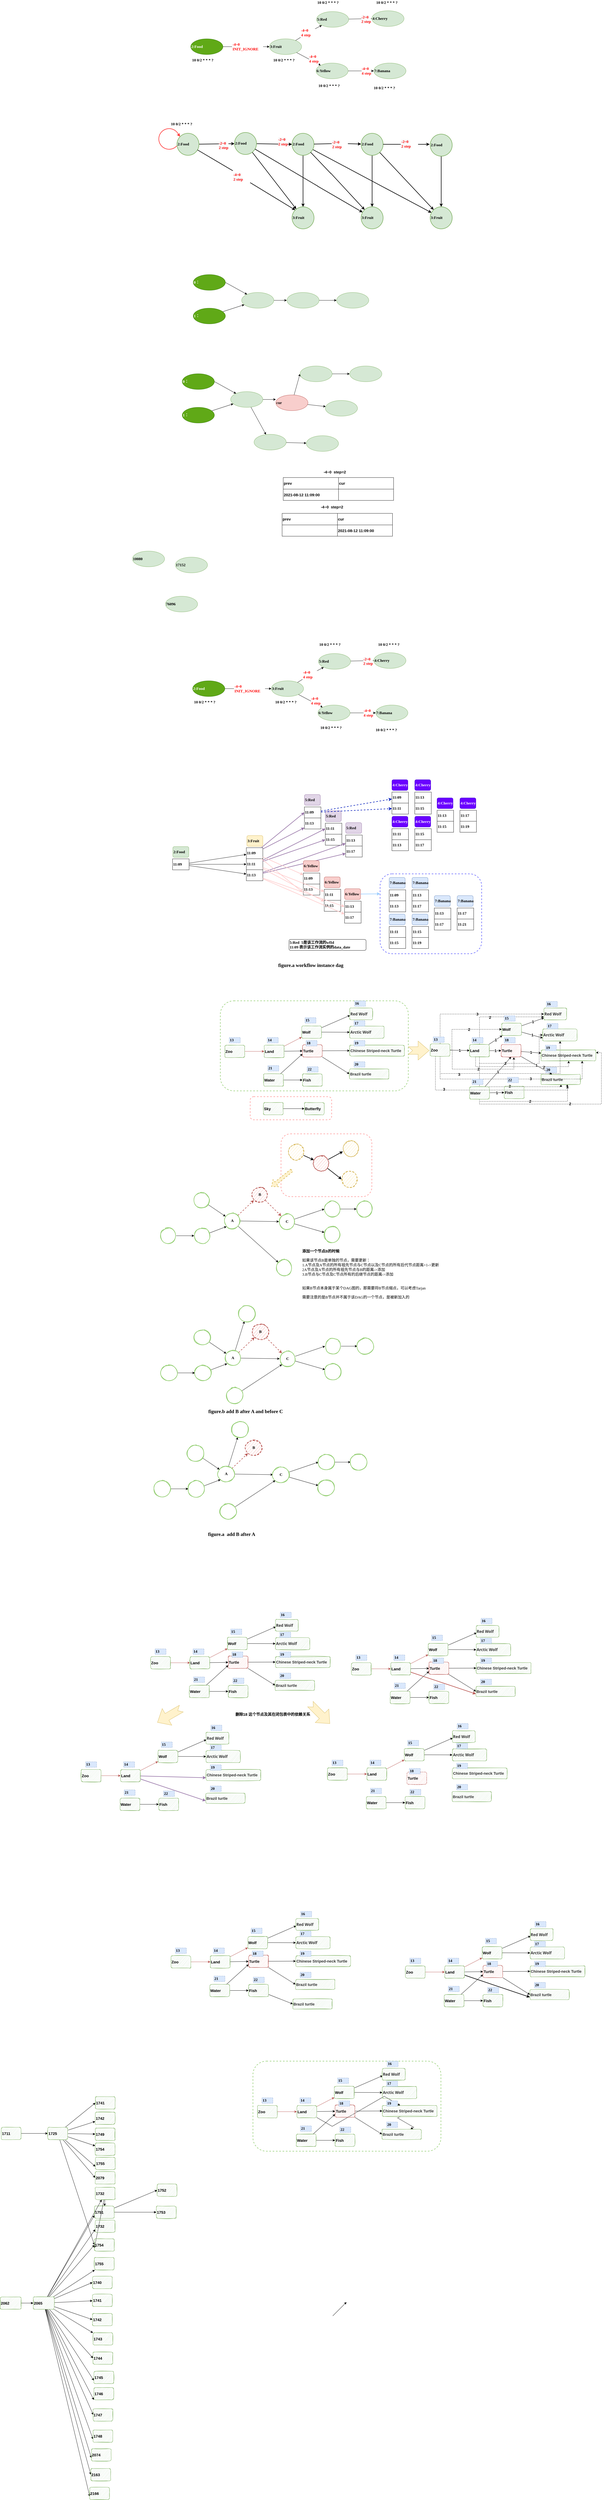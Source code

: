 <mxfile version="14.6.13" type="device" pages="2"><diagram id="DJSkYY3L3sBKiWI2slMy" name="第 1 页"><mxGraphModel dx="2222" dy="822" grid="0" gridSize="10" guides="1" tooltips="1" connect="1" arrows="1" fold="1" page="0" pageScale="1" pageWidth="827" pageHeight="1169" math="0" shadow="0"><root><mxCell id="0"/><mxCell id="1" parent="0"/><mxCell id="T71GFOpTUQDEIV4pywYD-118" value="" style="rounded=1;whiteSpace=wrap;html=1;sketch=0;fontSize=14;shadow=0;dashed=1;strokeColor=#FF9999;strokeWidth=2;fontStyle=1;align=center;" parent="1" vertex="1"><mxGeometry x="287" y="4261" width="330" height="228" as="geometry"/></mxCell><mxCell id="T71GFOpTUQDEIV4pywYD-31" value="" style="rounded=1;whiteSpace=wrap;html=1;sketch=0;fontSize=14;shadow=0;dashed=1;strokeWidth=2;strokeColor=#97D077;align=left;" parent="1" vertex="1"><mxGeometry x="66.5" y="3778" width="683" height="327" as="geometry"/></mxCell><mxCell id="T71GFOpTUQDEIV4pywYD-30" value="" style="rounded=1;whiteSpace=wrap;html=1;sketch=0;fontSize=14;shadow=0;dashed=1;strokeColor=#FF9999;strokeWidth=2;align=left;" parent="1" vertex="1"><mxGeometry x="175" y="4126" width="296" height="84" as="geometry"/></mxCell><mxCell id="2WsX5ia8DiIJzwLUeGyB-236" value="" style="rounded=1;whiteSpace=wrap;html=1;fontFamily=Comic Sans MS;fontSize=14;align=left;dashed=1;strokeColor=#6666FF;strokeWidth=2;" parent="1" vertex="1"><mxGeometry x="647" y="3317" width="369" height="290" as="geometry"/></mxCell><mxCell id="zo_sDJS2qSt4v9slSJq9-3" style="rounded=0;orthogonalLoop=1;jettySize=auto;html=1;exitX=1;exitY=0.5;exitDx=0;exitDy=0;fontFamily=Comic Sans MS;fontSize=14;startArrow=none;fontStyle=1;align=left;" parent="1" source="zo_sDJS2qSt4v9slSJq9-15" target="zo_sDJS2qSt4v9slSJq9-2" edge="1"><mxGeometry relative="1" as="geometry"/></mxCell><mxCell id="zo_sDJS2qSt4v9slSJq9-1" value="2:Food" style="ellipse;whiteSpace=wrap;html=1;fillColor=#60a917;strokeColor=#2D7600;fontStyle=1;fontFamily=Comic Sans MS;fontSize=14;fontColor=#ffffff;align=left;" parent="1" vertex="1"><mxGeometry x="-41" y="285" width="117" height="57" as="geometry"/></mxCell><mxCell id="zo_sDJS2qSt4v9slSJq9-9" value="&#10;&#10;&lt;span style=&quot;color: rgb(255, 0, 0); font-family: &amp;quot;comic sans ms&amp;quot;; font-size: 14px; font-style: normal; font-weight: 700; letter-spacing: normal; text-indent: 0px; text-transform: none; word-spacing: 0px; background-color: rgb(255, 255, 255); display: inline; float: none;&quot;&gt;-4~0&amp;nbsp;&lt;/span&gt;&lt;br style=&quot;color: rgb(255, 0, 0); font-family: &amp;quot;comic sans ms&amp;quot;; font-size: 14px; font-style: normal; font-weight: 700; letter-spacing: normal; text-indent: 0px; text-transform: none; word-spacing: 0px; background-color: rgb(255, 255, 255);&quot;&gt;&lt;span style=&quot;color: rgb(255, 0, 0); font-family: &amp;quot;comic sans ms&amp;quot;; font-size: 14px; font-style: normal; font-weight: 700; letter-spacing: normal; text-indent: 0px; text-transform: none; word-spacing: 0px; background-color: rgb(255, 255, 255); display: inline; float: none;&quot;&gt;4 step&lt;/span&gt;&#10;&#10;" style="edgeStyle=none;rounded=0;orthogonalLoop=1;jettySize=auto;html=1;entryX=0;entryY=0;entryDx=0;entryDy=0;fontFamily=Comic Sans MS;fontSize=14;fontStyle=1;align=left;" parent="1" source="zo_sDJS2qSt4v9slSJq9-2" target="zo_sDJS2qSt4v9slSJq9-7" edge="1"><mxGeometry relative="1" as="geometry"/></mxCell><mxCell id="zo_sDJS2qSt4v9slSJq9-10" style="edgeStyle=none;rounded=0;orthogonalLoop=1;jettySize=auto;html=1;fontFamily=Comic Sans MS;fontSize=14;startArrow=none;fontStyle=1;align=left;" parent="1" source="zo_sDJS2qSt4v9slSJq9-19" target="zo_sDJS2qSt4v9slSJq9-5" edge="1"><mxGeometry relative="1" as="geometry"/></mxCell><mxCell id="zo_sDJS2qSt4v9slSJq9-2" value="3:Fruit" style="ellipse;whiteSpace=wrap;html=1;fillColor=#d5e8d4;strokeColor=#82b366;fontStyle=1;fontFamily=Comic Sans MS;fontSize=14;align=left;" parent="1" vertex="1"><mxGeometry x="245" y="285" width="117" height="57" as="geometry"/></mxCell><mxCell id="zo_sDJS2qSt4v9slSJq9-11" value="&lt;br&gt;&lt;br&gt;&lt;span style=&quot;color: rgb(255, 0, 0); font-family: &amp;quot;comic sans ms&amp;quot;; font-size: 14px; font-style: normal; letter-spacing: normal; text-indent: 0px; text-transform: none; word-spacing: 0px; background-color: rgb(248, 249, 250); display: inline; float: none;&quot;&gt;-2~0&amp;nbsp;&lt;/span&gt;&lt;br style=&quot;color: rgb(255, 0, 0); font-family: &amp;quot;comic sans ms&amp;quot;; font-size: 14px; font-style: normal; letter-spacing: normal; text-indent: 0px; text-transform: none; word-spacing: 0px; background-color: rgb(248, 249, 250);&quot;&gt;&lt;span style=&quot;color: rgb(255, 0, 0); font-family: &amp;quot;comic sans ms&amp;quot;; font-size: 14px; font-style: normal; letter-spacing: normal; text-indent: 0px; text-transform: none; word-spacing: 0px; background-color: rgb(248, 249, 250); display: inline; float: none;&quot;&gt;2 step&lt;/span&gt;&lt;br&gt;" style="edgeStyle=none;rounded=0;orthogonalLoop=1;jettySize=auto;html=1;entryX=0;entryY=0.5;entryDx=0;entryDy=0;fontFamily=Comic Sans MS;fontSize=14;fontStyle=1;align=left;" parent="1" source="zo_sDJS2qSt4v9slSJq9-5" target="zo_sDJS2qSt4v9slSJq9-6" edge="1"><mxGeometry x="0.055" y="14" relative="1" as="geometry"><mxPoint as="offset"/></mxGeometry></mxCell><mxCell id="zo_sDJS2qSt4v9slSJq9-5" value="5:Red" style="ellipse;whiteSpace=wrap;html=1;fillColor=#d5e8d4;strokeColor=#82b366;fontStyle=1;fontFamily=Comic Sans MS;fontSize=14;align=left;" parent="1" vertex="1"><mxGeometry x="416" y="186" width="117" height="57" as="geometry"/></mxCell><mxCell id="zo_sDJS2qSt4v9slSJq9-6" value="4:Cherry" style="ellipse;whiteSpace=wrap;html=1;fillColor=#d5e8d4;strokeColor=#82b366;fontStyle=1;fontFamily=Comic Sans MS;fontSize=14;align=left;" parent="1" vertex="1"><mxGeometry x="617" y="183" width="117" height="57" as="geometry"/></mxCell><mxCell id="zo_sDJS2qSt4v9slSJq9-12" value="&#10;&#10;&lt;span style=&quot;color: rgb(255, 0, 0); font-family: &amp;quot;comic sans ms&amp;quot;; font-size: 14px; font-style: normal; font-weight: 700; letter-spacing: normal; text-indent: 0px; text-transform: none; word-spacing: 0px; background-color: rgb(255, 255, 255); display: inline; float: none;&quot;&gt;-4~0&amp;nbsp;&lt;/span&gt;&lt;br style=&quot;color: rgb(255, 0, 0); font-family: &amp;quot;comic sans ms&amp;quot;; font-size: 14px; font-style: normal; font-weight: 700; letter-spacing: normal; text-indent: 0px; text-transform: none; word-spacing: 0px; background-color: rgb(255, 255, 255);&quot;&gt;&lt;span style=&quot;color: rgb(255, 0, 0); font-family: &amp;quot;comic sans ms&amp;quot;; font-size: 14px; font-style: normal; font-weight: 700; letter-spacing: normal; text-indent: 0px; text-transform: none; word-spacing: 0px; background-color: rgb(255, 255, 255); display: inline; float: none;&quot;&gt;4 step&lt;/span&gt;&#10;&#10;" style="edgeStyle=none;rounded=0;orthogonalLoop=1;jettySize=auto;html=1;fontFamily=Comic Sans MS;fontSize=14;fontStyle=1;align=left;" parent="1" source="zo_sDJS2qSt4v9slSJq9-7" target="zo_sDJS2qSt4v9slSJq9-8" edge="1"><mxGeometry relative="1" as="geometry"/></mxCell><mxCell id="zo_sDJS2qSt4v9slSJq9-7" value="6:Yellow" style="ellipse;whiteSpace=wrap;html=1;fillColor=#d5e8d4;strokeColor=#82b366;fontStyle=1;fontFamily=Comic Sans MS;fontSize=14;align=left;" parent="1" vertex="1"><mxGeometry x="414" y="373" width="117" height="57" as="geometry"/></mxCell><mxCell id="zo_sDJS2qSt4v9slSJq9-8" value="7:Banana" style="ellipse;whiteSpace=wrap;html=1;fillColor=#d5e8d4;strokeColor=#82b366;fontStyle=1;fontFamily=Comic Sans MS;fontSize=14;align=left;" parent="1" vertex="1"><mxGeometry x="624" y="373" width="117" height="57" as="geometry"/></mxCell><mxCell id="zo_sDJS2qSt4v9slSJq9-14" value="10 0/2 * * * ?&amp;nbsp;" style="text;html=1;strokeColor=none;fillColor=none;align=left;verticalAlign=middle;whiteSpace=wrap;rounded=0;fontFamily=Comic Sans MS;fontSize=14;fontStyle=1" parent="1" vertex="1"><mxGeometry x="-38.5" y="353" width="112" height="20" as="geometry"/></mxCell><mxCell id="zo_sDJS2qSt4v9slSJq9-16" value="10 0/2 * * * ?&amp;nbsp;" style="text;html=1;strokeColor=none;fillColor=none;align=left;verticalAlign=middle;whiteSpace=wrap;rounded=0;fontFamily=Comic Sans MS;fontSize=14;fontStyle=1" parent="1" vertex="1"><mxGeometry x="257" y="353" width="112" height="20" as="geometry"/></mxCell><mxCell id="zo_sDJS2qSt4v9slSJq9-17" value="10 0/2 * * * ?&amp;nbsp;" style="text;html=1;strokeColor=none;fillColor=none;align=left;verticalAlign=middle;whiteSpace=wrap;rounded=0;fontFamily=Comic Sans MS;fontSize=14;fontStyle=1" parent="1" vertex="1"><mxGeometry x="416.5" y="144" width="112" height="20" as="geometry"/></mxCell><mxCell id="zo_sDJS2qSt4v9slSJq9-18" value="10 0/2 * * * ?&amp;nbsp;" style="text;html=1;strokeColor=none;fillColor=none;align=left;verticalAlign=middle;whiteSpace=wrap;rounded=0;fontFamily=Comic Sans MS;fontSize=14;fontStyle=1" parent="1" vertex="1"><mxGeometry x="421" y="446" width="112" height="20" as="geometry"/></mxCell><mxCell id="zo_sDJS2qSt4v9slSJq9-19" value="-4~0&amp;nbsp;&lt;br style=&quot;font-size: 14px;&quot;&gt;4 step" style="text;html=1;align=left;verticalAlign=middle;resizable=0;points=[];autosize=1;strokeColor=none;fontSize=14;fontFamily=Comic Sans MS;fontStyle=1;fontColor=#FF0000;" parent="1" vertex="1"><mxGeometry x="358" y="244" width="53" height="38" as="geometry"/></mxCell><mxCell id="zo_sDJS2qSt4v9slSJq9-20" value="" style="edgeStyle=none;rounded=0;orthogonalLoop=1;jettySize=auto;html=1;fontFamily=Comic Sans MS;fontSize=14;endArrow=none;fontStyle=1;align=left;" parent="1" source="zo_sDJS2qSt4v9slSJq9-2" target="zo_sDJS2qSt4v9slSJq9-19" edge="1"><mxGeometry relative="1" as="geometry"><mxPoint x="341.166" y="291.693" as="sourcePoint"/><mxPoint x="436.834" y="236.307" as="targetPoint"/></mxGeometry></mxCell><mxCell id="zo_sDJS2qSt4v9slSJq9-15" value="-4~0&amp;nbsp;&lt;br style=&quot;font-size: 14px;&quot;&gt;INIT_IGNORE" style="text;html=1;align=left;verticalAlign=middle;resizable=0;points=[];autosize=1;strokeColor=none;fontSize=14;fontFamily=Comic Sans MS;fontStyle=1;fontColor=#FF0000;" parent="1" vertex="1"><mxGeometry x="109" y="294.5" width="113" height="38" as="geometry"/></mxCell><mxCell id="zo_sDJS2qSt4v9slSJq9-21" value="" style="rounded=0;orthogonalLoop=1;jettySize=auto;html=1;exitX=1;exitY=0.5;exitDx=0;exitDy=0;fontFamily=Comic Sans MS;fontSize=14;endArrow=none;fontStyle=1;align=left;" parent="1" source="zo_sDJS2qSt4v9slSJq9-1" target="zo_sDJS2qSt4v9slSJq9-15" edge="1"><mxGeometry relative="1" as="geometry"><mxPoint x="164" y="313.5" as="sourcePoint"/><mxPoint x="245" y="313.5" as="targetPoint"/></mxGeometry></mxCell><mxCell id="zo_sDJS2qSt4v9slSJq9-24" value="10 0/2 * * * ?&amp;nbsp;" style="text;html=1;strokeColor=none;fillColor=none;align=left;verticalAlign=middle;whiteSpace=wrap;rounded=0;fontFamily=Comic Sans MS;fontSize=14;fontStyle=1" parent="1" vertex="1"><mxGeometry x="631" y="144" width="112" height="20" as="geometry"/></mxCell><mxCell id="zo_sDJS2qSt4v9slSJq9-25" value="10 0/2 * * * ?&amp;nbsp;" style="text;html=1;strokeColor=none;fillColor=none;align=left;verticalAlign=middle;whiteSpace=wrap;rounded=0;fontFamily=Comic Sans MS;fontSize=14;fontStyle=1" parent="1" vertex="1"><mxGeometry x="622" y="454" width="112" height="20" as="geometry"/></mxCell><mxCell id="0RYmvNAHUS9ihjdV-OTD-7" value="&#10;&#10;&lt;br style=&quot;color: rgb(0, 0, 0); font-family: &amp;quot;comic sans ms&amp;quot;; font-size: 14px; font-style: normal; font-weight: 700; letter-spacing: normal; text-indent: 0px; text-transform: none; word-spacing: 0px;&quot;&gt;&lt;br style=&quot;color: rgb(0, 0, 0); font-family: &amp;quot;comic sans ms&amp;quot;; font-size: 14px; font-style: normal; font-weight: 700; letter-spacing: normal; text-indent: 0px; text-transform: none; word-spacing: 0px;&quot;&gt;&lt;span style=&quot;font-size: 14px; font-style: normal; font-weight: 700; letter-spacing: normal; text-indent: 0px; text-transform: none; word-spacing: 0px; color: rgb(255, 0, 0); font-family: &amp;quot;comic sans ms&amp;quot;; background-color: rgb(248, 249, 250); display: inline; float: none;&quot;&gt;-2~0&amp;nbsp;&lt;/span&gt;&lt;br style=&quot;font-size: 14px; font-style: normal; font-weight: 700; letter-spacing: normal; text-indent: 0px; text-transform: none; word-spacing: 0px; color: rgb(255, 0, 0); font-family: &amp;quot;comic sans ms&amp;quot;; background-color: rgb(248, 249, 250);&quot;&gt;&lt;span style=&quot;font-size: 14px; font-style: normal; font-weight: 700; letter-spacing: normal; text-indent: 0px; text-transform: none; word-spacing: 0px; color: rgb(255, 0, 0); font-family: &amp;quot;comic sans ms&amp;quot;; background-color: rgb(248, 249, 250); display: inline; float: none;&quot;&gt;2 step&lt;/span&gt;&#10;&#10;" style="edgeStyle=none;rounded=0;orthogonalLoop=1;jettySize=auto;html=1;fontFamily=Comic Sans MS;fontSize=14;strokeWidth=2;align=left;" parent="1" source="0RYmvNAHUS9ihjdV-OTD-1" target="0RYmvNAHUS9ihjdV-OTD-6" edge="1"><mxGeometry x="0.088" y="10" relative="1" as="geometry"><mxPoint as="offset"/></mxGeometry></mxCell><mxCell id="0RYmvNAHUS9ihjdV-OTD-13" style="edgeStyle=none;rounded=0;orthogonalLoop=1;jettySize=auto;html=1;entryX=0;entryY=0;entryDx=0;entryDy=0;fontFamily=Comic Sans MS;fontSize=14;fontColor=none;strokeWidth=2;startArrow=none;align=left;" parent="1" source="0RYmvNAHUS9ihjdV-OTD-60" target="0RYmvNAHUS9ihjdV-OTD-12" edge="1"><mxGeometry relative="1" as="geometry"/></mxCell><mxCell id="0RYmvNAHUS9ihjdV-OTD-1" value="2:Food" style="ellipse;whiteSpace=wrap;html=1;aspect=fixed;fillColor=#d5e8d4;strokeColor=#82b366;fontFamily=Comic Sans MS;fontStyle=1;fontSize=14;strokeWidth=2;align=left;" parent="1" vertex="1"><mxGeometry x="-91" y="628" width="80" height="80" as="geometry"/></mxCell><mxCell id="0RYmvNAHUS9ihjdV-OTD-17" style="rounded=0;orthogonalLoop=1;jettySize=auto;html=1;fontFamily=Comic Sans MS;fontSize=14;fontColor=none;strokeWidth=2;align=left;" parent="1" source="0RYmvNAHUS9ihjdV-OTD-6" target="0RYmvNAHUS9ihjdV-OTD-12" edge="1"><mxGeometry relative="1" as="geometry"/></mxCell><mxCell id="0RYmvNAHUS9ihjdV-OTD-18" value="&lt;br style=&quot;color: rgb(0, 0, 0); font-size: 14px; font-style: normal; letter-spacing: normal; text-indent: 0px; text-transform: none; word-spacing: 0px; font-family: &amp;quot;comic sans ms&amp;quot;; font-weight: 700;&quot;&gt;&lt;span style=&quot;font-size: 14px; font-style: normal; letter-spacing: normal; text-indent: 0px; text-transform: none; word-spacing: 0px; font-weight: 700; color: rgb(255, 0, 0); font-family: &amp;quot;comic sans ms&amp;quot;; background-color: rgb(248, 249, 250); display: inline; float: none;&quot;&gt;-2~0&amp;nbsp;&lt;/span&gt;&lt;br style=&quot;font-size: 14px; font-style: normal; letter-spacing: normal; text-indent: 0px; text-transform: none; word-spacing: 0px; font-weight: 700; color: rgb(255, 0, 0); font-family: &amp;quot;comic sans ms&amp;quot;; background-color: rgb(248, 249, 250);&quot;&gt;&lt;span style=&quot;font-size: 14px; font-style: normal; letter-spacing: normal; text-indent: 0px; text-transform: none; word-spacing: 0px; font-weight: 700; color: rgb(255, 0, 0); font-family: &amp;quot;comic sans ms&amp;quot;; background-color: rgb(248, 249, 250); display: inline; float: none;&quot;&gt;2 step&lt;/span&gt;&lt;br style=&quot;color: rgb(0, 0, 0); font-family: &amp;quot;comic sans ms&amp;quot;; font-size: 14px; font-style: normal; font-weight: 400; letter-spacing: normal; text-indent: 0px; text-transform: none; word-spacing: 0px;&quot;&gt;&lt;br&gt;" style="edgeStyle=none;rounded=0;orthogonalLoop=1;jettySize=auto;html=1;entryX=0;entryY=0.5;entryDx=0;entryDy=0;fontFamily=Comic Sans MS;fontSize=14;fontColor=none;strokeWidth=2;align=left;" parent="1" source="0RYmvNAHUS9ihjdV-OTD-6" target="0RYmvNAHUS9ihjdV-OTD-15" edge="1"><mxGeometry x="0.192" y="8" relative="1" as="geometry"><mxPoint as="offset"/></mxGeometry></mxCell><mxCell id="0RYmvNAHUS9ihjdV-OTD-20" style="edgeStyle=none;rounded=0;orthogonalLoop=1;jettySize=auto;html=1;fontFamily=Comic Sans MS;fontSize=14;fontColor=none;strokeColor=#000000;strokeWidth=2;startArrow=none;align=left;" parent="1" target="0RYmvNAHUS9ihjdV-OTD-14" edge="1"><mxGeometry relative="1" as="geometry"><mxPoint x="420" y="820" as="sourcePoint"/></mxGeometry></mxCell><mxCell id="0RYmvNAHUS9ihjdV-OTD-6" value="2:Food" style="ellipse;whiteSpace=wrap;html=1;aspect=fixed;fillColor=#d5e8d4;strokeColor=#82b366;fontFamily=Comic Sans MS;fontStyle=1;fontSize=14;strokeWidth=2;align=left;" parent="1" vertex="1"><mxGeometry x="118" y="625" width="80" height="80" as="geometry"/></mxCell><mxCell id="0RYmvNAHUS9ihjdV-OTD-11" value="" style="group;strokeWidth=2;labelBackgroundColor=none;noLabel=1;fontColor=none;labelBorderColor=#FF3333;align=left;" parent="1" vertex="1" connectable="0"><mxGeometry x="-157" y="611" width="77" height="75" as="geometry"/></mxCell><mxCell id="0RYmvNAHUS9ihjdV-OTD-9" value="" style="verticalLabelPosition=bottom;verticalAlign=top;html=1;shape=mxgraph.basic.arc;startAngle=0.367;endAngle=0.182;fontFamily=Comic Sans MS;fontSize=14;strokeWidth=2;strokeColor=#FF3333;align=left;" parent="0RYmvNAHUS9ihjdV-OTD-11" vertex="1"><mxGeometry width="75" height="75" as="geometry"/></mxCell><mxCell id="0RYmvNAHUS9ihjdV-OTD-10" value="" style="endArrow=classic;html=1;fontFamily=Comic Sans MS;fontSize=14;strokeWidth=2;strokeColor=#FF3333;align=left;" parent="0RYmvNAHUS9ihjdV-OTD-11" edge="1"><mxGeometry width="50" height="50" relative="1" as="geometry"><mxPoint x="72" y="22" as="sourcePoint"/><mxPoint x="77" y="29" as="targetPoint"/></mxGeometry></mxCell><mxCell id="0RYmvNAHUS9ihjdV-OTD-12" value="3:Fruit" style="ellipse;whiteSpace=wrap;html=1;aspect=fixed;fillColor=#d5e8d4;strokeColor=#82b366;fontFamily=Comic Sans MS;fontStyle=1;fontSize=14;strokeWidth=2;align=left;" parent="1" vertex="1"><mxGeometry x="327" y="895" width="80" height="80" as="geometry"/></mxCell><mxCell id="0RYmvNAHUS9ihjdV-OTD-14" value="3:Fruit" style="ellipse;whiteSpace=wrap;html=1;aspect=fixed;fillColor=#d5e8d4;strokeColor=#82b366;fontFamily=Comic Sans MS;fontStyle=1;fontSize=14;strokeWidth=2;align=left;" parent="1" vertex="1"><mxGeometry x="578" y="895" width="80" height="80" as="geometry"/></mxCell><mxCell id="0RYmvNAHUS9ihjdV-OTD-16" style="edgeStyle=none;rounded=0;orthogonalLoop=1;jettySize=auto;html=1;fontFamily=Comic Sans MS;fontSize=14;fontColor=none;strokeWidth=2;align=left;" parent="1" source="0RYmvNAHUS9ihjdV-OTD-15" target="0RYmvNAHUS9ihjdV-OTD-12" edge="1"><mxGeometry relative="1" as="geometry"/></mxCell><mxCell id="0RYmvNAHUS9ihjdV-OTD-19" style="edgeStyle=none;rounded=0;orthogonalLoop=1;jettySize=auto;html=1;fontFamily=Comic Sans MS;fontSize=14;fontColor=none;strokeColor=#000000;strokeWidth=2;startArrow=none;align=left;" parent="1" target="0RYmvNAHUS9ihjdV-OTD-14" edge="1"><mxGeometry relative="1" as="geometry"><mxPoint x="467" y="772" as="sourcePoint"/></mxGeometry></mxCell><mxCell id="0RYmvNAHUS9ihjdV-OTD-22" style="edgeStyle=none;rounded=0;orthogonalLoop=1;jettySize=auto;html=1;fontFamily=Comic Sans MS;fontSize=14;fontColor=none;strokeColor=#000000;strokeWidth=2;startArrow=none;align=left;" parent="1" source="0RYmvNAHUS9ihjdV-OTD-36" target="0RYmvNAHUS9ihjdV-OTD-21" edge="1"><mxGeometry relative="1" as="geometry"/></mxCell><mxCell id="0RYmvNAHUS9ihjdV-OTD-32" style="edgeStyle=none;rounded=0;orthogonalLoop=1;jettySize=auto;html=1;fontFamily=Comic Sans MS;fontSize=14;fontColor=none;strokeColor=#000000;strokeWidth=2;align=left;" parent="1" source="0RYmvNAHUS9ihjdV-OTD-15" target="0RYmvNAHUS9ihjdV-OTD-24" edge="1"><mxGeometry relative="1" as="geometry"/></mxCell><mxCell id="0RYmvNAHUS9ihjdV-OTD-15" value="2:Food" style="ellipse;whiteSpace=wrap;html=1;aspect=fixed;fillColor=#d5e8d4;strokeColor=#82b366;fontFamily=Comic Sans MS;fontStyle=1;fontSize=14;strokeWidth=2;align=left;" parent="1" vertex="1"><mxGeometry x="327" y="628" width="80" height="80" as="geometry"/></mxCell><mxCell id="0RYmvNAHUS9ihjdV-OTD-23" style="edgeStyle=none;rounded=0;orthogonalLoop=1;jettySize=auto;html=1;fontFamily=Comic Sans MS;fontSize=14;fontColor=none;strokeColor=#000000;strokeWidth=2;align=left;" parent="1" source="0RYmvNAHUS9ihjdV-OTD-21" target="0RYmvNAHUS9ihjdV-OTD-14" edge="1"><mxGeometry relative="1" as="geometry"/></mxCell><mxCell id="0RYmvNAHUS9ihjdV-OTD-26" style="edgeStyle=none;rounded=0;orthogonalLoop=1;jettySize=auto;html=1;fontFamily=Comic Sans MS;fontSize=14;fontColor=none;strokeColor=#000000;strokeWidth=2;startArrow=none;align=left;" parent="1" source="0RYmvNAHUS9ihjdV-OTD-39" edge="1"><mxGeometry relative="1" as="geometry"><mxPoint x="827" y="668" as="targetPoint"/></mxGeometry></mxCell><mxCell id="0RYmvNAHUS9ihjdV-OTD-31" style="edgeStyle=none;rounded=0;orthogonalLoop=1;jettySize=auto;html=1;fontFamily=Comic Sans MS;fontSize=14;fontColor=none;strokeColor=#000000;strokeWidth=2;align=left;" parent="1" source="0RYmvNAHUS9ihjdV-OTD-21" target="0RYmvNAHUS9ihjdV-OTD-24" edge="1"><mxGeometry relative="1" as="geometry"/></mxCell><mxCell id="0RYmvNAHUS9ihjdV-OTD-21" value="2:Food" style="ellipse;whiteSpace=wrap;html=1;aspect=fixed;fillColor=#d5e8d4;strokeColor=#82b366;fontFamily=Comic Sans MS;fontStyle=1;fontSize=14;strokeWidth=2;align=left;" parent="1" vertex="1"><mxGeometry x="578" y="628" width="80" height="80" as="geometry"/></mxCell><mxCell id="0RYmvNAHUS9ihjdV-OTD-24" value="3:Fruit" style="ellipse;whiteSpace=wrap;html=1;aspect=fixed;fillColor=#d5e8d4;strokeColor=#82b366;fontFamily=Comic Sans MS;fontStyle=1;fontSize=14;strokeWidth=2;align=left;" parent="1" vertex="1"><mxGeometry x="829" y="895" width="80" height="80" as="geometry"/></mxCell><mxCell id="0RYmvNAHUS9ihjdV-OTD-28" style="edgeStyle=none;rounded=0;orthogonalLoop=1;jettySize=auto;html=1;fontFamily=Comic Sans MS;fontSize=14;fontColor=none;strokeColor=#000000;strokeWidth=2;align=left;" parent="1" source="0RYmvNAHUS9ihjdV-OTD-27" target="0RYmvNAHUS9ihjdV-OTD-24" edge="1"><mxGeometry relative="1" as="geometry"/></mxCell><mxCell id="0RYmvNAHUS9ihjdV-OTD-27" value="2:Food" style="ellipse;whiteSpace=wrap;html=1;aspect=fixed;fillColor=#d5e8d4;strokeColor=#82b366;fontFamily=Comic Sans MS;fontStyle=1;fontSize=14;strokeWidth=2;align=left;" parent="1" vertex="1"><mxGeometry x="829" y="631" width="80" height="80" as="geometry"/></mxCell><mxCell id="0RYmvNAHUS9ihjdV-OTD-36" value="&lt;span style=&quot;font-size: 14px; font-style: normal; letter-spacing: normal; text-indent: 0px; text-transform: none; word-spacing: 0px; font-weight: 700; color: rgb(255, 0, 0); font-family: &amp;quot;comic sans ms&amp;quot;; background-color: rgb(248, 249, 250); display: inline; float: none;&quot;&gt;-2~0&amp;nbsp;&lt;/span&gt;&lt;br style=&quot;font-size: 14px; font-style: normal; letter-spacing: normal; text-indent: 0px; text-transform: none; word-spacing: 0px; font-weight: 700; color: rgb(255, 0, 0); font-family: &amp;quot;comic sans ms&amp;quot;; background-color: rgb(248, 249, 250);&quot;&gt;&lt;span style=&quot;font-size: 14px; font-style: normal; letter-spacing: normal; text-indent: 0px; text-transform: none; word-spacing: 0px; font-weight: 700; color: rgb(255, 0, 0); font-family: &amp;quot;comic sans ms&amp;quot;; background-color: rgb(248, 249, 250); display: inline; float: none;&quot;&gt;2 step&lt;/span&gt;" style="text;whiteSpace=wrap;html=1;fontSize=14;fontFamily=Comic Sans MS;fontColor=none;align=left;" parent="1" vertex="1"><mxGeometry x="471" y="646" width="59" height="38" as="geometry"/></mxCell><mxCell id="0RYmvNAHUS9ihjdV-OTD-38" value="" style="edgeStyle=none;rounded=0;orthogonalLoop=1;jettySize=auto;html=1;fontFamily=Comic Sans MS;fontSize=14;fontColor=none;strokeColor=#000000;strokeWidth=2;endArrow=none;align=left;" parent="1" source="0RYmvNAHUS9ihjdV-OTD-15" target="0RYmvNAHUS9ihjdV-OTD-36" edge="1"><mxGeometry relative="1" as="geometry"><mxPoint x="407" y="668" as="sourcePoint"/><mxPoint x="578" y="668" as="targetPoint"/></mxGeometry></mxCell><mxCell id="0RYmvNAHUS9ihjdV-OTD-39" value="&lt;span style=&quot;font-size: 14px; font-style: normal; letter-spacing: normal; text-indent: 0px; text-transform: none; word-spacing: 0px; font-weight: 700; color: rgb(255, 0, 0); font-family: &amp;quot;comic sans ms&amp;quot;; background-color: rgb(248, 249, 250); display: inline; float: none;&quot;&gt;-2~0&amp;nbsp;&lt;/span&gt;&lt;br style=&quot;font-size: 14px; font-style: normal; letter-spacing: normal; text-indent: 0px; text-transform: none; word-spacing: 0px; font-weight: 700; color: rgb(255, 0, 0); font-family: &amp;quot;comic sans ms&amp;quot;; background-color: rgb(248, 249, 250);&quot;&gt;&lt;span style=&quot;font-size: 14px; font-style: normal; letter-spacing: normal; text-indent: 0px; text-transform: none; word-spacing: 0px; font-weight: 700; color: rgb(255, 0, 0); font-family: &amp;quot;comic sans ms&amp;quot;; background-color: rgb(248, 249, 250); display: inline; float: none;&quot;&gt;2 step&lt;/span&gt;" style="text;whiteSpace=wrap;html=1;fontSize=14;fontFamily=Comic Sans MS;fontColor=none;align=left;" parent="1" vertex="1"><mxGeometry x="722" y="644" width="63" height="48" as="geometry"/></mxCell><mxCell id="0RYmvNAHUS9ihjdV-OTD-40" value="" style="edgeStyle=none;rounded=0;orthogonalLoop=1;jettySize=auto;html=1;fontFamily=Comic Sans MS;fontSize=14;fontColor=none;strokeColor=#000000;strokeWidth=2;endArrow=none;align=left;" parent="1" source="0RYmvNAHUS9ihjdV-OTD-21" target="0RYmvNAHUS9ihjdV-OTD-39" edge="1"><mxGeometry relative="1" as="geometry"><mxPoint x="827" y="668" as="targetPoint"/><mxPoint x="658" y="668" as="sourcePoint"/></mxGeometry></mxCell><mxCell id="0RYmvNAHUS9ihjdV-OTD-41" value="&lt;span style=&quot;color: rgb(0, 0, 0); font-family: &amp;quot;comic sans ms&amp;quot;; font-size: 14px; font-style: normal; font-weight: 700; letter-spacing: normal; text-indent: 0px; text-transform: none; word-spacing: 0px; background-color: rgb(255, 255, 255); display: inline; float: none;&quot;&gt;10 0/2 * * * ?&amp;nbsp;&lt;/span&gt;" style="text;whiteSpace=wrap;html=1;fontSize=14;fontFamily=Comic Sans MS;fontColor=none;align=left;" parent="1" vertex="1"><mxGeometry x="-115.5" y="580" width="129" height="31" as="geometry"/></mxCell><mxCell id="0RYmvNAHUS9ihjdV-OTD-51" value="" style="edgeStyle=none;rounded=0;orthogonalLoop=1;jettySize=auto;html=1;fontFamily=Comic Sans MS;fontSize=14;fontColor=none;strokeColor=#000000;strokeWidth=2;endArrow=none;align=left;" parent="1" source="0RYmvNAHUS9ihjdV-OTD-6" edge="1"><mxGeometry relative="1" as="geometry"><mxPoint x="192.513" y="685.22" as="sourcePoint"/><mxPoint x="421.5" y="820.42" as="targetPoint"/></mxGeometry></mxCell><mxCell id="0RYmvNAHUS9ihjdV-OTD-54" value="" style="edgeStyle=none;rounded=0;orthogonalLoop=1;jettySize=auto;html=1;fontFamily=Comic Sans MS;fontSize=14;fontColor=none;strokeColor=#000000;strokeWidth=2;endArrow=none;align=left;" parent="1" source="0RYmvNAHUS9ihjdV-OTD-15" edge="1"><mxGeometry relative="1" as="geometry"><mxPoint x="394.411" y="697.132" as="sourcePoint"/><mxPoint x="468" y="774" as="targetPoint"/></mxGeometry></mxCell><mxCell id="0RYmvNAHUS9ihjdV-OTD-60" value="&lt;span style=&quot;font-size: 14px; font-style: normal; letter-spacing: normal; text-indent: 0px; text-transform: none; word-spacing: 0px; font-weight: 700; color: rgb(255, 0, 0); font-family: &amp;quot;comic sans ms&amp;quot;; background-color: rgb(248, 249, 250); display: inline; float: none;&quot;&gt;-4~0&amp;nbsp;&lt;/span&gt;&lt;br style=&quot;font-size: 14px; font-style: normal; letter-spacing: normal; text-indent: 0px; text-transform: none; word-spacing: 0px; font-weight: 700; color: rgb(255, 0, 0); font-family: &amp;quot;comic sans ms&amp;quot;; background-color: rgb(248, 249, 250);&quot;&gt;&lt;span style=&quot;font-size: 14px; font-style: normal; letter-spacing: normal; text-indent: 0px; text-transform: none; word-spacing: 0px; font-weight: 700; color: rgb(255, 0, 0); font-family: &amp;quot;comic sans ms&amp;quot;; background-color: rgb(248, 249, 250); display: inline; float: none;&quot;&gt;2 step&lt;/span&gt;" style="text;whiteSpace=wrap;html=1;fontSize=14;fontFamily=Comic Sans MS;fontColor=none;align=left;" parent="1" vertex="1"><mxGeometry x="112" y="764" width="63" height="48" as="geometry"/></mxCell><mxCell id="0RYmvNAHUS9ihjdV-OTD-62" value="" style="edgeStyle=none;rounded=0;orthogonalLoop=1;jettySize=auto;html=1;entryX=0;entryY=0;entryDx=0;entryDy=0;fontFamily=Comic Sans MS;fontSize=14;fontColor=none;strokeWidth=2;endArrow=none;align=left;" parent="1" source="0RYmvNAHUS9ihjdV-OTD-1" target="0RYmvNAHUS9ihjdV-OTD-60" edge="1"><mxGeometry relative="1" as="geometry"><mxPoint x="-16.88" y="688.876" as="sourcePoint"/><mxPoint x="338.716" y="906.716" as="targetPoint"/></mxGeometry></mxCell><mxCell id="q7laak4VwRtEEG23aMrd-6" style="rounded=0;orthogonalLoop=1;jettySize=auto;html=1;exitX=1;exitY=0.5;exitDx=0;exitDy=0;align=left;" parent="1" source="q7laak4VwRtEEG23aMrd-1" target="q7laak4VwRtEEG23aMrd-5" edge="1"><mxGeometry relative="1" as="geometry"/></mxCell><mxCell id="q7laak4VwRtEEG23aMrd-1" value="0：" style="ellipse;whiteSpace=wrap;html=1;fillColor=#60a917;strokeColor=#2D7600;fontStyle=1;fontFamily=Comic Sans MS;fontSize=14;fontColor=#ffffff;align=left;" parent="1" vertex="1"><mxGeometry x="-32" y="1141" width="117" height="57" as="geometry"/></mxCell><mxCell id="q7laak4VwRtEEG23aMrd-7" style="edgeStyle=none;rounded=0;orthogonalLoop=1;jettySize=auto;html=1;align=left;" parent="1" source="q7laak4VwRtEEG23aMrd-2" target="q7laak4VwRtEEG23aMrd-5" edge="1"><mxGeometry relative="1" as="geometry"/></mxCell><mxCell id="q7laak4VwRtEEG23aMrd-2" value="1：" style="ellipse;whiteSpace=wrap;html=1;fillColor=#60a917;strokeColor=#2D7600;fontStyle=1;fontFamily=Comic Sans MS;fontSize=14;fontColor=#ffffff;align=left;" parent="1" vertex="1"><mxGeometry x="-32" y="1263" width="117" height="57" as="geometry"/></mxCell><mxCell id="q7laak4VwRtEEG23aMrd-10" style="edgeStyle=none;rounded=0;orthogonalLoop=1;jettySize=auto;html=1;align=left;" parent="1" source="q7laak4VwRtEEG23aMrd-5" edge="1"><mxGeometry relative="1" as="geometry"><mxPoint x="308" y="1234.5" as="targetPoint"/></mxGeometry></mxCell><mxCell id="q7laak4VwRtEEG23aMrd-5" value="" style="ellipse;whiteSpace=wrap;html=1;fillColor=#d5e8d4;strokeColor=#82b366;fontStyle=1;fontFamily=Comic Sans MS;fontSize=14;align=left;" parent="1" vertex="1"><mxGeometry x="144" y="1206" width="117" height="57" as="geometry"/></mxCell><mxCell id="q7laak4VwRtEEG23aMrd-12" style="edgeStyle=none;rounded=0;orthogonalLoop=1;jettySize=auto;html=1;align=left;" parent="1" source="q7laak4VwRtEEG23aMrd-8" target="q7laak4VwRtEEG23aMrd-9" edge="1"><mxGeometry relative="1" as="geometry"/></mxCell><mxCell id="q7laak4VwRtEEG23aMrd-8" value="" style="ellipse;whiteSpace=wrap;html=1;fillColor=#d5e8d4;strokeColor=#82b366;fontStyle=1;fontFamily=Comic Sans MS;fontSize=14;align=left;" parent="1" vertex="1"><mxGeometry x="308.5" y="1206" width="117" height="57" as="geometry"/></mxCell><mxCell id="q7laak4VwRtEEG23aMrd-9" value="" style="ellipse;whiteSpace=wrap;html=1;fillColor=#d5e8d4;strokeColor=#82b366;fontStyle=1;fontFamily=Comic Sans MS;fontSize=14;align=left;" parent="1" vertex="1"><mxGeometry x="489" y="1206" width="117" height="57" as="geometry"/></mxCell><mxCell id="QXDH_ZTFYXKsAurIuPFr-1" style="rounded=0;orthogonalLoop=1;jettySize=auto;html=1;exitX=1;exitY=0.5;exitDx=0;exitDy=0;align=left;" parent="1" source="QXDH_ZTFYXKsAurIuPFr-2" target="QXDH_ZTFYXKsAurIuPFr-6" edge="1"><mxGeometry relative="1" as="geometry"/></mxCell><mxCell id="QXDH_ZTFYXKsAurIuPFr-2" value="0：" style="ellipse;whiteSpace=wrap;html=1;fillColor=#60a917;strokeColor=#2D7600;fontStyle=1;fontFamily=Comic Sans MS;fontSize=14;fontColor=#ffffff;align=left;" parent="1" vertex="1"><mxGeometry x="-72" y="1501" width="117" height="57" as="geometry"/></mxCell><mxCell id="QXDH_ZTFYXKsAurIuPFr-3" style="edgeStyle=none;rounded=0;orthogonalLoop=1;jettySize=auto;html=1;align=left;" parent="1" source="QXDH_ZTFYXKsAurIuPFr-4" target="QXDH_ZTFYXKsAurIuPFr-6" edge="1"><mxGeometry relative="1" as="geometry"/></mxCell><mxCell id="QXDH_ZTFYXKsAurIuPFr-4" value="1：" style="ellipse;whiteSpace=wrap;html=1;fillColor=#60a917;strokeColor=#2D7600;fontStyle=1;fontFamily=Comic Sans MS;fontSize=14;fontColor=#ffffff;align=left;" parent="1" vertex="1"><mxGeometry x="-72" y="1623" width="117" height="57" as="geometry"/></mxCell><mxCell id="QXDH_ZTFYXKsAurIuPFr-5" style="edgeStyle=none;rounded=0;orthogonalLoop=1;jettySize=auto;html=1;align=left;" parent="1" source="QXDH_ZTFYXKsAurIuPFr-6" edge="1"><mxGeometry relative="1" as="geometry"><mxPoint x="268" y="1594.5" as="targetPoint"/></mxGeometry></mxCell><mxCell id="QXDH_ZTFYXKsAurIuPFr-20" style="edgeStyle=none;rounded=0;orthogonalLoop=1;jettySize=auto;html=1;align=left;" parent="1" source="QXDH_ZTFYXKsAurIuPFr-6" target="QXDH_ZTFYXKsAurIuPFr-18" edge="1"><mxGeometry relative="1" as="geometry"/></mxCell><mxCell id="QXDH_ZTFYXKsAurIuPFr-6" value="" style="ellipse;whiteSpace=wrap;html=1;fillColor=#d5e8d4;strokeColor=#82b366;fontStyle=1;fontFamily=Comic Sans MS;fontSize=14;align=left;" parent="1" vertex="1"><mxGeometry x="104" y="1566" width="117" height="57" as="geometry"/></mxCell><mxCell id="QXDH_ZTFYXKsAurIuPFr-7" style="edgeStyle=none;rounded=0;orthogonalLoop=1;jettySize=auto;html=1;align=left;" parent="1" source="QXDH_ZTFYXKsAurIuPFr-8" target="QXDH_ZTFYXKsAurIuPFr-9" edge="1"><mxGeometry relative="1" as="geometry"/></mxCell><mxCell id="QXDH_ZTFYXKsAurIuPFr-16" style="rounded=0;orthogonalLoop=1;jettySize=auto;html=1;entryX=0;entryY=0.5;entryDx=0;entryDy=0;align=left;" parent="1" source="QXDH_ZTFYXKsAurIuPFr-8" target="QXDH_ZTFYXKsAurIuPFr-12" edge="1"><mxGeometry relative="1" as="geometry"/></mxCell><mxCell id="QXDH_ZTFYXKsAurIuPFr-8" value="cur" style="ellipse;whiteSpace=wrap;html=1;fillColor=#f8cecc;strokeColor=#b85450;fontStyle=1;fontFamily=Comic Sans MS;fontSize=14;align=left;" parent="1" vertex="1"><mxGeometry x="268" y="1578" width="117" height="57" as="geometry"/></mxCell><mxCell id="QXDH_ZTFYXKsAurIuPFr-9" value="" style="ellipse;whiteSpace=wrap;html=1;fillColor=#d5e8d4;strokeColor=#82b366;fontStyle=1;fontFamily=Comic Sans MS;fontSize=14;align=left;" parent="1" vertex="1"><mxGeometry x="448" y="1598" width="117" height="57" as="geometry"/></mxCell><mxCell id="QXDH_ZTFYXKsAurIuPFr-11" style="edgeStyle=none;rounded=0;orthogonalLoop=1;jettySize=auto;html=1;align=left;" parent="1" source="QXDH_ZTFYXKsAurIuPFr-12" target="QXDH_ZTFYXKsAurIuPFr-13" edge="1"><mxGeometry relative="1" as="geometry"/></mxCell><mxCell id="QXDH_ZTFYXKsAurIuPFr-12" value="" style="ellipse;whiteSpace=wrap;html=1;fillColor=#d5e8d4;strokeColor=#82b366;fontStyle=1;fontFamily=Comic Sans MS;fontSize=14;align=left;" parent="1" vertex="1"><mxGeometry x="356" y="1473" width="117" height="57" as="geometry"/></mxCell><mxCell id="QXDH_ZTFYXKsAurIuPFr-13" value="" style="ellipse;whiteSpace=wrap;html=1;fillColor=#d5e8d4;strokeColor=#82b366;fontStyle=1;fontFamily=Comic Sans MS;fontSize=14;align=left;" parent="1" vertex="1"><mxGeometry x="536.5" y="1473" width="117" height="57" as="geometry"/></mxCell><mxCell id="QXDH_ZTFYXKsAurIuPFr-17" style="edgeStyle=none;rounded=0;orthogonalLoop=1;jettySize=auto;html=1;align=left;" parent="1" source="QXDH_ZTFYXKsAurIuPFr-18" target="QXDH_ZTFYXKsAurIuPFr-19" edge="1"><mxGeometry relative="1" as="geometry"/></mxCell><mxCell id="QXDH_ZTFYXKsAurIuPFr-18" value="" style="ellipse;whiteSpace=wrap;html=1;fillColor=#d5e8d4;strokeColor=#82b366;fontStyle=1;fontFamily=Comic Sans MS;fontSize=14;align=left;" parent="1" vertex="1"><mxGeometry x="189" y="1721" width="117" height="57" as="geometry"/></mxCell><mxCell id="QXDH_ZTFYXKsAurIuPFr-19" value="" style="ellipse;whiteSpace=wrap;html=1;fillColor=#d5e8d4;strokeColor=#82b366;fontStyle=1;fontFamily=Comic Sans MS;fontSize=14;align=left;" parent="1" vertex="1"><mxGeometry x="379" y="1726" width="117" height="57" as="geometry"/></mxCell><mxCell id="5zRip5wspkZlLaoRHpWL-2" value="10080" style="ellipse;whiteSpace=wrap;html=1;fillColor=#d5e8d4;strokeColor=#82b366;fontStyle=1;fontFamily=Comic Sans MS;fontSize=14;align=left;" parent="1" vertex="1"><mxGeometry x="-253" y="2145" width="117" height="57" as="geometry"/></mxCell><mxCell id="5zRip5wspkZlLaoRHpWL-3" value="17152" style="ellipse;whiteSpace=wrap;html=1;fillColor=#d5e8d4;strokeColor=#82b366;fontStyle=1;fontFamily=Comic Sans MS;fontSize=14;align=left;" parent="1" vertex="1"><mxGeometry x="-97" y="2167" width="117" height="57" as="geometry"/></mxCell><mxCell id="5zRip5wspkZlLaoRHpWL-4" value="76096" style="ellipse;whiteSpace=wrap;html=1;fillColor=#d5e8d4;strokeColor=#82b366;fontStyle=1;fontFamily=Comic Sans MS;fontSize=14;align=left;" parent="1" vertex="1"><mxGeometry x="-133" y="2309" width="117" height="57" as="geometry"/></mxCell><mxCell id="2WsX5ia8DiIJzwLUeGyB-1" style="rounded=0;orthogonalLoop=1;jettySize=auto;html=1;exitX=1;exitY=0.5;exitDx=0;exitDy=0;fontFamily=Comic Sans MS;fontSize=14;startArrow=none;fontStyle=1;align=left;" parent="1" source="2WsX5ia8DiIJzwLUeGyB-18" target="2WsX5ia8DiIJzwLUeGyB-5" edge="1"><mxGeometry relative="1" as="geometry"/></mxCell><mxCell id="2WsX5ia8DiIJzwLUeGyB-2" value="2:Food" style="ellipse;whiteSpace=wrap;html=1;fillColor=#60a917;strokeColor=#2D7600;fontStyle=1;fontFamily=Comic Sans MS;fontSize=14;fontColor=#ffffff;align=left;" parent="1" vertex="1"><mxGeometry x="-34" y="2616" width="117" height="57" as="geometry"/></mxCell><mxCell id="2WsX5ia8DiIJzwLUeGyB-3" value="&#10;&#10;&lt;span style=&quot;color: rgb(255, 0, 0); font-family: &amp;quot;comic sans ms&amp;quot;; font-size: 14px; font-style: normal; font-weight: 700; letter-spacing: normal; text-indent: 0px; text-transform: none; word-spacing: 0px; background-color: rgb(255, 255, 255); display: inline; float: none;&quot;&gt;-4~0&amp;nbsp;&lt;/span&gt;&lt;br style=&quot;color: rgb(255, 0, 0); font-family: &amp;quot;comic sans ms&amp;quot;; font-size: 14px; font-style: normal; font-weight: 700; letter-spacing: normal; text-indent: 0px; text-transform: none; word-spacing: 0px; background-color: rgb(255, 255, 255);&quot;&gt;&lt;span style=&quot;color: rgb(255, 0, 0); font-family: &amp;quot;comic sans ms&amp;quot;; font-size: 14px; font-style: normal; font-weight: 700; letter-spacing: normal; text-indent: 0px; text-transform: none; word-spacing: 0px; background-color: rgb(255, 255, 255); display: inline; float: none;&quot;&gt;4 step&lt;/span&gt;&#10;&#10;" style="edgeStyle=none;rounded=0;orthogonalLoop=1;jettySize=auto;html=1;entryX=0;entryY=0;entryDx=0;entryDy=0;fontFamily=Comic Sans MS;fontSize=14;fontStyle=1;align=left;" parent="1" source="2WsX5ia8DiIJzwLUeGyB-5" target="2WsX5ia8DiIJzwLUeGyB-10" edge="1"><mxGeometry relative="1" as="geometry"/></mxCell><mxCell id="2WsX5ia8DiIJzwLUeGyB-4" style="edgeStyle=none;rounded=0;orthogonalLoop=1;jettySize=auto;html=1;fontFamily=Comic Sans MS;fontSize=14;startArrow=none;fontStyle=1;align=left;" parent="1" source="2WsX5ia8DiIJzwLUeGyB-16" target="2WsX5ia8DiIJzwLUeGyB-7" edge="1"><mxGeometry relative="1" as="geometry"/></mxCell><mxCell id="2WsX5ia8DiIJzwLUeGyB-5" value="3:Fruit" style="ellipse;whiteSpace=wrap;html=1;fillColor=#d5e8d4;strokeColor=#82b366;fontStyle=1;fontFamily=Comic Sans MS;fontSize=14;align=left;" parent="1" vertex="1"><mxGeometry x="252" y="2616" width="117" height="57" as="geometry"/></mxCell><mxCell id="2WsX5ia8DiIJzwLUeGyB-6" value="&lt;br&gt;&lt;br&gt;&lt;span style=&quot;color: rgb(255, 0, 0); font-family: &amp;quot;comic sans ms&amp;quot;; font-size: 14px; font-style: normal; letter-spacing: normal; text-indent: 0px; text-transform: none; word-spacing: 0px; background-color: rgb(248, 249, 250); display: inline; float: none;&quot;&gt;-2~0&amp;nbsp;&lt;/span&gt;&lt;br style=&quot;color: rgb(255, 0, 0); font-family: &amp;quot;comic sans ms&amp;quot;; font-size: 14px; font-style: normal; letter-spacing: normal; text-indent: 0px; text-transform: none; word-spacing: 0px; background-color: rgb(248, 249, 250);&quot;&gt;&lt;span style=&quot;color: rgb(255, 0, 0); font-family: &amp;quot;comic sans ms&amp;quot;; font-size: 14px; font-style: normal; letter-spacing: normal; text-indent: 0px; text-transform: none; word-spacing: 0px; background-color: rgb(248, 249, 250); display: inline; float: none;&quot;&gt;2 step&lt;/span&gt;&lt;br&gt;" style="edgeStyle=none;rounded=0;orthogonalLoop=1;jettySize=auto;html=1;entryX=0;entryY=0.5;entryDx=0;entryDy=0;fontFamily=Comic Sans MS;fontSize=14;fontStyle=1;align=left;" parent="1" source="2WsX5ia8DiIJzwLUeGyB-7" target="2WsX5ia8DiIJzwLUeGyB-8" edge="1"><mxGeometry x="0.055" y="14" relative="1" as="geometry"><mxPoint as="offset"/></mxGeometry></mxCell><mxCell id="2WsX5ia8DiIJzwLUeGyB-7" value="5:Red" style="ellipse;whiteSpace=wrap;html=1;fillColor=#d5e8d4;strokeColor=#82b366;fontStyle=1;fontFamily=Comic Sans MS;fontSize=14;align=left;" parent="1" vertex="1"><mxGeometry x="423" y="2517" width="117" height="57" as="geometry"/></mxCell><mxCell id="2WsX5ia8DiIJzwLUeGyB-8" value="4:Cherry" style="ellipse;whiteSpace=wrap;html=1;fillColor=#d5e8d4;strokeColor=#82b366;fontStyle=1;fontFamily=Comic Sans MS;fontSize=14;align=left;" parent="1" vertex="1"><mxGeometry x="624" y="2514" width="117" height="57" as="geometry"/></mxCell><mxCell id="2WsX5ia8DiIJzwLUeGyB-9" value="&#10;&#10;&lt;span style=&quot;color: rgb(255, 0, 0); font-family: &amp;quot;comic sans ms&amp;quot;; font-size: 14px; font-style: normal; font-weight: 700; letter-spacing: normal; text-indent: 0px; text-transform: none; word-spacing: 0px; background-color: rgb(255, 255, 255); display: inline; float: none;&quot;&gt;-4~0&amp;nbsp;&lt;/span&gt;&lt;br style=&quot;color: rgb(255, 0, 0); font-family: &amp;quot;comic sans ms&amp;quot;; font-size: 14px; font-style: normal; font-weight: 700; letter-spacing: normal; text-indent: 0px; text-transform: none; word-spacing: 0px; background-color: rgb(255, 255, 255);&quot;&gt;&lt;span style=&quot;color: rgb(255, 0, 0); font-family: &amp;quot;comic sans ms&amp;quot;; font-size: 14px; font-style: normal; font-weight: 700; letter-spacing: normal; text-indent: 0px; text-transform: none; word-spacing: 0px; background-color: rgb(255, 255, 255); display: inline; float: none;&quot;&gt;4 step&lt;/span&gt;&#10;&#10;" style="edgeStyle=none;rounded=0;orthogonalLoop=1;jettySize=auto;html=1;fontFamily=Comic Sans MS;fontSize=14;fontStyle=1;align=left;" parent="1" source="2WsX5ia8DiIJzwLUeGyB-10" target="2WsX5ia8DiIJzwLUeGyB-11" edge="1"><mxGeometry relative="1" as="geometry"/></mxCell><mxCell id="2WsX5ia8DiIJzwLUeGyB-10" value="6:Yellow" style="ellipse;whiteSpace=wrap;html=1;fillColor=#d5e8d4;strokeColor=#82b366;fontStyle=1;fontFamily=Comic Sans MS;fontSize=14;align=left;" parent="1" vertex="1"><mxGeometry x="421" y="2704" width="117" height="57" as="geometry"/></mxCell><mxCell id="2WsX5ia8DiIJzwLUeGyB-11" value="7:Banana" style="ellipse;whiteSpace=wrap;html=1;fillColor=#d5e8d4;strokeColor=#82b366;fontStyle=1;fontFamily=Comic Sans MS;fontSize=14;align=left;" parent="1" vertex="1"><mxGeometry x="631" y="2704" width="117" height="57" as="geometry"/></mxCell><mxCell id="2WsX5ia8DiIJzwLUeGyB-12" value="10 0/2 * * * ?&amp;nbsp;" style="text;html=1;strokeColor=none;fillColor=none;align=left;verticalAlign=middle;whiteSpace=wrap;rounded=0;fontFamily=Comic Sans MS;fontSize=14;fontStyle=1" parent="1" vertex="1"><mxGeometry x="-31.5" y="2684" width="112" height="20" as="geometry"/></mxCell><mxCell id="2WsX5ia8DiIJzwLUeGyB-13" value="10 0/2 * * * ?&amp;nbsp;" style="text;html=1;strokeColor=none;fillColor=none;align=left;verticalAlign=middle;whiteSpace=wrap;rounded=0;fontFamily=Comic Sans MS;fontSize=14;fontStyle=1" parent="1" vertex="1"><mxGeometry x="264" y="2684" width="112" height="20" as="geometry"/></mxCell><mxCell id="2WsX5ia8DiIJzwLUeGyB-14" value="10 0/2 * * * ?&amp;nbsp;" style="text;html=1;strokeColor=none;fillColor=none;align=left;verticalAlign=middle;whiteSpace=wrap;rounded=0;fontFamily=Comic Sans MS;fontSize=14;fontStyle=1" parent="1" vertex="1"><mxGeometry x="423.5" y="2475" width="112" height="20" as="geometry"/></mxCell><mxCell id="2WsX5ia8DiIJzwLUeGyB-15" value="10 0/2 * * * ?&amp;nbsp;" style="text;html=1;strokeColor=none;fillColor=none;align=left;verticalAlign=middle;whiteSpace=wrap;rounded=0;fontFamily=Comic Sans MS;fontSize=14;fontStyle=1" parent="1" vertex="1"><mxGeometry x="428" y="2777" width="112" height="20" as="geometry"/></mxCell><mxCell id="2WsX5ia8DiIJzwLUeGyB-16" value="-4~0&amp;nbsp;&lt;br style=&quot;font-size: 14px;&quot;&gt;4 step" style="text;html=1;align=left;verticalAlign=middle;resizable=0;points=[];autosize=1;strokeColor=none;fontSize=14;fontFamily=Comic Sans MS;fontStyle=1;fontColor=#FF0000;" parent="1" vertex="1"><mxGeometry x="365" y="2575" width="53" height="38" as="geometry"/></mxCell><mxCell id="2WsX5ia8DiIJzwLUeGyB-17" value="" style="edgeStyle=none;rounded=0;orthogonalLoop=1;jettySize=auto;html=1;fontFamily=Comic Sans MS;fontSize=14;endArrow=none;fontStyle=1;align=left;" parent="1" source="2WsX5ia8DiIJzwLUeGyB-5" target="2WsX5ia8DiIJzwLUeGyB-16" edge="1"><mxGeometry relative="1" as="geometry"><mxPoint x="348.166" y="2622.693" as="sourcePoint"/><mxPoint x="443.834" y="2567.307" as="targetPoint"/></mxGeometry></mxCell><mxCell id="2WsX5ia8DiIJzwLUeGyB-18" value="-4~0&amp;nbsp;&lt;br style=&quot;font-size: 14px;&quot;&gt;INIT_IGNORE" style="text;html=1;align=left;verticalAlign=middle;resizable=0;points=[];autosize=1;strokeColor=none;fontSize=14;fontFamily=Comic Sans MS;fontStyle=1;fontColor=#FF0000;" parent="1" vertex="1"><mxGeometry x="116" y="2625.5" width="113" height="38" as="geometry"/></mxCell><mxCell id="2WsX5ia8DiIJzwLUeGyB-19" value="" style="rounded=0;orthogonalLoop=1;jettySize=auto;html=1;exitX=1;exitY=0.5;exitDx=0;exitDy=0;fontFamily=Comic Sans MS;fontSize=14;endArrow=none;fontStyle=1;align=left;" parent="1" source="2WsX5ia8DiIJzwLUeGyB-2" target="2WsX5ia8DiIJzwLUeGyB-18" edge="1"><mxGeometry relative="1" as="geometry"><mxPoint x="171" y="2644.5" as="sourcePoint"/><mxPoint x="252" y="2644.5" as="targetPoint"/></mxGeometry></mxCell><mxCell id="2WsX5ia8DiIJzwLUeGyB-20" value="10 0/2 * * * ?&amp;nbsp;" style="text;html=1;strokeColor=none;fillColor=none;align=left;verticalAlign=middle;whiteSpace=wrap;rounded=0;fontFamily=Comic Sans MS;fontSize=14;fontStyle=1" parent="1" vertex="1"><mxGeometry x="638" y="2475" width="112" height="20" as="geometry"/></mxCell><mxCell id="2WsX5ia8DiIJzwLUeGyB-21" value="10 0/2 * * * ?&amp;nbsp;" style="text;html=1;strokeColor=none;fillColor=none;align=left;verticalAlign=middle;whiteSpace=wrap;rounded=0;fontFamily=Comic Sans MS;fontSize=14;fontStyle=1" parent="1" vertex="1"><mxGeometry x="629" y="2785" width="112" height="20" as="geometry"/></mxCell><mxCell id="2WsX5ia8DiIJzwLUeGyB-54" style="edgeStyle=none;rounded=0;orthogonalLoop=1;jettySize=auto;html=1;fontFamily=Comic Sans MS;fontSize=14;align=left;" parent="1" source="2WsX5ia8DiIJzwLUeGyB-26" target="2WsX5ia8DiIJzwLUeGyB-48" edge="1"><mxGeometry relative="1" as="geometry"/></mxCell><mxCell id="2WsX5ia8DiIJzwLUeGyB-26" value="" style="shape=table;html=1;whiteSpace=wrap;startSize=0;container=1;collapsible=0;childLayout=tableLayout;fontFamily=Comic Sans MS;fontSize=14;fontStyle=1;align=left;" parent="1" vertex="1"><mxGeometry x="-107" y="3262.5" width="60" height="40" as="geometry"/></mxCell><mxCell id="2WsX5ia8DiIJzwLUeGyB-27" value="" style="shape=partialRectangle;html=1;whiteSpace=wrap;collapsible=0;dropTarget=0;pointerEvents=0;fillColor=none;top=0;left=0;bottom=0;right=0;points=[[0,0.5],[1,0.5]];portConstraint=eastwest;fontFamily=Comic Sans MS;fontSize=14;fontStyle=1;align=left;" parent="2WsX5ia8DiIJzwLUeGyB-26" vertex="1"><mxGeometry width="60" height="40" as="geometry"/></mxCell><mxCell id="2WsX5ia8DiIJzwLUeGyB-28" value="11:09" style="shape=partialRectangle;html=1;whiteSpace=wrap;connectable=0;overflow=hidden;fillColor=none;top=0;left=0;bottom=0;right=0;fontFamily=Comic Sans MS;fontSize=14;fontStyle=1;align=left;" parent="2WsX5ia8DiIJzwLUeGyB-27" vertex="1"><mxGeometry width="60" height="40" as="geometry"/></mxCell><mxCell id="2WsX5ia8DiIJzwLUeGyB-34" value="&lt;span style=&quot;font-size: 14px;&quot;&gt;2:Food&lt;/span&gt;" style="rounded=1;whiteSpace=wrap;html=1;fontFamily=Comic Sans MS;fontSize=14;fontStyle=1;fillColor=#d5e8d4;strokeColor=#82b366;align=left;" parent="1" vertex="1"><mxGeometry x="-106" y="3218" width="58" height="39" as="geometry"/></mxCell><mxCell id="2WsX5ia8DiIJzwLUeGyB-45" value="" style="shape=table;html=1;whiteSpace=wrap;startSize=0;container=1;collapsible=0;childLayout=tableLayout;fontFamily=Comic Sans MS;fontSize=14;fontStyle=1;align=left;" parent="1" vertex="1"><mxGeometry x="161" y="3222" width="60" height="120" as="geometry"/></mxCell><mxCell id="2WsX5ia8DiIJzwLUeGyB-46" value="" style="shape=partialRectangle;html=1;whiteSpace=wrap;collapsible=0;dropTarget=0;pointerEvents=0;fillColor=none;top=0;left=0;bottom=0;right=0;points=[[0,0.5],[1,0.5]];portConstraint=eastwest;fontFamily=Comic Sans MS;fontSize=14;fontStyle=1;align=left;" parent="2WsX5ia8DiIJzwLUeGyB-45" vertex="1"><mxGeometry width="60" height="40" as="geometry"/></mxCell><mxCell id="2WsX5ia8DiIJzwLUeGyB-47" value="11:09" style="shape=partialRectangle;html=1;whiteSpace=wrap;connectable=0;overflow=hidden;fillColor=none;top=0;left=0;bottom=0;right=0;fontFamily=Comic Sans MS;fontSize=14;fontStyle=1;align=left;" parent="2WsX5ia8DiIJzwLUeGyB-46" vertex="1"><mxGeometry width="60" height="40" as="geometry"/></mxCell><mxCell id="2WsX5ia8DiIJzwLUeGyB-48" value="" style="shape=partialRectangle;html=1;whiteSpace=wrap;collapsible=0;dropTarget=0;pointerEvents=0;fillColor=none;top=0;left=0;bottom=0;right=0;points=[[0,0.5],[1,0.5]];portConstraint=eastwest;fontFamily=Comic Sans MS;fontSize=14;fontStyle=1;align=left;" parent="2WsX5ia8DiIJzwLUeGyB-45" vertex="1"><mxGeometry y="40" width="60" height="40" as="geometry"/></mxCell><mxCell id="2WsX5ia8DiIJzwLUeGyB-49" value="11:11" style="shape=partialRectangle;html=1;whiteSpace=wrap;connectable=0;overflow=hidden;fillColor=none;top=0;left=0;bottom=0;right=0;fontFamily=Comic Sans MS;fontSize=14;fontStyle=1;align=left;" parent="2WsX5ia8DiIJzwLUeGyB-48" vertex="1"><mxGeometry width="60" height="40" as="geometry"/></mxCell><mxCell id="2WsX5ia8DiIJzwLUeGyB-50" value="" style="shape=partialRectangle;html=1;whiteSpace=wrap;collapsible=0;dropTarget=0;pointerEvents=0;fillColor=none;top=0;left=0;bottom=0;right=0;points=[[0,0.5],[1,0.5]];portConstraint=eastwest;fontFamily=Comic Sans MS;fontSize=14;fontStyle=1;align=left;" parent="2WsX5ia8DiIJzwLUeGyB-45" vertex="1"><mxGeometry y="80" width="60" height="40" as="geometry"/></mxCell><mxCell id="2WsX5ia8DiIJzwLUeGyB-51" value="11:13" style="shape=partialRectangle;html=1;whiteSpace=wrap;connectable=0;overflow=hidden;fillColor=none;top=0;left=0;bottom=0;right=0;fontFamily=Comic Sans MS;fontSize=14;fontStyle=1;align=left;" parent="2WsX5ia8DiIJzwLUeGyB-50" vertex="1"><mxGeometry width="60" height="40" as="geometry"/></mxCell><mxCell id="2WsX5ia8DiIJzwLUeGyB-52" value="&lt;span style=&quot;font-size: 14px&quot;&gt;3:Fruit&lt;/span&gt;" style="rounded=1;whiteSpace=wrap;html=1;fontFamily=Comic Sans MS;fontSize=14;fontStyle=1;fillColor=#fff2cc;strokeColor=#d6b656;align=left;" parent="1" vertex="1"><mxGeometry x="163" y="3178" width="58" height="39" as="geometry"/></mxCell><mxCell id="2WsX5ia8DiIJzwLUeGyB-53" style="rounded=0;orthogonalLoop=1;jettySize=auto;html=1;fontFamily=Comic Sans MS;fontSize=14;align=left;" parent="1" source="2WsX5ia8DiIJzwLUeGyB-27" target="2WsX5ia8DiIJzwLUeGyB-46" edge="1"><mxGeometry relative="1" as="geometry"/></mxCell><mxCell id="2WsX5ia8DiIJzwLUeGyB-56" style="edgeStyle=none;rounded=0;orthogonalLoop=1;jettySize=auto;html=1;fontFamily=Comic Sans MS;fontSize=14;align=left;" parent="1" source="2WsX5ia8DiIJzwLUeGyB-27" target="2WsX5ia8DiIJzwLUeGyB-50" edge="1"><mxGeometry relative="1" as="geometry"/></mxCell><mxCell id="2WsX5ia8DiIJzwLUeGyB-57" value="" style="shape=table;html=1;whiteSpace=wrap;startSize=0;container=1;collapsible=0;childLayout=tableLayout;fontFamily=Comic Sans MS;fontSize=14;fontStyle=1;align=left;" parent="1" vertex="1"><mxGeometry x="372" y="3074" width="60" height="80" as="geometry"/></mxCell><mxCell id="2WsX5ia8DiIJzwLUeGyB-58" value="" style="shape=partialRectangle;html=1;whiteSpace=wrap;collapsible=0;dropTarget=0;pointerEvents=0;fillColor=none;top=0;left=0;bottom=0;right=0;points=[[0,0.5],[1,0.5]];portConstraint=eastwest;fontFamily=Comic Sans MS;fontSize=14;fontStyle=1;align=left;" parent="2WsX5ia8DiIJzwLUeGyB-57" vertex="1"><mxGeometry width="60" height="40" as="geometry"/></mxCell><mxCell id="2WsX5ia8DiIJzwLUeGyB-59" value="11:09" style="shape=partialRectangle;html=1;whiteSpace=wrap;connectable=0;overflow=hidden;fillColor=none;top=0;left=0;bottom=0;right=0;fontFamily=Comic Sans MS;fontSize=14;fontStyle=1;align=left;" parent="2WsX5ia8DiIJzwLUeGyB-58" vertex="1"><mxGeometry width="60" height="40" as="geometry"/></mxCell><mxCell id="2WsX5ia8DiIJzwLUeGyB-60" value="" style="shape=partialRectangle;html=1;whiteSpace=wrap;collapsible=0;dropTarget=0;pointerEvents=0;fillColor=none;top=0;left=0;bottom=0;right=0;points=[[0,0.5],[1,0.5]];portConstraint=eastwest;fontFamily=Comic Sans MS;fontSize=14;fontStyle=1;align=left;" parent="2WsX5ia8DiIJzwLUeGyB-57" vertex="1"><mxGeometry y="40" width="60" height="40" as="geometry"/></mxCell><mxCell id="2WsX5ia8DiIJzwLUeGyB-61" value="11:13" style="shape=partialRectangle;html=1;whiteSpace=wrap;connectable=0;overflow=hidden;fillColor=none;top=0;left=0;bottom=0;right=0;fontFamily=Comic Sans MS;fontSize=14;fontStyle=1;align=left;" parent="2WsX5ia8DiIJzwLUeGyB-60" vertex="1"><mxGeometry width="60" height="40" as="geometry"/></mxCell><mxCell id="2WsX5ia8DiIJzwLUeGyB-64" value="5:Red" style="rounded=1;whiteSpace=wrap;html=1;fontFamily=Comic Sans MS;fontSize=14;fontStyle=1;fillColor=#e1d5e7;strokeColor=#9673a6;align=left;" parent="1" vertex="1"><mxGeometry x="372" y="3029" width="58" height="39" as="geometry"/></mxCell><mxCell id="2WsX5ia8DiIJzwLUeGyB-66" style="edgeStyle=none;rounded=0;orthogonalLoop=1;jettySize=auto;html=1;entryX=0;entryY=0.5;entryDx=0;entryDy=0;fontFamily=Comic Sans MS;fontSize=14;fillColor=#e1d5e7;strokeColor=#9673a6;strokeWidth=2;align=left;" parent="1" source="2WsX5ia8DiIJzwLUeGyB-46" target="2WsX5ia8DiIJzwLUeGyB-58" edge="1"><mxGeometry relative="1" as="geometry"/></mxCell><mxCell id="2WsX5ia8DiIJzwLUeGyB-67" style="edgeStyle=none;rounded=0;orthogonalLoop=1;jettySize=auto;html=1;fontFamily=Comic Sans MS;fontSize=14;strokeWidth=2;fillColor=#e1d5e7;strokeColor=#9673a6;align=left;" parent="1" source="2WsX5ia8DiIJzwLUeGyB-46" target="2WsX5ia8DiIJzwLUeGyB-60" edge="1"><mxGeometry relative="1" as="geometry"/></mxCell><mxCell id="2WsX5ia8DiIJzwLUeGyB-68" value="" style="shape=table;html=1;whiteSpace=wrap;startSize=0;container=1;collapsible=0;childLayout=tableLayout;fontFamily=Comic Sans MS;fontSize=14;fontStyle=1;align=left;" parent="1" vertex="1"><mxGeometry x="448" y="3133" width="60" height="80" as="geometry"/></mxCell><mxCell id="2WsX5ia8DiIJzwLUeGyB-69" value="" style="shape=partialRectangle;html=1;whiteSpace=wrap;collapsible=0;dropTarget=0;pointerEvents=0;fillColor=none;top=0;left=0;bottom=0;right=0;points=[[0,0.5],[1,0.5]];portConstraint=eastwest;fontFamily=Comic Sans MS;fontSize=14;fontStyle=1;align=left;" parent="2WsX5ia8DiIJzwLUeGyB-68" vertex="1"><mxGeometry width="60" height="40" as="geometry"/></mxCell><mxCell id="2WsX5ia8DiIJzwLUeGyB-70" value="11:11" style="shape=partialRectangle;html=1;whiteSpace=wrap;connectable=0;overflow=hidden;fillColor=none;top=0;left=0;bottom=0;right=0;fontFamily=Comic Sans MS;fontSize=14;fontStyle=1;align=left;" parent="2WsX5ia8DiIJzwLUeGyB-69" vertex="1"><mxGeometry width="60" height="40" as="geometry"/></mxCell><mxCell id="2WsX5ia8DiIJzwLUeGyB-71" value="" style="shape=partialRectangle;html=1;whiteSpace=wrap;collapsible=0;dropTarget=0;pointerEvents=0;fillColor=none;top=0;left=0;bottom=0;right=0;points=[[0,0.5],[1,0.5]];portConstraint=eastwest;fontFamily=Comic Sans MS;fontSize=14;fontStyle=1;align=left;" parent="2WsX5ia8DiIJzwLUeGyB-68" vertex="1"><mxGeometry y="40" width="60" height="40" as="geometry"/></mxCell><mxCell id="2WsX5ia8DiIJzwLUeGyB-72" value="11:15" style="shape=partialRectangle;html=1;whiteSpace=wrap;connectable=0;overflow=hidden;fillColor=none;top=0;left=0;bottom=0;right=0;fontFamily=Comic Sans MS;fontSize=14;fontStyle=1;align=left;" parent="2WsX5ia8DiIJzwLUeGyB-71" vertex="1"><mxGeometry width="60" height="40" as="geometry"/></mxCell><mxCell id="2WsX5ia8DiIJzwLUeGyB-73" value="5:Red" style="rounded=1;whiteSpace=wrap;html=1;fontFamily=Comic Sans MS;fontSize=14;fontStyle=1;fillColor=#e1d5e7;strokeColor=#9673a6;align=left;" parent="1" vertex="1"><mxGeometry x="448" y="3088" width="58" height="39" as="geometry"/></mxCell><mxCell id="2WsX5ia8DiIJzwLUeGyB-74" style="edgeStyle=none;rounded=0;orthogonalLoop=1;jettySize=auto;html=1;entryX=0;entryY=0.5;entryDx=0;entryDy=0;fontFamily=Comic Sans MS;fontSize=14;strokeWidth=2;fillColor=#e1d5e7;strokeColor=#9673a6;align=left;" parent="1" source="2WsX5ia8DiIJzwLUeGyB-48" target="2WsX5ia8DiIJzwLUeGyB-69" edge="1"><mxGeometry relative="1" as="geometry"/></mxCell><mxCell id="2WsX5ia8DiIJzwLUeGyB-75" style="edgeStyle=none;rounded=0;orthogonalLoop=1;jettySize=auto;html=1;entryX=0;entryY=0.5;entryDx=0;entryDy=0;fontFamily=Comic Sans MS;fontSize=14;strokeWidth=2;fillColor=#e1d5e7;strokeColor=#9673a6;align=left;" parent="1" source="2WsX5ia8DiIJzwLUeGyB-48" target="2WsX5ia8DiIJzwLUeGyB-71" edge="1"><mxGeometry relative="1" as="geometry"/></mxCell><mxCell id="2WsX5ia8DiIJzwLUeGyB-76" value="" style="shape=table;html=1;whiteSpace=wrap;startSize=0;container=1;collapsible=0;childLayout=tableLayout;fontFamily=Comic Sans MS;fontSize=14;fontStyle=1;align=left;" parent="1" vertex="1"><mxGeometry x="522" y="3176" width="60" height="80" as="geometry"/></mxCell><mxCell id="2WsX5ia8DiIJzwLUeGyB-77" value="" style="shape=partialRectangle;html=1;whiteSpace=wrap;collapsible=0;dropTarget=0;pointerEvents=0;fillColor=none;top=0;left=0;bottom=0;right=0;points=[[0,0.5],[1,0.5]];portConstraint=eastwest;fontFamily=Comic Sans MS;fontSize=14;fontStyle=1;align=left;" parent="2WsX5ia8DiIJzwLUeGyB-76" vertex="1"><mxGeometry width="60" height="40" as="geometry"/></mxCell><mxCell id="2WsX5ia8DiIJzwLUeGyB-78" value="11:13" style="shape=partialRectangle;html=1;whiteSpace=wrap;connectable=0;overflow=hidden;fillColor=none;top=0;left=0;bottom=0;right=0;fontFamily=Comic Sans MS;fontSize=14;fontStyle=1;align=left;" parent="2WsX5ia8DiIJzwLUeGyB-77" vertex="1"><mxGeometry width="60" height="40" as="geometry"/></mxCell><mxCell id="2WsX5ia8DiIJzwLUeGyB-79" value="" style="shape=partialRectangle;html=1;whiteSpace=wrap;collapsible=0;dropTarget=0;pointerEvents=0;fillColor=none;top=0;left=0;bottom=0;right=0;points=[[0,0.5],[1,0.5]];portConstraint=eastwest;fontFamily=Comic Sans MS;fontSize=14;fontStyle=1;align=left;" parent="2WsX5ia8DiIJzwLUeGyB-76" vertex="1"><mxGeometry y="40" width="60" height="40" as="geometry"/></mxCell><mxCell id="2WsX5ia8DiIJzwLUeGyB-80" value="11:17" style="shape=partialRectangle;html=1;whiteSpace=wrap;connectable=0;overflow=hidden;fillColor=none;top=0;left=0;bottom=0;right=0;fontFamily=Comic Sans MS;fontSize=14;fontStyle=1;align=left;" parent="2WsX5ia8DiIJzwLUeGyB-79" vertex="1"><mxGeometry width="60" height="40" as="geometry"/></mxCell><mxCell id="2WsX5ia8DiIJzwLUeGyB-81" value="5:Red" style="rounded=1;whiteSpace=wrap;html=1;fontFamily=Comic Sans MS;fontSize=14;fontStyle=1;fillColor=#e1d5e7;strokeColor=#9673a6;align=left;" parent="1" vertex="1"><mxGeometry x="522" y="3131" width="58" height="39" as="geometry"/></mxCell><mxCell id="2WsX5ia8DiIJzwLUeGyB-82" style="edgeStyle=none;rounded=0;orthogonalLoop=1;jettySize=auto;html=1;fontFamily=Comic Sans MS;fontSize=14;strokeWidth=2;fillColor=#e1d5e7;strokeColor=#9673a6;align=left;" parent="1" source="2WsX5ia8DiIJzwLUeGyB-50" target="2WsX5ia8DiIJzwLUeGyB-77" edge="1"><mxGeometry relative="1" as="geometry"/></mxCell><mxCell id="2WsX5ia8DiIJzwLUeGyB-83" style="edgeStyle=none;rounded=0;orthogonalLoop=1;jettySize=auto;html=1;fontFamily=Comic Sans MS;fontSize=14;strokeWidth=2;fillColor=#e1d5e7;strokeColor=#9673a6;align=left;" parent="1" source="2WsX5ia8DiIJzwLUeGyB-50" target="2WsX5ia8DiIJzwLUeGyB-79" edge="1"><mxGeometry relative="1" as="geometry"/></mxCell><mxCell id="2WsX5ia8DiIJzwLUeGyB-109" value="" style="shape=table;html=1;whiteSpace=wrap;startSize=0;container=1;collapsible=0;childLayout=tableLayout;fontFamily=Comic Sans MS;fontSize=14;fontStyle=1;align=left;" parent="1" vertex="1"><mxGeometry x="368" y="3314" width="60" height="80" as="geometry"/></mxCell><mxCell id="2WsX5ia8DiIJzwLUeGyB-110" value="" style="shape=partialRectangle;html=1;whiteSpace=wrap;collapsible=0;dropTarget=0;pointerEvents=0;fillColor=none;top=0;left=0;bottom=0;right=0;points=[[0,0.5],[1,0.5]];portConstraint=eastwest;fontFamily=Comic Sans MS;fontSize=14;fontStyle=1;align=left;" parent="2WsX5ia8DiIJzwLUeGyB-109" vertex="1"><mxGeometry width="60" height="40" as="geometry"/></mxCell><mxCell id="2WsX5ia8DiIJzwLUeGyB-111" value="11:09" style="shape=partialRectangle;html=1;whiteSpace=wrap;connectable=0;overflow=hidden;fillColor=none;top=0;left=0;bottom=0;right=0;fontFamily=Comic Sans MS;fontSize=14;fontStyle=1;align=left;" parent="2WsX5ia8DiIJzwLUeGyB-110" vertex="1"><mxGeometry width="60" height="40" as="geometry"/></mxCell><mxCell id="2WsX5ia8DiIJzwLUeGyB-112" value="" style="shape=partialRectangle;html=1;whiteSpace=wrap;collapsible=0;dropTarget=0;pointerEvents=0;fillColor=none;top=0;left=0;bottom=0;right=0;points=[[0,0.5],[1,0.5]];portConstraint=eastwest;fontFamily=Comic Sans MS;fontSize=14;fontStyle=1;align=left;" parent="2WsX5ia8DiIJzwLUeGyB-109" vertex="1"><mxGeometry y="40" width="60" height="40" as="geometry"/></mxCell><mxCell id="2WsX5ia8DiIJzwLUeGyB-113" value="11:13" style="shape=partialRectangle;html=1;whiteSpace=wrap;connectable=0;overflow=hidden;fillColor=none;top=0;left=0;bottom=0;right=0;fontFamily=Comic Sans MS;fontSize=14;fontStyle=1;align=left;" parent="2WsX5ia8DiIJzwLUeGyB-112" vertex="1"><mxGeometry width="60" height="40" as="geometry"/></mxCell><mxCell id="2WsX5ia8DiIJzwLUeGyB-114" value="6:Yellow" style="rounded=1;whiteSpace=wrap;html=1;fontFamily=Comic Sans MS;fontSize=14;fontStyle=1;fillColor=#f8cecc;strokeColor=#b85450;align=left;" parent="1" vertex="1"><mxGeometry x="368" y="3269" width="58" height="39" as="geometry"/></mxCell><mxCell id="2WsX5ia8DiIJzwLUeGyB-115" value="" style="shape=table;html=1;whiteSpace=wrap;startSize=0;container=1;collapsible=0;childLayout=tableLayout;fontFamily=Comic Sans MS;fontSize=14;fontStyle=1;align=left;" parent="1" vertex="1"><mxGeometry x="444" y="3373" width="60" height="80" as="geometry"/></mxCell><mxCell id="2WsX5ia8DiIJzwLUeGyB-116" value="" style="shape=partialRectangle;html=1;whiteSpace=wrap;collapsible=0;dropTarget=0;pointerEvents=0;fillColor=none;top=0;left=0;bottom=0;right=0;points=[[0,0.5],[1,0.5]];portConstraint=eastwest;fontFamily=Comic Sans MS;fontSize=14;fontStyle=1;align=left;" parent="2WsX5ia8DiIJzwLUeGyB-115" vertex="1"><mxGeometry width="60" height="40" as="geometry"/></mxCell><mxCell id="2WsX5ia8DiIJzwLUeGyB-117" value="11:11" style="shape=partialRectangle;html=1;whiteSpace=wrap;connectable=0;overflow=hidden;fillColor=none;top=0;left=0;bottom=0;right=0;fontFamily=Comic Sans MS;fontSize=14;fontStyle=1;align=left;" parent="2WsX5ia8DiIJzwLUeGyB-116" vertex="1"><mxGeometry width="60" height="40" as="geometry"/></mxCell><mxCell id="2WsX5ia8DiIJzwLUeGyB-118" value="" style="shape=partialRectangle;html=1;whiteSpace=wrap;collapsible=0;dropTarget=0;pointerEvents=0;fillColor=none;top=0;left=0;bottom=0;right=0;points=[[0,0.5],[1,0.5]];portConstraint=eastwest;fontFamily=Comic Sans MS;fontSize=14;fontStyle=1;align=left;" parent="2WsX5ia8DiIJzwLUeGyB-115" vertex="1"><mxGeometry y="40" width="60" height="40" as="geometry"/></mxCell><mxCell id="2WsX5ia8DiIJzwLUeGyB-119" value="11:15" style="shape=partialRectangle;html=1;whiteSpace=wrap;connectable=0;overflow=hidden;fillColor=none;top=0;left=0;bottom=0;right=0;fontFamily=Comic Sans MS;fontSize=14;fontStyle=1;align=left;" parent="2WsX5ia8DiIJzwLUeGyB-118" vertex="1"><mxGeometry width="60" height="40" as="geometry"/></mxCell><mxCell id="2WsX5ia8DiIJzwLUeGyB-120" value="6:Yellow" style="rounded=1;whiteSpace=wrap;html=1;fontFamily=Comic Sans MS;fontSize=14;fontStyle=1;fillColor=#f8cecc;strokeColor=#b85450;align=left;" parent="1" vertex="1"><mxGeometry x="444" y="3328" width="58" height="39" as="geometry"/></mxCell><mxCell id="2WsX5ia8DiIJzwLUeGyB-121" value="" style="shape=table;html=1;whiteSpace=wrap;startSize=0;container=1;collapsible=0;childLayout=tableLayout;fontFamily=Comic Sans MS;fontSize=14;fontStyle=1;align=left;" parent="1" vertex="1"><mxGeometry x="518" y="3416" width="60" height="80" as="geometry"/></mxCell><mxCell id="2WsX5ia8DiIJzwLUeGyB-122" value="" style="shape=partialRectangle;html=1;whiteSpace=wrap;collapsible=0;dropTarget=0;pointerEvents=0;fillColor=none;top=0;left=0;bottom=0;right=0;points=[[0,0.5],[1,0.5]];portConstraint=eastwest;fontFamily=Comic Sans MS;fontSize=14;fontStyle=1;align=left;" parent="2WsX5ia8DiIJzwLUeGyB-121" vertex="1"><mxGeometry width="60" height="40" as="geometry"/></mxCell><mxCell id="2WsX5ia8DiIJzwLUeGyB-123" value="11:13" style="shape=partialRectangle;html=1;whiteSpace=wrap;connectable=0;overflow=hidden;fillColor=none;top=0;left=0;bottom=0;right=0;fontFamily=Comic Sans MS;fontSize=14;fontStyle=1;align=left;" parent="2WsX5ia8DiIJzwLUeGyB-122" vertex="1"><mxGeometry width="60" height="40" as="geometry"/></mxCell><mxCell id="2WsX5ia8DiIJzwLUeGyB-124" value="" style="shape=partialRectangle;html=1;whiteSpace=wrap;collapsible=0;dropTarget=0;pointerEvents=0;fillColor=none;top=0;left=0;bottom=0;right=0;points=[[0,0.5],[1,0.5]];portConstraint=eastwest;fontFamily=Comic Sans MS;fontSize=14;fontStyle=1;align=left;" parent="2WsX5ia8DiIJzwLUeGyB-121" vertex="1"><mxGeometry y="40" width="60" height="40" as="geometry"/></mxCell><mxCell id="2WsX5ia8DiIJzwLUeGyB-125" value="11:17" style="shape=partialRectangle;html=1;whiteSpace=wrap;connectable=0;overflow=hidden;fillColor=none;top=0;left=0;bottom=0;right=0;fontFamily=Comic Sans MS;fontSize=14;fontStyle=1;align=left;" parent="2WsX5ia8DiIJzwLUeGyB-124" vertex="1"><mxGeometry width="60" height="40" as="geometry"/></mxCell><mxCell id="2WsX5ia8DiIJzwLUeGyB-237" style="edgeStyle=none;rounded=0;orthogonalLoop=1;jettySize=auto;html=1;entryX=0;entryY=0.25;entryDx=0;entryDy=0;fontFamily=Comic Sans MS;fontSize=14;strokeWidth=2;strokeColor=#99CCFF;align=left;" parent="1" source="2WsX5ia8DiIJzwLUeGyB-126" target="2WsX5ia8DiIJzwLUeGyB-236" edge="1"><mxGeometry relative="1" as="geometry"/></mxCell><mxCell id="2WsX5ia8DiIJzwLUeGyB-126" value="6:Yellow" style="rounded=1;whiteSpace=wrap;html=1;fontFamily=Comic Sans MS;fontSize=14;fontStyle=1;fillColor=#f8cecc;strokeColor=#b85450;align=left;" parent="1" vertex="1"><mxGeometry x="518" y="3371" width="58" height="39" as="geometry"/></mxCell><mxCell id="2WsX5ia8DiIJzwLUeGyB-127" style="edgeStyle=none;rounded=0;orthogonalLoop=1;jettySize=auto;html=1;fontFamily=Comic Sans MS;fontSize=14;strokeColor=#FFCCCC;strokeWidth=2;align=left;" parent="1" source="2WsX5ia8DiIJzwLUeGyB-46" target="2WsX5ia8DiIJzwLUeGyB-110" edge="1"><mxGeometry relative="1" as="geometry"/></mxCell><mxCell id="2WsX5ia8DiIJzwLUeGyB-128" style="edgeStyle=none;rounded=0;orthogonalLoop=1;jettySize=auto;html=1;entryX=-0.033;entryY=0.75;entryDx=0;entryDy=0;entryPerimeter=0;fontFamily=Comic Sans MS;fontSize=14;strokeColor=#FFCCCC;strokeWidth=2;align=left;" parent="1" source="2WsX5ia8DiIJzwLUeGyB-46" target="2WsX5ia8DiIJzwLUeGyB-112" edge="1"><mxGeometry relative="1" as="geometry"/></mxCell><mxCell id="2WsX5ia8DiIJzwLUeGyB-129" style="edgeStyle=none;rounded=0;orthogonalLoop=1;jettySize=auto;html=1;fontFamily=Comic Sans MS;fontSize=14;strokeColor=#FFCCCC;strokeWidth=2;align=left;" parent="1" source="2WsX5ia8DiIJzwLUeGyB-48" target="2WsX5ia8DiIJzwLUeGyB-116" edge="1"><mxGeometry relative="1" as="geometry"/></mxCell><mxCell id="2WsX5ia8DiIJzwLUeGyB-130" style="edgeStyle=none;rounded=0;orthogonalLoop=1;jettySize=auto;html=1;fontFamily=Comic Sans MS;fontSize=14;strokeColor=#FFCCCC;strokeWidth=2;align=left;" parent="1" source="2WsX5ia8DiIJzwLUeGyB-48" target="2WsX5ia8DiIJzwLUeGyB-118" edge="1"><mxGeometry relative="1" as="geometry"/></mxCell><mxCell id="2WsX5ia8DiIJzwLUeGyB-131" style="edgeStyle=none;rounded=0;orthogonalLoop=1;jettySize=auto;html=1;entryX=0;entryY=0.5;entryDx=0;entryDy=0;fontFamily=Comic Sans MS;fontSize=14;strokeColor=#FFCCCC;strokeWidth=2;align=left;" parent="1" source="2WsX5ia8DiIJzwLUeGyB-50" target="2WsX5ia8DiIJzwLUeGyB-122" edge="1"><mxGeometry relative="1" as="geometry"/></mxCell><mxCell id="2WsX5ia8DiIJzwLUeGyB-132" style="edgeStyle=none;rounded=0;orthogonalLoop=1;jettySize=auto;html=1;fontFamily=Comic Sans MS;fontSize=14;strokeColor=#FFCCCC;strokeWidth=2;align=left;" parent="1" source="2WsX5ia8DiIJzwLUeGyB-50" target="2WsX5ia8DiIJzwLUeGyB-124" edge="1"><mxGeometry relative="1" as="geometry"/></mxCell><mxCell id="2WsX5ia8DiIJzwLUeGyB-134" value="" style="shape=table;html=1;whiteSpace=wrap;startSize=0;container=1;collapsible=0;childLayout=tableLayout;fontFamily=Comic Sans MS;fontSize=14;fontStyle=1;align=left;" parent="1" vertex="1"><mxGeometry x="690" y="3020" width="60" height="80" as="geometry"/></mxCell><mxCell id="2WsX5ia8DiIJzwLUeGyB-135" value="" style="shape=partialRectangle;html=1;whiteSpace=wrap;collapsible=0;dropTarget=0;pointerEvents=0;fillColor=none;top=0;left=0;bottom=0;right=0;points=[[0,0.5],[1,0.5]];portConstraint=eastwest;fontFamily=Comic Sans MS;fontSize=14;fontStyle=1;align=left;" parent="2WsX5ia8DiIJzwLUeGyB-134" vertex="1"><mxGeometry width="60" height="40" as="geometry"/></mxCell><mxCell id="2WsX5ia8DiIJzwLUeGyB-136" value="11:09" style="shape=partialRectangle;html=1;whiteSpace=wrap;connectable=0;overflow=hidden;fillColor=none;top=0;left=0;bottom=0;right=0;fontFamily=Comic Sans MS;fontSize=14;fontStyle=1;align=left;" parent="2WsX5ia8DiIJzwLUeGyB-135" vertex="1"><mxGeometry width="60" height="40" as="geometry"/></mxCell><mxCell id="2WsX5ia8DiIJzwLUeGyB-137" value="" style="shape=partialRectangle;html=1;whiteSpace=wrap;collapsible=0;dropTarget=0;pointerEvents=0;fillColor=none;top=0;left=0;bottom=0;right=0;points=[[0,0.5],[1,0.5]];portConstraint=eastwest;fontFamily=Comic Sans MS;fontSize=14;fontStyle=1;align=left;" parent="2WsX5ia8DiIJzwLUeGyB-134" vertex="1"><mxGeometry y="40" width="60" height="40" as="geometry"/></mxCell><mxCell id="2WsX5ia8DiIJzwLUeGyB-138" value="11:11" style="shape=partialRectangle;html=1;whiteSpace=wrap;connectable=0;overflow=hidden;fillColor=none;top=0;left=0;bottom=0;right=0;fontFamily=Comic Sans MS;fontSize=14;fontStyle=1;align=left;" parent="2WsX5ia8DiIJzwLUeGyB-137" vertex="1"><mxGeometry width="60" height="40" as="geometry"/></mxCell><mxCell id="2WsX5ia8DiIJzwLUeGyB-139" value="4:Cherry" style="rounded=1;whiteSpace=wrap;html=1;fontFamily=Comic Sans MS;fontSize=14;fontStyle=1;fillColor=#6a00ff;strokeColor=#3700CC;fontColor=#ffffff;align=left;" parent="1" vertex="1"><mxGeometry x="690" y="2975" width="58" height="39" as="geometry"/></mxCell><mxCell id="2WsX5ia8DiIJzwLUeGyB-140" style="edgeStyle=none;rounded=0;orthogonalLoop=1;jettySize=auto;html=1;dashed=1;fontFamily=Comic Sans MS;fontSize=14;strokeColor=#001DBC;strokeWidth=2;fillColor=#0050ef;align=left;" parent="1" source="2WsX5ia8DiIJzwLUeGyB-58" target="2WsX5ia8DiIJzwLUeGyB-135" edge="1"><mxGeometry relative="1" as="geometry"/></mxCell><mxCell id="2WsX5ia8DiIJzwLUeGyB-141" style="edgeStyle=none;rounded=0;orthogonalLoop=1;jettySize=auto;html=1;entryX=0;entryY=0.5;entryDx=0;entryDy=0;dashed=1;fontFamily=Comic Sans MS;fontSize=14;strokeColor=#001DBC;strokeWidth=2;fillColor=#0050ef;align=left;" parent="1" source="2WsX5ia8DiIJzwLUeGyB-58" target="2WsX5ia8DiIJzwLUeGyB-137" edge="1"><mxGeometry relative="1" as="geometry"/></mxCell><mxCell id="2WsX5ia8DiIJzwLUeGyB-146" value="&lt;font style=&quot;font-size: 18px&quot;&gt;figure.a&amp;nbsp;workflow instance dag&lt;/font&gt;" style="text;strokeColor=none;fillColor=none;html=1;fontSize=24;fontStyle=1;verticalAlign=middle;align=left;fontFamily=Comic Sans MS;" parent="1" vertex="1"><mxGeometry x="275" y="3626" width="333" height="42" as="geometry"/></mxCell><mxCell id="2WsX5ia8DiIJzwLUeGyB-147" value="&lt;span&gt;5:Red&amp;nbsp; 5是该工作流的wfId&lt;br&gt;&lt;/span&gt;11:09 表示该工作流实例的data_date&lt;span&gt;&lt;br&gt;&lt;/span&gt;" style="rounded=1;whiteSpace=wrap;html=1;fontFamily=Comic Sans MS;fontSize=14;fontStyle=1;align=left;" parent="1" vertex="1"><mxGeometry x="316" y="3555" width="280" height="40" as="geometry"/></mxCell><mxCell id="2WsX5ia8DiIJzwLUeGyB-148" value="" style="shape=table;html=1;whiteSpace=wrap;startSize=0;container=1;collapsible=0;childLayout=tableLayout;fontFamily=Comic Sans MS;fontSize=14;fontStyle=1;align=left;" parent="1" vertex="1"><mxGeometry x="773" y="3020" width="60" height="80" as="geometry"/></mxCell><mxCell id="2WsX5ia8DiIJzwLUeGyB-149" value="" style="shape=partialRectangle;html=1;whiteSpace=wrap;collapsible=0;dropTarget=0;pointerEvents=0;fillColor=none;top=0;left=0;bottom=0;right=0;points=[[0,0.5],[1,0.5]];portConstraint=eastwest;fontFamily=Comic Sans MS;fontSize=14;fontStyle=1;align=left;" parent="2WsX5ia8DiIJzwLUeGyB-148" vertex="1"><mxGeometry width="60" height="40" as="geometry"/></mxCell><mxCell id="2WsX5ia8DiIJzwLUeGyB-150" value="11:13" style="shape=partialRectangle;html=1;whiteSpace=wrap;connectable=0;overflow=hidden;fillColor=none;top=0;left=0;bottom=0;right=0;fontFamily=Comic Sans MS;fontSize=14;fontStyle=1;align=left;" parent="2WsX5ia8DiIJzwLUeGyB-149" vertex="1"><mxGeometry width="60" height="40" as="geometry"/></mxCell><mxCell id="2WsX5ia8DiIJzwLUeGyB-151" value="" style="shape=partialRectangle;html=1;whiteSpace=wrap;collapsible=0;dropTarget=0;pointerEvents=0;fillColor=none;top=0;left=0;bottom=0;right=0;points=[[0,0.5],[1,0.5]];portConstraint=eastwest;fontFamily=Comic Sans MS;fontSize=14;fontStyle=1;align=left;" parent="2WsX5ia8DiIJzwLUeGyB-148" vertex="1"><mxGeometry y="40" width="60" height="40" as="geometry"/></mxCell><mxCell id="2WsX5ia8DiIJzwLUeGyB-152" value="11:15" style="shape=partialRectangle;html=1;whiteSpace=wrap;connectable=0;overflow=hidden;fillColor=none;top=0;left=0;bottom=0;right=0;fontFamily=Comic Sans MS;fontSize=14;fontStyle=1;align=left;" parent="2WsX5ia8DiIJzwLUeGyB-151" vertex="1"><mxGeometry width="60" height="40" as="geometry"/></mxCell><mxCell id="2WsX5ia8DiIJzwLUeGyB-153" value="4:Cherry" style="rounded=1;whiteSpace=wrap;html=1;fontFamily=Comic Sans MS;fontSize=14;fontStyle=1;fillColor=#6a00ff;strokeColor=#3700CC;fontColor=#ffffff;align=left;" parent="1" vertex="1"><mxGeometry x="773" y="2975" width="58" height="39" as="geometry"/></mxCell><mxCell id="2WsX5ia8DiIJzwLUeGyB-154" value="" style="shape=table;html=1;whiteSpace=wrap;startSize=0;container=1;collapsible=0;childLayout=tableLayout;fontFamily=Comic Sans MS;fontSize=14;fontStyle=1;align=left;" parent="1" vertex="1"><mxGeometry x="690" y="3153" width="60" height="80" as="geometry"/></mxCell><mxCell id="2WsX5ia8DiIJzwLUeGyB-155" value="" style="shape=partialRectangle;html=1;whiteSpace=wrap;collapsible=0;dropTarget=0;pointerEvents=0;fillColor=none;top=0;left=0;bottom=0;right=0;points=[[0,0.5],[1,0.5]];portConstraint=eastwest;fontFamily=Comic Sans MS;fontSize=14;fontStyle=1;align=left;" parent="2WsX5ia8DiIJzwLUeGyB-154" vertex="1"><mxGeometry width="60" height="40" as="geometry"/></mxCell><mxCell id="2WsX5ia8DiIJzwLUeGyB-156" value="11:11" style="shape=partialRectangle;html=1;whiteSpace=wrap;connectable=0;overflow=hidden;fillColor=none;top=0;left=0;bottom=0;right=0;fontFamily=Comic Sans MS;fontSize=14;fontStyle=1;align=left;" parent="2WsX5ia8DiIJzwLUeGyB-155" vertex="1"><mxGeometry width="60" height="40" as="geometry"/></mxCell><mxCell id="2WsX5ia8DiIJzwLUeGyB-157" value="" style="shape=partialRectangle;html=1;whiteSpace=wrap;collapsible=0;dropTarget=0;pointerEvents=0;fillColor=none;top=0;left=0;bottom=0;right=0;points=[[0,0.5],[1,0.5]];portConstraint=eastwest;fontFamily=Comic Sans MS;fontSize=14;fontStyle=1;align=left;" parent="2WsX5ia8DiIJzwLUeGyB-154" vertex="1"><mxGeometry y="40" width="60" height="40" as="geometry"/></mxCell><mxCell id="2WsX5ia8DiIJzwLUeGyB-158" value="11:13" style="shape=partialRectangle;html=1;whiteSpace=wrap;connectable=0;overflow=hidden;fillColor=none;top=0;left=0;bottom=0;right=0;fontFamily=Comic Sans MS;fontSize=14;fontStyle=1;align=left;" parent="2WsX5ia8DiIJzwLUeGyB-157" vertex="1"><mxGeometry width="60" height="40" as="geometry"/></mxCell><mxCell id="2WsX5ia8DiIJzwLUeGyB-159" value="4:Cherry" style="rounded=1;whiteSpace=wrap;html=1;fontFamily=Comic Sans MS;fontSize=14;fontStyle=1;fillColor=#6a00ff;strokeColor=#3700CC;fontColor=#ffffff;align=left;" parent="1" vertex="1"><mxGeometry x="690" y="3108" width="58" height="39" as="geometry"/></mxCell><mxCell id="2WsX5ia8DiIJzwLUeGyB-160" value="" style="shape=table;html=1;whiteSpace=wrap;startSize=0;container=1;collapsible=0;childLayout=tableLayout;fontFamily=Comic Sans MS;fontSize=14;fontStyle=1;align=left;" parent="1" vertex="1"><mxGeometry x="773" y="3153" width="60" height="80" as="geometry"/></mxCell><mxCell id="2WsX5ia8DiIJzwLUeGyB-161" value="" style="shape=partialRectangle;html=1;whiteSpace=wrap;collapsible=0;dropTarget=0;pointerEvents=0;fillColor=none;top=0;left=0;bottom=0;right=0;points=[[0,0.5],[1,0.5]];portConstraint=eastwest;fontFamily=Comic Sans MS;fontSize=14;fontStyle=1;align=left;" parent="2WsX5ia8DiIJzwLUeGyB-160" vertex="1"><mxGeometry width="60" height="40" as="geometry"/></mxCell><mxCell id="2WsX5ia8DiIJzwLUeGyB-162" value="11:15" style="shape=partialRectangle;html=1;whiteSpace=wrap;connectable=0;overflow=hidden;fillColor=none;top=0;left=0;bottom=0;right=0;fontFamily=Comic Sans MS;fontSize=14;fontStyle=1;align=left;" parent="2WsX5ia8DiIJzwLUeGyB-161" vertex="1"><mxGeometry width="60" height="40" as="geometry"/></mxCell><mxCell id="2WsX5ia8DiIJzwLUeGyB-163" value="" style="shape=partialRectangle;html=1;whiteSpace=wrap;collapsible=0;dropTarget=0;pointerEvents=0;fillColor=none;top=0;left=0;bottom=0;right=0;points=[[0,0.5],[1,0.5]];portConstraint=eastwest;fontFamily=Comic Sans MS;fontSize=14;fontStyle=1;align=left;" parent="2WsX5ia8DiIJzwLUeGyB-160" vertex="1"><mxGeometry y="40" width="60" height="40" as="geometry"/></mxCell><mxCell id="2WsX5ia8DiIJzwLUeGyB-164" value="11:17" style="shape=partialRectangle;html=1;whiteSpace=wrap;connectable=0;overflow=hidden;fillColor=none;top=0;left=0;bottom=0;right=0;fontFamily=Comic Sans MS;fontSize=14;fontStyle=1;align=left;" parent="2WsX5ia8DiIJzwLUeGyB-163" vertex="1"><mxGeometry width="60" height="40" as="geometry"/></mxCell><mxCell id="2WsX5ia8DiIJzwLUeGyB-165" value="4:Cherry" style="rounded=1;whiteSpace=wrap;html=1;fontFamily=Comic Sans MS;fontSize=14;fontStyle=1;fillColor=#6a00ff;strokeColor=#3700CC;fontColor=#ffffff;align=left;" parent="1" vertex="1"><mxGeometry x="773" y="3108" width="58" height="39" as="geometry"/></mxCell><mxCell id="2WsX5ia8DiIJzwLUeGyB-188" value="" style="shape=table;html=1;whiteSpace=wrap;startSize=0;container=1;collapsible=0;childLayout=tableLayout;fontFamily=Comic Sans MS;fontSize=14;fontStyle=1;align=left;" parent="1" vertex="1"><mxGeometry x="854" y="3086" width="60" height="80" as="geometry"/></mxCell><mxCell id="2WsX5ia8DiIJzwLUeGyB-189" value="" style="shape=partialRectangle;html=1;whiteSpace=wrap;collapsible=0;dropTarget=0;pointerEvents=0;fillColor=none;top=0;left=0;bottom=0;right=0;points=[[0,0.5],[1,0.5]];portConstraint=eastwest;fontFamily=Comic Sans MS;fontSize=14;fontStyle=1;align=left;" parent="2WsX5ia8DiIJzwLUeGyB-188" vertex="1"><mxGeometry width="60" height="40" as="geometry"/></mxCell><mxCell id="2WsX5ia8DiIJzwLUeGyB-190" value="11:13" style="shape=partialRectangle;html=1;whiteSpace=wrap;connectable=0;overflow=hidden;fillColor=none;top=0;left=0;bottom=0;right=0;fontFamily=Comic Sans MS;fontSize=14;fontStyle=1;align=left;" parent="2WsX5ia8DiIJzwLUeGyB-189" vertex="1"><mxGeometry width="60" height="40" as="geometry"/></mxCell><mxCell id="2WsX5ia8DiIJzwLUeGyB-191" value="" style="shape=partialRectangle;html=1;whiteSpace=wrap;collapsible=0;dropTarget=0;pointerEvents=0;fillColor=none;top=0;left=0;bottom=0;right=0;points=[[0,0.5],[1,0.5]];portConstraint=eastwest;fontFamily=Comic Sans MS;fontSize=14;fontStyle=1;align=left;" parent="2WsX5ia8DiIJzwLUeGyB-188" vertex="1"><mxGeometry y="40" width="60" height="40" as="geometry"/></mxCell><mxCell id="2WsX5ia8DiIJzwLUeGyB-192" value="11:15" style="shape=partialRectangle;html=1;whiteSpace=wrap;connectable=0;overflow=hidden;fillColor=none;top=0;left=0;bottom=0;right=0;fontFamily=Comic Sans MS;fontSize=14;fontStyle=1;align=left;" parent="2WsX5ia8DiIJzwLUeGyB-191" vertex="1"><mxGeometry width="60" height="40" as="geometry"/></mxCell><mxCell id="2WsX5ia8DiIJzwLUeGyB-193" value="4:Cherry" style="rounded=1;whiteSpace=wrap;html=1;fontFamily=Comic Sans MS;fontSize=14;fontStyle=1;fillColor=#6a00ff;strokeColor=#3700CC;fontColor=#ffffff;align=left;" parent="1" vertex="1"><mxGeometry x="854" y="3041" width="58" height="39" as="geometry"/></mxCell><mxCell id="2WsX5ia8DiIJzwLUeGyB-194" value="" style="shape=table;html=1;whiteSpace=wrap;startSize=0;container=1;collapsible=0;childLayout=tableLayout;fontFamily=Comic Sans MS;fontSize=14;fontStyle=1;align=left;" parent="1" vertex="1"><mxGeometry x="937" y="3086" width="60" height="80" as="geometry"/></mxCell><mxCell id="2WsX5ia8DiIJzwLUeGyB-195" value="" style="shape=partialRectangle;html=1;whiteSpace=wrap;collapsible=0;dropTarget=0;pointerEvents=0;fillColor=none;top=0;left=0;bottom=0;right=0;points=[[0,0.5],[1,0.5]];portConstraint=eastwest;fontFamily=Comic Sans MS;fontSize=14;fontStyle=1;align=left;" parent="2WsX5ia8DiIJzwLUeGyB-194" vertex="1"><mxGeometry width="60" height="40" as="geometry"/></mxCell><mxCell id="2WsX5ia8DiIJzwLUeGyB-196" value="11:17" style="shape=partialRectangle;html=1;whiteSpace=wrap;connectable=0;overflow=hidden;fillColor=none;top=0;left=0;bottom=0;right=0;fontFamily=Comic Sans MS;fontSize=14;fontStyle=1;align=left;" parent="2WsX5ia8DiIJzwLUeGyB-195" vertex="1"><mxGeometry width="60" height="40" as="geometry"/></mxCell><mxCell id="2WsX5ia8DiIJzwLUeGyB-197" value="" style="shape=partialRectangle;html=1;whiteSpace=wrap;collapsible=0;dropTarget=0;pointerEvents=0;fillColor=none;top=0;left=0;bottom=0;right=0;points=[[0,0.5],[1,0.5]];portConstraint=eastwest;fontFamily=Comic Sans MS;fontSize=14;fontStyle=1;align=left;" parent="2WsX5ia8DiIJzwLUeGyB-194" vertex="1"><mxGeometry y="40" width="60" height="40" as="geometry"/></mxCell><mxCell id="2WsX5ia8DiIJzwLUeGyB-198" value="11:19" style="shape=partialRectangle;html=1;whiteSpace=wrap;connectable=0;overflow=hidden;fillColor=none;top=0;left=0;bottom=0;right=0;fontFamily=Comic Sans MS;fontSize=14;fontStyle=1;align=left;" parent="2WsX5ia8DiIJzwLUeGyB-197" vertex="1"><mxGeometry width="60" height="40" as="geometry"/></mxCell><mxCell id="2WsX5ia8DiIJzwLUeGyB-199" value="4:Cherry" style="rounded=1;whiteSpace=wrap;html=1;fontFamily=Comic Sans MS;fontSize=14;fontStyle=1;fillColor=#6a00ff;strokeColor=#3700CC;fontColor=#ffffff;align=left;" parent="1" vertex="1"><mxGeometry x="937" y="3041" width="58" height="39" as="geometry"/></mxCell><mxCell id="2WsX5ia8DiIJzwLUeGyB-200" value="" style="shape=table;html=1;whiteSpace=wrap;startSize=0;container=1;collapsible=0;childLayout=tableLayout;fontFamily=Comic Sans MS;fontSize=14;fontStyle=1;align=left;" parent="1" vertex="1"><mxGeometry x="680" y="3375" width="60" height="80" as="geometry"/></mxCell><mxCell id="2WsX5ia8DiIJzwLUeGyB-201" value="" style="shape=partialRectangle;html=1;whiteSpace=wrap;collapsible=0;dropTarget=0;pointerEvents=0;fillColor=none;top=0;left=0;bottom=0;right=0;points=[[0,0.5],[1,0.5]];portConstraint=eastwest;fontFamily=Comic Sans MS;fontSize=14;fontStyle=1;align=left;" parent="2WsX5ia8DiIJzwLUeGyB-200" vertex="1"><mxGeometry width="60" height="40" as="geometry"/></mxCell><mxCell id="2WsX5ia8DiIJzwLUeGyB-202" value="11:09" style="shape=partialRectangle;html=1;whiteSpace=wrap;connectable=0;overflow=hidden;fillColor=none;top=0;left=0;bottom=0;right=0;fontFamily=Comic Sans MS;fontSize=14;fontStyle=1;align=left;" parent="2WsX5ia8DiIJzwLUeGyB-201" vertex="1"><mxGeometry width="60" height="40" as="geometry"/></mxCell><mxCell id="2WsX5ia8DiIJzwLUeGyB-203" value="" style="shape=partialRectangle;html=1;whiteSpace=wrap;collapsible=0;dropTarget=0;pointerEvents=0;fillColor=none;top=0;left=0;bottom=0;right=0;points=[[0,0.5],[1,0.5]];portConstraint=eastwest;fontFamily=Comic Sans MS;fontSize=14;fontStyle=1;align=left;" parent="2WsX5ia8DiIJzwLUeGyB-200" vertex="1"><mxGeometry y="40" width="60" height="40" as="geometry"/></mxCell><mxCell id="2WsX5ia8DiIJzwLUeGyB-204" value="11:13" style="shape=partialRectangle;html=1;whiteSpace=wrap;connectable=0;overflow=hidden;fillColor=none;top=0;left=0;bottom=0;right=0;fontFamily=Comic Sans MS;fontSize=14;fontStyle=1;align=left;" parent="2WsX5ia8DiIJzwLUeGyB-203" vertex="1"><mxGeometry width="60" height="40" as="geometry"/></mxCell><mxCell id="2WsX5ia8DiIJzwLUeGyB-205" value="&lt;span style=&quot;color: rgb(0 , 0 , 0)&quot;&gt;7:Banana&lt;/span&gt;" style="rounded=1;whiteSpace=wrap;html=1;fontFamily=Comic Sans MS;fontSize=14;fontStyle=1;fillColor=#dae8fc;strokeColor=#6c8ebf;align=left;" parent="1" vertex="1"><mxGeometry x="680" y="3330" width="58" height="39" as="geometry"/></mxCell><mxCell id="2WsX5ia8DiIJzwLUeGyB-206" value="" style="shape=table;html=1;whiteSpace=wrap;startSize=0;container=1;collapsible=0;childLayout=tableLayout;fontFamily=Comic Sans MS;fontSize=14;fontStyle=1;align=left;" parent="1" vertex="1"><mxGeometry x="763" y="3375" width="60" height="80" as="geometry"/></mxCell><mxCell id="2WsX5ia8DiIJzwLUeGyB-207" value="" style="shape=partialRectangle;html=1;whiteSpace=wrap;collapsible=0;dropTarget=0;pointerEvents=0;fillColor=none;top=0;left=0;bottom=0;right=0;points=[[0,0.5],[1,0.5]];portConstraint=eastwest;fontFamily=Comic Sans MS;fontSize=14;fontStyle=1;align=left;" parent="2WsX5ia8DiIJzwLUeGyB-206" vertex="1"><mxGeometry width="60" height="40" as="geometry"/></mxCell><mxCell id="2WsX5ia8DiIJzwLUeGyB-208" value="11:13" style="shape=partialRectangle;html=1;whiteSpace=wrap;connectable=0;overflow=hidden;fillColor=none;top=0;left=0;bottom=0;right=0;fontFamily=Comic Sans MS;fontSize=14;fontStyle=1;align=left;" parent="2WsX5ia8DiIJzwLUeGyB-207" vertex="1"><mxGeometry width="60" height="40" as="geometry"/></mxCell><mxCell id="2WsX5ia8DiIJzwLUeGyB-209" value="" style="shape=partialRectangle;html=1;whiteSpace=wrap;collapsible=0;dropTarget=0;pointerEvents=0;fillColor=none;top=0;left=0;bottom=0;right=0;points=[[0,0.5],[1,0.5]];portConstraint=eastwest;fontFamily=Comic Sans MS;fontSize=14;fontStyle=1;align=left;" parent="2WsX5ia8DiIJzwLUeGyB-206" vertex="1"><mxGeometry y="40" width="60" height="40" as="geometry"/></mxCell><mxCell id="2WsX5ia8DiIJzwLUeGyB-210" value="11:17" style="shape=partialRectangle;html=1;whiteSpace=wrap;connectable=0;overflow=hidden;fillColor=none;top=0;left=0;bottom=0;right=0;fontFamily=Comic Sans MS;fontSize=14;fontStyle=1;align=left;" parent="2WsX5ia8DiIJzwLUeGyB-209" vertex="1"><mxGeometry width="60" height="40" as="geometry"/></mxCell><mxCell id="2WsX5ia8DiIJzwLUeGyB-211" value="&lt;span style=&quot;color: rgb(0 , 0 , 0)&quot;&gt;7:Banana&lt;/span&gt;" style="rounded=1;whiteSpace=wrap;html=1;fontFamily=Comic Sans MS;fontSize=14;fontStyle=1;fillColor=#dae8fc;strokeColor=#6c8ebf;align=left;" parent="1" vertex="1"><mxGeometry x="763" y="3330" width="58" height="39" as="geometry"/></mxCell><mxCell id="2WsX5ia8DiIJzwLUeGyB-212" value="" style="shape=table;html=1;whiteSpace=wrap;startSize=0;container=1;collapsible=0;childLayout=tableLayout;fontFamily=Comic Sans MS;fontSize=14;fontStyle=1;align=left;" parent="1" vertex="1"><mxGeometry x="680" y="3508" width="60" height="80" as="geometry"/></mxCell><mxCell id="2WsX5ia8DiIJzwLUeGyB-213" value="" style="shape=partialRectangle;html=1;whiteSpace=wrap;collapsible=0;dropTarget=0;pointerEvents=0;fillColor=none;top=0;left=0;bottom=0;right=0;points=[[0,0.5],[1,0.5]];portConstraint=eastwest;fontFamily=Comic Sans MS;fontSize=14;fontStyle=1;align=left;" parent="2WsX5ia8DiIJzwLUeGyB-212" vertex="1"><mxGeometry width="60" height="40" as="geometry"/></mxCell><mxCell id="2WsX5ia8DiIJzwLUeGyB-214" value="11:11" style="shape=partialRectangle;html=1;whiteSpace=wrap;connectable=0;overflow=hidden;fillColor=none;top=0;left=0;bottom=0;right=0;fontFamily=Comic Sans MS;fontSize=14;fontStyle=1;align=left;" parent="2WsX5ia8DiIJzwLUeGyB-213" vertex="1"><mxGeometry width="60" height="40" as="geometry"/></mxCell><mxCell id="2WsX5ia8DiIJzwLUeGyB-215" value="" style="shape=partialRectangle;html=1;whiteSpace=wrap;collapsible=0;dropTarget=0;pointerEvents=0;fillColor=none;top=0;left=0;bottom=0;right=0;points=[[0,0.5],[1,0.5]];portConstraint=eastwest;fontFamily=Comic Sans MS;fontSize=14;fontStyle=1;align=left;" parent="2WsX5ia8DiIJzwLUeGyB-212" vertex="1"><mxGeometry y="40" width="60" height="40" as="geometry"/></mxCell><mxCell id="2WsX5ia8DiIJzwLUeGyB-216" value="11:15" style="shape=partialRectangle;html=1;whiteSpace=wrap;connectable=0;overflow=hidden;fillColor=none;top=0;left=0;bottom=0;right=0;fontFamily=Comic Sans MS;fontSize=14;fontStyle=1;align=left;" parent="2WsX5ia8DiIJzwLUeGyB-215" vertex="1"><mxGeometry width="60" height="40" as="geometry"/></mxCell><mxCell id="2WsX5ia8DiIJzwLUeGyB-217" value="&lt;span style=&quot;color: rgb(0 , 0 , 0)&quot;&gt;7:Banana&lt;/span&gt;" style="rounded=1;whiteSpace=wrap;html=1;fontFamily=Comic Sans MS;fontSize=14;fontStyle=1;fillColor=#dae8fc;strokeColor=#6c8ebf;align=left;" parent="1" vertex="1"><mxGeometry x="680" y="3463" width="58" height="39" as="geometry"/></mxCell><mxCell id="2WsX5ia8DiIJzwLUeGyB-218" value="" style="shape=table;html=1;whiteSpace=wrap;startSize=0;container=1;collapsible=0;childLayout=tableLayout;fontFamily=Comic Sans MS;fontSize=14;fontStyle=1;align=left;" parent="1" vertex="1"><mxGeometry x="763" y="3508" width="60" height="80" as="geometry"/></mxCell><mxCell id="2WsX5ia8DiIJzwLUeGyB-219" value="" style="shape=partialRectangle;html=1;whiteSpace=wrap;collapsible=0;dropTarget=0;pointerEvents=0;fillColor=none;top=0;left=0;bottom=0;right=0;points=[[0,0.5],[1,0.5]];portConstraint=eastwest;fontFamily=Comic Sans MS;fontSize=14;fontStyle=1;align=left;" parent="2WsX5ia8DiIJzwLUeGyB-218" vertex="1"><mxGeometry width="60" height="40" as="geometry"/></mxCell><mxCell id="2WsX5ia8DiIJzwLUeGyB-220" value="11:15" style="shape=partialRectangle;html=1;whiteSpace=wrap;connectable=0;overflow=hidden;fillColor=none;top=0;left=0;bottom=0;right=0;fontFamily=Comic Sans MS;fontSize=14;fontStyle=1;align=left;" parent="2WsX5ia8DiIJzwLUeGyB-219" vertex="1"><mxGeometry width="60" height="40" as="geometry"/></mxCell><mxCell id="2WsX5ia8DiIJzwLUeGyB-221" value="" style="shape=partialRectangle;html=1;whiteSpace=wrap;collapsible=0;dropTarget=0;pointerEvents=0;fillColor=none;top=0;left=0;bottom=0;right=0;points=[[0,0.5],[1,0.5]];portConstraint=eastwest;fontFamily=Comic Sans MS;fontSize=14;fontStyle=1;align=left;" parent="2WsX5ia8DiIJzwLUeGyB-218" vertex="1"><mxGeometry y="40" width="60" height="40" as="geometry"/></mxCell><mxCell id="2WsX5ia8DiIJzwLUeGyB-222" value="11:19" style="shape=partialRectangle;html=1;whiteSpace=wrap;connectable=0;overflow=hidden;fillColor=none;top=0;left=0;bottom=0;right=0;fontFamily=Comic Sans MS;fontSize=14;fontStyle=1;align=left;" parent="2WsX5ia8DiIJzwLUeGyB-221" vertex="1"><mxGeometry width="60" height="40" as="geometry"/></mxCell><mxCell id="2WsX5ia8DiIJzwLUeGyB-223" value="&lt;span style=&quot;color: rgb(0 , 0 , 0)&quot;&gt;7:Banana&lt;/span&gt;" style="rounded=1;whiteSpace=wrap;html=1;fontFamily=Comic Sans MS;fontSize=14;fontStyle=1;fillColor=#dae8fc;strokeColor=#6c8ebf;align=left;" parent="1" vertex="1"><mxGeometry x="763" y="3463" width="58" height="39" as="geometry"/></mxCell><mxCell id="2WsX5ia8DiIJzwLUeGyB-224" value="" style="shape=table;html=1;whiteSpace=wrap;startSize=0;container=1;collapsible=0;childLayout=tableLayout;fontFamily=Comic Sans MS;fontSize=14;fontStyle=1;align=left;" parent="1" vertex="1"><mxGeometry x="844" y="3441" width="60" height="80" as="geometry"/></mxCell><mxCell id="2WsX5ia8DiIJzwLUeGyB-225" value="" style="shape=partialRectangle;html=1;whiteSpace=wrap;collapsible=0;dropTarget=0;pointerEvents=0;fillColor=none;top=0;left=0;bottom=0;right=0;points=[[0,0.5],[1,0.5]];portConstraint=eastwest;fontFamily=Comic Sans MS;fontSize=14;fontStyle=1;align=left;" parent="2WsX5ia8DiIJzwLUeGyB-224" vertex="1"><mxGeometry width="60" height="40" as="geometry"/></mxCell><mxCell id="2WsX5ia8DiIJzwLUeGyB-226" value="11:13" style="shape=partialRectangle;html=1;whiteSpace=wrap;connectable=0;overflow=hidden;fillColor=none;top=0;left=0;bottom=0;right=0;fontFamily=Comic Sans MS;fontSize=14;fontStyle=1;align=left;" parent="2WsX5ia8DiIJzwLUeGyB-225" vertex="1"><mxGeometry width="60" height="40" as="geometry"/></mxCell><mxCell id="2WsX5ia8DiIJzwLUeGyB-227" value="" style="shape=partialRectangle;html=1;whiteSpace=wrap;collapsible=0;dropTarget=0;pointerEvents=0;fillColor=none;top=0;left=0;bottom=0;right=0;points=[[0,0.5],[1,0.5]];portConstraint=eastwest;fontFamily=Comic Sans MS;fontSize=14;fontStyle=1;align=left;" parent="2WsX5ia8DiIJzwLUeGyB-224" vertex="1"><mxGeometry y="40" width="60" height="40" as="geometry"/></mxCell><mxCell id="2WsX5ia8DiIJzwLUeGyB-228" value="11:17" style="shape=partialRectangle;html=1;whiteSpace=wrap;connectable=0;overflow=hidden;fillColor=none;top=0;left=0;bottom=0;right=0;fontFamily=Comic Sans MS;fontSize=14;fontStyle=1;align=left;" parent="2WsX5ia8DiIJzwLUeGyB-227" vertex="1"><mxGeometry width="60" height="40" as="geometry"/></mxCell><mxCell id="2WsX5ia8DiIJzwLUeGyB-229" value="&lt;span style=&quot;color: rgb(0 , 0 , 0)&quot;&gt;7:Banana&lt;/span&gt;" style="rounded=1;whiteSpace=wrap;html=1;fontFamily=Comic Sans MS;fontSize=14;fontStyle=1;fillColor=#dae8fc;strokeColor=#6c8ebf;align=left;" parent="1" vertex="1"><mxGeometry x="844" y="3396" width="58" height="39" as="geometry"/></mxCell><mxCell id="2WsX5ia8DiIJzwLUeGyB-230" value="" style="shape=table;html=1;whiteSpace=wrap;startSize=0;container=1;collapsible=0;childLayout=tableLayout;fontFamily=Comic Sans MS;fontSize=14;fontStyle=1;align=left;" parent="1" vertex="1"><mxGeometry x="927" y="3441" width="60" height="80" as="geometry"/></mxCell><mxCell id="2WsX5ia8DiIJzwLUeGyB-231" value="" style="shape=partialRectangle;html=1;whiteSpace=wrap;collapsible=0;dropTarget=0;pointerEvents=0;fillColor=none;top=0;left=0;bottom=0;right=0;points=[[0,0.5],[1,0.5]];portConstraint=eastwest;fontFamily=Comic Sans MS;fontSize=14;fontStyle=1;align=left;" parent="2WsX5ia8DiIJzwLUeGyB-230" vertex="1"><mxGeometry width="60" height="40" as="geometry"/></mxCell><mxCell id="2WsX5ia8DiIJzwLUeGyB-232" value="11:17" style="shape=partialRectangle;html=1;whiteSpace=wrap;connectable=0;overflow=hidden;fillColor=none;top=0;left=0;bottom=0;right=0;fontFamily=Comic Sans MS;fontSize=14;fontStyle=1;align=left;" parent="2WsX5ia8DiIJzwLUeGyB-231" vertex="1"><mxGeometry width="60" height="40" as="geometry"/></mxCell><mxCell id="2WsX5ia8DiIJzwLUeGyB-233" value="" style="shape=partialRectangle;html=1;whiteSpace=wrap;collapsible=0;dropTarget=0;pointerEvents=0;fillColor=none;top=0;left=0;bottom=0;right=0;points=[[0,0.5],[1,0.5]];portConstraint=eastwest;fontFamily=Comic Sans MS;fontSize=14;fontStyle=1;align=left;" parent="2WsX5ia8DiIJzwLUeGyB-230" vertex="1"><mxGeometry y="40" width="60" height="40" as="geometry"/></mxCell><mxCell id="2WsX5ia8DiIJzwLUeGyB-234" value="11:21" style="shape=partialRectangle;html=1;whiteSpace=wrap;connectable=0;overflow=hidden;fillColor=none;top=0;left=0;bottom=0;right=0;fontFamily=Comic Sans MS;fontSize=14;fontStyle=1;align=left;" parent="2WsX5ia8DiIJzwLUeGyB-233" vertex="1"><mxGeometry width="60" height="40" as="geometry"/></mxCell><mxCell id="2WsX5ia8DiIJzwLUeGyB-235" value="7:Banana" style="rounded=1;whiteSpace=wrap;html=1;fontFamily=Comic Sans MS;fontSize=14;fontStyle=1;fillColor=#dae8fc;strokeColor=#6c8ebf;align=left;" parent="1" vertex="1"><mxGeometry x="927" y="3396" width="58" height="39" as="geometry"/></mxCell><mxCell id="KyQn18cAD9TqyZQ42gSx-12" value="" style="shape=table;html=1;whiteSpace=wrap;startSize=0;container=1;collapsible=0;childLayout=tableLayout;fontFamily=Helvetica;fontStyle=1;fontSize=14;align=left;" parent="1" vertex="1"><mxGeometry x="295" y="1878" width="401" height="83" as="geometry"/></mxCell><mxCell id="KyQn18cAD9TqyZQ42gSx-13" value="" style="shape=partialRectangle;html=1;whiteSpace=wrap;collapsible=0;dropTarget=0;pointerEvents=0;fillColor=none;top=0;left=0;bottom=0;right=0;points=[[0,0.5],[1,0.5]];portConstraint=eastwest;fontFamily=Helvetica;fontStyle=1;fontSize=14;align=left;" parent="KyQn18cAD9TqyZQ42gSx-12" vertex="1"><mxGeometry width="401" height="42" as="geometry"/></mxCell><mxCell id="KyQn18cAD9TqyZQ42gSx-14" value="prev" style="shape=partialRectangle;html=1;whiteSpace=wrap;connectable=0;overflow=hidden;fillColor=none;top=0;left=0;bottom=0;right=0;fontFamily=Helvetica;fontStyle=1;fontSize=14;align=left;" parent="KyQn18cAD9TqyZQ42gSx-13" vertex="1"><mxGeometry width="201" height="42" as="geometry"/></mxCell><mxCell id="KyQn18cAD9TqyZQ42gSx-15" value="cur" style="shape=partialRectangle;html=1;whiteSpace=wrap;connectable=0;overflow=hidden;fillColor=none;top=0;left=0;bottom=0;right=0;fontFamily=Helvetica;fontStyle=1;fontSize=14;align=left;" parent="KyQn18cAD9TqyZQ42gSx-13" vertex="1"><mxGeometry x="201" width="200" height="42" as="geometry"/></mxCell><mxCell id="KyQn18cAD9TqyZQ42gSx-16" value="" style="shape=partialRectangle;html=1;whiteSpace=wrap;collapsible=0;dropTarget=0;pointerEvents=0;fillColor=none;top=0;left=0;bottom=0;right=0;points=[[0,0.5],[1,0.5]];portConstraint=eastwest;fontFamily=Helvetica;fontStyle=1;fontSize=14;align=left;" parent="KyQn18cAD9TqyZQ42gSx-12" vertex="1"><mxGeometry y="42" width="401" height="41" as="geometry"/></mxCell><mxCell id="KyQn18cAD9TqyZQ42gSx-17" value="2021-08-12 11:09:00" style="shape=partialRectangle;html=1;whiteSpace=wrap;connectable=0;overflow=hidden;fillColor=none;top=0;left=0;bottom=0;right=0;fontFamily=Helvetica;fontStyle=1;fontSize=14;align=left;" parent="KyQn18cAD9TqyZQ42gSx-16" vertex="1"><mxGeometry width="201" height="41" as="geometry"/></mxCell><mxCell id="KyQn18cAD9TqyZQ42gSx-18" value="" style="shape=partialRectangle;html=1;whiteSpace=wrap;connectable=0;overflow=hidden;fillColor=none;top=0;left=0;bottom=0;right=0;fontFamily=Helvetica;fontStyle=1;fontSize=14;align=left;" parent="KyQn18cAD9TqyZQ42gSx-16" vertex="1"><mxGeometry x="201" width="200" height="41" as="geometry"/></mxCell><mxCell id="KyQn18cAD9TqyZQ42gSx-19" value="-4~0&amp;nbsp; step=2" style="text;html=1;strokeColor=none;fillColor=none;align=left;verticalAlign=middle;whiteSpace=wrap;rounded=0;fontFamily=Helvetica;fontSize=14;fontStyle=1" parent="1" vertex="1"><mxGeometry x="440" y="1849" width="142" height="18" as="geometry"/></mxCell><mxCell id="KyQn18cAD9TqyZQ42gSx-21" value="" style="shape=table;html=1;whiteSpace=wrap;startSize=0;container=1;collapsible=0;childLayout=tableLayout;fontFamily=Helvetica;fontStyle=1;fontSize=14;align=left;" parent="1" vertex="1"><mxGeometry x="291" y="2008" width="401" height="83" as="geometry"/></mxCell><mxCell id="KyQn18cAD9TqyZQ42gSx-22" value="" style="shape=partialRectangle;html=1;whiteSpace=wrap;collapsible=0;dropTarget=0;pointerEvents=0;fillColor=none;top=0;left=0;bottom=0;right=0;points=[[0,0.5],[1,0.5]];portConstraint=eastwest;fontFamily=Helvetica;fontStyle=1;fontSize=14;align=left;" parent="KyQn18cAD9TqyZQ42gSx-21" vertex="1"><mxGeometry width="401" height="42" as="geometry"/></mxCell><mxCell id="KyQn18cAD9TqyZQ42gSx-23" value="prev" style="shape=partialRectangle;html=1;whiteSpace=wrap;connectable=0;overflow=hidden;fillColor=none;top=0;left=0;bottom=0;right=0;fontFamily=Helvetica;fontStyle=1;fontSize=14;align=left;" parent="KyQn18cAD9TqyZQ42gSx-22" vertex="1"><mxGeometry width="201" height="42" as="geometry"/></mxCell><mxCell id="KyQn18cAD9TqyZQ42gSx-24" value="cur" style="shape=partialRectangle;html=1;whiteSpace=wrap;connectable=0;overflow=hidden;fillColor=none;top=0;left=0;bottom=0;right=0;fontFamily=Helvetica;fontStyle=1;fontSize=14;align=left;" parent="KyQn18cAD9TqyZQ42gSx-22" vertex="1"><mxGeometry x="201" width="200" height="42" as="geometry"/></mxCell><mxCell id="KyQn18cAD9TqyZQ42gSx-25" value="" style="shape=partialRectangle;html=1;whiteSpace=wrap;collapsible=0;dropTarget=0;pointerEvents=0;fillColor=none;top=0;left=0;bottom=0;right=0;points=[[0,0.5],[1,0.5]];portConstraint=eastwest;fontFamily=Helvetica;fontStyle=1;fontSize=14;align=left;" parent="KyQn18cAD9TqyZQ42gSx-21" vertex="1"><mxGeometry y="42" width="401" height="41" as="geometry"/></mxCell><mxCell id="KyQn18cAD9TqyZQ42gSx-26" value="" style="shape=partialRectangle;html=1;whiteSpace=wrap;connectable=0;overflow=hidden;fillColor=none;top=0;left=0;bottom=0;right=0;fontFamily=Helvetica;fontStyle=1;fontSize=14;align=left;" parent="KyQn18cAD9TqyZQ42gSx-25" vertex="1"><mxGeometry width="201" height="41" as="geometry"/></mxCell><mxCell id="KyQn18cAD9TqyZQ42gSx-27" value="&lt;span&gt;2021-08-12 11:09:00&lt;/span&gt;" style="shape=partialRectangle;html=1;whiteSpace=wrap;connectable=0;overflow=hidden;fillColor=none;top=0;left=0;bottom=0;right=0;fontFamily=Helvetica;fontStyle=1;fontSize=14;align=left;" parent="KyQn18cAD9TqyZQ42gSx-25" vertex="1"><mxGeometry x="201" width="200" height="41" as="geometry"/></mxCell><mxCell id="KyQn18cAD9TqyZQ42gSx-29" value="-4~0&amp;nbsp; step=2" style="text;html=1;strokeColor=none;fillColor=none;align=left;verticalAlign=middle;whiteSpace=wrap;rounded=0;fontFamily=Helvetica;fontSize=14;fontStyle=1" parent="1" vertex="1"><mxGeometry x="430" y="1976" width="142" height="18" as="geometry"/></mxCell><mxCell id="NsTCgnTXdhMcl_oh0b5y-2" value="7:Banana" style="ellipse;whiteSpace=wrap;html=1;fillColor=#d5e8d4;strokeColor=#82b366;fontStyle=1;fontFamily=Comic Sans MS;fontSize=14;align=left;" parent="1" vertex="1"><mxGeometry x="624" y="373" width="117" height="57" as="geometry"/></mxCell><mxCell id="T71GFOpTUQDEIV4pywYD-4" style="rounded=0;orthogonalLoop=1;jettySize=auto;html=1;fontSize=14;fontStyle=1;fillColor=#f8cecc;strokeColor=#b85450;align=left;" parent="1" source="T71GFOpTUQDEIV4pywYD-1" target="T71GFOpTUQDEIV4pywYD-3" edge="1"><mxGeometry relative="1" as="geometry"/></mxCell><mxCell id="T71GFOpTUQDEIV4pywYD-1" value="Zoo" style="rounded=1;whiteSpace=wrap;html=1;sketch=1;fillColor=#d5e8d4;strokeColor=#82b366;fontSize=14;fontStyle=1;align=left;" parent="1" vertex="1"><mxGeometry x="83" y="3939" width="72" height="45" as="geometry"/></mxCell><mxCell id="T71GFOpTUQDEIV4pywYD-12" style="edgeStyle=none;rounded=0;orthogonalLoop=1;jettySize=auto;html=1;entryX=0;entryY=0.75;entryDx=0;entryDy=0;fontSize=14;fontStyle=1;align=left;" parent="1" source="T71GFOpTUQDEIV4pywYD-2" target="T71GFOpTUQDEIV4pywYD-7" edge="1"><mxGeometry relative="1" as="geometry"/></mxCell><mxCell id="T71GFOpTUQDEIV4pywYD-28" style="edgeStyle=none;rounded=0;orthogonalLoop=1;jettySize=auto;html=1;fontSize=14;fontStyle=1;align=left;" parent="1" source="T71GFOpTUQDEIV4pywYD-2" target="T71GFOpTUQDEIV4pywYD-24" edge="1"><mxGeometry relative="1" as="geometry"/></mxCell><mxCell id="T71GFOpTUQDEIV4pywYD-2" value="Water" style="rounded=1;whiteSpace=wrap;html=1;sketch=1;fillColor=#d5e8d4;strokeColor=#82b366;fontSize=14;fontStyle=1;align=left;" parent="1" vertex="1"><mxGeometry x="224" y="4043" width="72" height="45" as="geometry"/></mxCell><mxCell id="T71GFOpTUQDEIV4pywYD-8" style="edgeStyle=none;rounded=0;orthogonalLoop=1;jettySize=auto;html=1;fontSize=14;fontStyle=1;align=left;" parent="1" source="T71GFOpTUQDEIV4pywYD-3" target="T71GFOpTUQDEIV4pywYD-7" edge="1"><mxGeometry relative="1" as="geometry"/></mxCell><mxCell id="T71GFOpTUQDEIV4pywYD-10" style="edgeStyle=none;rounded=0;orthogonalLoop=1;jettySize=auto;html=1;fontSize=14;fontStyle=1;fillColor=#f8cecc;strokeColor=#b85450;align=left;" parent="1" source="T71GFOpTUQDEIV4pywYD-3" target="T71GFOpTUQDEIV4pywYD-9" edge="1"><mxGeometry relative="1" as="geometry"/></mxCell><mxCell id="T71GFOpTUQDEIV4pywYD-3" value="Land" style="rounded=1;whiteSpace=wrap;html=1;sketch=1;fillColor=#d5e8d4;strokeColor=#82b366;fontSize=14;fontStyle=1;align=left;" parent="1" vertex="1"><mxGeometry x="226" y="3939" width="72" height="45" as="geometry"/></mxCell><mxCell id="T71GFOpTUQDEIV4pywYD-22" style="edgeStyle=none;rounded=0;orthogonalLoop=1;jettySize=auto;html=1;entryX=0;entryY=0.5;entryDx=0;entryDy=0;fontSize=14;fontStyle=1;align=left;" parent="1" source="T71GFOpTUQDEIV4pywYD-7" target="T71GFOpTUQDEIV4pywYD-21" edge="1"><mxGeometry relative="1" as="geometry"/></mxCell><mxCell id="T71GFOpTUQDEIV4pywYD-25" style="edgeStyle=none;rounded=0;orthogonalLoop=1;jettySize=auto;html=1;fontSize=14;fontStyle=1;entryX=0;entryY=0.5;entryDx=0;entryDy=0;align=left;" parent="1" source="T71GFOpTUQDEIV4pywYD-7" target="T71GFOpTUQDEIV4pywYD-26" edge="1"><mxGeometry relative="1" as="geometry"><mxPoint x="536" y="4043" as="targetPoint"/></mxGeometry></mxCell><mxCell id="T71GFOpTUQDEIV4pywYD-7" value="&lt;span style=&quot;color: rgb(18, 18, 18); font-size: 14px;&quot;&gt;Turtle&lt;/span&gt;" style="rounded=1;whiteSpace=wrap;html=1;sketch=1;fillColor=#f8cecc;strokeColor=#b85450;fontSize=14;fontStyle=1;align=left;" parent="1" vertex="1"><mxGeometry x="365" y="3937" width="72" height="45" as="geometry"/></mxCell><mxCell id="T71GFOpTUQDEIV4pywYD-15" style="edgeStyle=none;rounded=0;orthogonalLoop=1;jettySize=auto;html=1;fontSize=14;entryX=0.014;entryY=0.622;entryDx=0;entryDy=0;entryPerimeter=0;fontStyle=1;align=left;" parent="1" source="T71GFOpTUQDEIV4pywYD-9" target="T71GFOpTUQDEIV4pywYD-16" edge="1"><mxGeometry relative="1" as="geometry"><mxPoint x="500" y="3829" as="targetPoint"/></mxGeometry></mxCell><mxCell id="T71GFOpTUQDEIV4pywYD-20" style="edgeStyle=none;rounded=0;orthogonalLoop=1;jettySize=auto;html=1;entryX=0;entryY=0.5;entryDx=0;entryDy=0;fontSize=14;fontStyle=1;align=left;" parent="1" source="T71GFOpTUQDEIV4pywYD-9" target="T71GFOpTUQDEIV4pywYD-19" edge="1"><mxGeometry relative="1" as="geometry"/></mxCell><mxCell id="T71GFOpTUQDEIV4pywYD-9" value="Wolf" style="rounded=1;whiteSpace=wrap;html=1;sketch=1;fillColor=#d5e8d4;strokeColor=#82b366;fontSize=14;fontStyle=1;align=left;" parent="1" vertex="1"><mxGeometry x="362" y="3869" width="72" height="45" as="geometry"/></mxCell><mxCell id="T71GFOpTUQDEIV4pywYD-23" style="edgeStyle=none;rounded=0;orthogonalLoop=1;jettySize=auto;html=1;entryX=0;entryY=0.5;entryDx=0;entryDy=0;fontSize=14;fontStyle=1;align=left;" parent="1" source="T71GFOpTUQDEIV4pywYD-14" target="T71GFOpTUQDEIV4pywYD-18" edge="1"><mxGeometry relative="1" as="geometry"/></mxCell><mxCell id="T71GFOpTUQDEIV4pywYD-14" value="Sky" style="rounded=1;whiteSpace=wrap;html=1;sketch=1;fillColor=#d5e8d4;strokeColor=#82b366;fontSize=14;fontStyle=1;align=left;" parent="1" vertex="1"><mxGeometry x="223" y="4147" width="72" height="45" as="geometry"/></mxCell><mxCell id="T71GFOpTUQDEIV4pywYD-16" value="&lt;span style=&quot;color: rgb(51, 51, 51); font-family: &amp;quot;open sans&amp;quot;, &amp;quot;clear sans&amp;quot;, &amp;quot;helvetica neue&amp;quot;, helvetica, arial, sans-serif; font-size: 14px;&quot;&gt;Red Wolf&lt;/span&gt;" style="rounded=1;whiteSpace=wrap;html=1;sketch=1;fillColor=#d5e8d4;strokeColor=#82b366;fontSize=14;fontStyle=1;align=left;" parent="1" vertex="1"><mxGeometry x="536.5" y="3804" width="83" height="43" as="geometry"/></mxCell><mxCell id="T71GFOpTUQDEIV4pywYD-18" value="Butterfly" style="rounded=1;whiteSpace=wrap;html=1;sketch=1;fillColor=#d5e8d4;strokeColor=#82b366;fontSize=14;fontStyle=1;align=left;" parent="1" vertex="1"><mxGeometry x="372" y="4147" width="72" height="45" as="geometry"/></mxCell><mxCell id="T71GFOpTUQDEIV4pywYD-19" value="&lt;span style=&quot;color: rgb(51, 51, 51); font-family: &amp;quot;open sans&amp;quot;, &amp;quot;clear sans&amp;quot;, &amp;quot;helvetica neue&amp;quot;, helvetica, arial, sans-serif; font-size: 14px;&quot;&gt;Arctic Wolf&lt;/span&gt;" style="rounded=1;whiteSpace=wrap;html=1;sketch=1;fillColor=#d5e8d4;strokeColor=#82b366;fontSize=14;fontStyle=1;align=left;" parent="1" vertex="1"><mxGeometry x="536.5" y="3870" width="125" height="44" as="geometry"/></mxCell><mxCell id="T71GFOpTUQDEIV4pywYD-21" value="&lt;span style=&quot;color: rgb(51, 51, 51); font-family: arial, sans-serif; font-size: 14px;&quot;&gt;Chinese Striped-neck Turtle&lt;/span&gt;" style="rounded=1;whiteSpace=wrap;html=1;sketch=1;fillColor=#d5e8d4;strokeColor=#82b366;fontSize=14;fontStyle=1;align=left;" parent="1" vertex="1"><mxGeometry x="536.5" y="3939" width="199" height="40" as="geometry"/></mxCell><mxCell id="T71GFOpTUQDEIV4pywYD-24" value="Fish" style="rounded=1;whiteSpace=wrap;html=1;sketch=1;fillColor=#d5e8d4;strokeColor=#82b366;fontSize=14;fontStyle=1;align=left;" parent="1" vertex="1"><mxGeometry x="365" y="4043" width="72" height="45" as="geometry"/></mxCell><mxCell id="T71GFOpTUQDEIV4pywYD-26" value="&lt;div style=&quot;font-size: 14px;&quot;&gt;&lt;font color=&quot;#333333&quot; face=&quot;arial, sans-serif&quot; style=&quot;font-size: 14px;&quot;&gt;&lt;span style=&quot;font-size: 14px;&quot;&gt;Brazil turtle&lt;/span&gt;&lt;/font&gt;&lt;/div&gt;" style="rounded=1;whiteSpace=wrap;html=1;sketch=1;fillColor=#d5e8d4;strokeColor=#82b366;fontSize=14;fontStyle=1;align=left;" parent="1" vertex="1"><mxGeometry x="535.5" y="4025" width="143" height="37" as="geometry"/></mxCell><mxCell id="T71GFOpTUQDEIV4pywYD-27" style="edgeStyle=none;rounded=0;orthogonalLoop=1;jettySize=auto;html=1;exitX=1;exitY=0.5;exitDx=0;exitDy=0;fontSize=14;fontStyle=1;align=left;" parent="1" source="T71GFOpTUQDEIV4pywYD-26" target="T71GFOpTUQDEIV4pywYD-26" edge="1"><mxGeometry relative="1" as="geometry"/></mxCell><mxCell id="T71GFOpTUQDEIV4pywYD-33" value="13" style="text;html=1;strokeColor=#6c8ebf;fillColor=#dae8fc;align=left;verticalAlign=middle;whiteSpace=wrap;rounded=0;shadow=0;dashed=1;sketch=0;fontSize=14;fontFamily=Comic Sans MS;fontStyle=1" parent="1" vertex="1"><mxGeometry x="99" y="3911" width="40" height="20" as="geometry"/></mxCell><mxCell id="T71GFOpTUQDEIV4pywYD-34" value="14" style="text;html=1;strokeColor=#6c8ebf;fillColor=#dae8fc;align=left;verticalAlign=middle;whiteSpace=wrap;rounded=0;shadow=0;dashed=1;sketch=0;fontSize=14;fontFamily=Comic Sans MS;fontStyle=1" parent="1" vertex="1"><mxGeometry x="237" y="3911" width="40" height="20" as="geometry"/></mxCell><mxCell id="T71GFOpTUQDEIV4pywYD-74" value="18" style="text;html=1;strokeColor=#6c8ebf;fillColor=#dae8fc;align=left;verticalAlign=middle;whiteSpace=wrap;rounded=0;shadow=0;dashed=1;sketch=0;fontSize=14;fontFamily=Comic Sans MS;fontStyle=1" parent="1" vertex="1"><mxGeometry x="378" y="3922" width="40" height="20" as="geometry"/></mxCell><mxCell id="T71GFOpTUQDEIV4pywYD-75" value="15" style="text;html=1;strokeColor=#6c8ebf;fillColor=#dae8fc;align=left;verticalAlign=middle;whiteSpace=wrap;rounded=0;shadow=0;dashed=1;sketch=0;fontSize=14;fontFamily=Comic Sans MS;fontStyle=1" parent="1" vertex="1"><mxGeometry x="374" y="3839" width="40" height="20" as="geometry"/></mxCell><mxCell id="T71GFOpTUQDEIV4pywYD-76" value="16" style="text;html=1;strokeColor=#6c8ebf;fillColor=#dae8fc;align=left;verticalAlign=middle;whiteSpace=wrap;rounded=0;shadow=0;dashed=1;sketch=0;fontSize=14;fontFamily=Comic Sans MS;fontStyle=1" parent="1" vertex="1"><mxGeometry x="554" y="3778" width="40" height="20" as="geometry"/></mxCell><mxCell id="T71GFOpTUQDEIV4pywYD-77" value="17" style="text;html=1;strokeColor=#6c8ebf;fillColor=#dae8fc;align=left;verticalAlign=middle;whiteSpace=wrap;rounded=0;shadow=0;dashed=1;sketch=0;fontSize=14;fontFamily=Comic Sans MS;fontStyle=1" parent="1" vertex="1"><mxGeometry x="552" y="3850" width="40" height="20" as="geometry"/></mxCell><mxCell id="T71GFOpTUQDEIV4pywYD-78" value="19" style="text;html=1;strokeColor=#6c8ebf;fillColor=#dae8fc;align=left;verticalAlign=middle;whiteSpace=wrap;rounded=0;shadow=0;dashed=1;sketch=0;fontSize=14;fontFamily=Comic Sans MS;fontStyle=1" parent="1" vertex="1"><mxGeometry x="552" y="3922" width="40" height="20" as="geometry"/></mxCell><mxCell id="T71GFOpTUQDEIV4pywYD-79" value="20" style="text;html=1;strokeColor=#6c8ebf;fillColor=#dae8fc;align=left;verticalAlign=middle;whiteSpace=wrap;rounded=0;shadow=0;dashed=1;sketch=0;fontSize=14;fontFamily=Comic Sans MS;fontStyle=1" parent="1" vertex="1"><mxGeometry x="552" y="3999" width="40" height="20" as="geometry"/></mxCell><mxCell id="T71GFOpTUQDEIV4pywYD-80" value="21&lt;span style=&quot;color: rgba(0 , 0 , 0 , 0) ; font-family: monospace ; font-size: 0px ; font-weight: 400&quot;&gt;%3CmxGraphModel%3E%3Croot%3E%3CmxCell%20id%3D%220%22%2F%3E%3CmxCell%20id%3D%221%22%20parent%3D%220%22%2F%3E%3CmxCell%20id%3D%222%22%20value%3D%2214%22%20style%3D%22text%3Bhtml%3D1%3BstrokeColor%3D%236c8ebf%3BfillColor%3D%23dae8fc%3Balign%3Dcenter%3BverticalAlign%3Dmiddle%3BwhiteSpace%3Dwrap%3Brounded%3D0%3Bshadow%3D0%3Bdashed%3D1%3Bsketch%3D0%3BfontSize%3D14%3BfontFamily%3DComic%20Sans%20MS%3BfontStyle%3D1%22%20vertex%3D%221%22%20parent%3D%221%22%3E%3CmxGeometry%20x%3D%22237%22%20y%3D%223911%22%20width%3D%2240%22%20height%3D%2220%22%20as%3D%22geometry%22%2F%3E%3C%2FmxCell%3E%3C%2Froot%3E%3C%2FmxGraphModel%3E&lt;/span&gt;" style="text;html=1;strokeColor=#6c8ebf;fillColor=#dae8fc;align=left;verticalAlign=middle;whiteSpace=wrap;rounded=0;shadow=0;dashed=1;sketch=0;fontSize=14;fontFamily=Comic Sans MS;fontStyle=1" parent="1" vertex="1"><mxGeometry x="239" y="4013" width="40" height="20" as="geometry"/></mxCell><mxCell id="T71GFOpTUQDEIV4pywYD-81" value="22" style="text;html=1;strokeColor=#6c8ebf;fillColor=#dae8fc;align=left;verticalAlign=middle;whiteSpace=wrap;rounded=0;shadow=0;dashed=1;sketch=0;fontSize=14;fontFamily=Comic Sans MS;fontStyle=1" parent="1" vertex="1"><mxGeometry x="382" y="4017" width="40" height="20" as="geometry"/></mxCell><mxCell id="T71GFOpTUQDEIV4pywYD-93" style="edgeStyle=none;rounded=0;orthogonalLoop=1;jettySize=auto;html=1;fontFamily=Comic Sans MS;fontSize=14;fontStyle=1;align=center;" parent="1" source="T71GFOpTUQDEIV4pywYD-84" target="T71GFOpTUQDEIV4pywYD-92" edge="1"><mxGeometry relative="1" as="geometry"/></mxCell><mxCell id="T71GFOpTUQDEIV4pywYD-94" style="edgeStyle=none;rounded=0;orthogonalLoop=1;jettySize=auto;html=1;fontFamily=Comic Sans MS;fontSize=14;fontStyle=1;align=center;" parent="1" source="T71GFOpTUQDEIV4pywYD-84" target="T71GFOpTUQDEIV4pywYD-85" edge="1"><mxGeometry relative="1" as="geometry"/></mxCell><mxCell id="T71GFOpTUQDEIV4pywYD-105" style="edgeStyle=none;rounded=0;orthogonalLoop=1;jettySize=auto;html=1;fontFamily=Comic Sans MS;fontSize=14;dashed=1;fillColor=#f8cecc;strokeColor=#b85450;strokeWidth=2;fontStyle=1;align=center;" parent="1" source="T71GFOpTUQDEIV4pywYD-84" target="T71GFOpTUQDEIV4pywYD-104" edge="1"><mxGeometry relative="1" as="geometry"/></mxCell><mxCell id="T71GFOpTUQDEIV4pywYD-84" value="A" style="ellipse;whiteSpace=wrap;html=1;aspect=fixed;shadow=0;sketch=1;fontFamily=Comic Sans MS;fontSize=14;strokeColor=#97D077;strokeWidth=2;fontStyle=1;align=center;" parent="1" vertex="1"><mxGeometry x="80.5" y="4548" width="58" height="58" as="geometry"/></mxCell><mxCell id="T71GFOpTUQDEIV4pywYD-87" style="edgeStyle=none;rounded=0;orthogonalLoop=1;jettySize=auto;html=1;entryX=0;entryY=0.5;entryDx=0;entryDy=0;fontFamily=Comic Sans MS;fontSize=14;fontStyle=1;align=center;" parent="1" source="T71GFOpTUQDEIV4pywYD-85" target="T71GFOpTUQDEIV4pywYD-86" edge="1"><mxGeometry relative="1" as="geometry"/></mxCell><mxCell id="T71GFOpTUQDEIV4pywYD-89" style="edgeStyle=none;rounded=0;orthogonalLoop=1;jettySize=auto;html=1;fontFamily=Comic Sans MS;fontSize=14;fontStyle=1;align=center;" parent="1" source="T71GFOpTUQDEIV4pywYD-85" target="T71GFOpTUQDEIV4pywYD-88" edge="1"><mxGeometry relative="1" as="geometry"/></mxCell><mxCell id="T71GFOpTUQDEIV4pywYD-85" value="C" style="ellipse;whiteSpace=wrap;html=1;aspect=fixed;shadow=0;sketch=1;fontFamily=Comic Sans MS;fontSize=14;strokeColor=#97D077;strokeWidth=2;fontStyle=1;align=center;" parent="1" vertex="1"><mxGeometry x="279.5" y="4551" width="58" height="58" as="geometry"/></mxCell><mxCell id="T71GFOpTUQDEIV4pywYD-91" style="edgeStyle=none;rounded=0;orthogonalLoop=1;jettySize=auto;html=1;fontFamily=Comic Sans MS;fontSize=14;fontStyle=1;align=center;" parent="1" source="T71GFOpTUQDEIV4pywYD-86" target="T71GFOpTUQDEIV4pywYD-90" edge="1"><mxGeometry relative="1" as="geometry"/></mxCell><mxCell id="T71GFOpTUQDEIV4pywYD-86" value="" style="ellipse;whiteSpace=wrap;html=1;aspect=fixed;shadow=0;sketch=1;fontFamily=Comic Sans MS;fontSize=14;strokeColor=#97D077;strokeWidth=2;fontStyle=1;align=center;" parent="1" vertex="1"><mxGeometry x="444.5" y="4505" width="58" height="58" as="geometry"/></mxCell><mxCell id="T71GFOpTUQDEIV4pywYD-88" value="" style="ellipse;whiteSpace=wrap;html=1;aspect=fixed;shadow=0;sketch=1;fontFamily=Comic Sans MS;fontSize=14;strokeColor=#97D077;strokeWidth=2;fontStyle=1;align=center;" parent="1" vertex="1"><mxGeometry x="443.5" y="4598" width="58" height="58" as="geometry"/></mxCell><mxCell id="T71GFOpTUQDEIV4pywYD-90" value="" style="ellipse;whiteSpace=wrap;html=1;aspect=fixed;shadow=0;sketch=1;fontFamily=Comic Sans MS;fontSize=14;strokeColor=#97D077;strokeWidth=2;fontStyle=1;align=center;" parent="1" vertex="1"><mxGeometry x="561.5" y="4505" width="58" height="58" as="geometry"/></mxCell><mxCell id="T71GFOpTUQDEIV4pywYD-92" value="" style="ellipse;whiteSpace=wrap;html=1;aspect=fixed;shadow=0;sketch=1;fontFamily=Comic Sans MS;fontSize=14;strokeColor=#97D077;strokeWidth=2;align=left;" parent="1" vertex="1"><mxGeometry x="269.5" y="4718" width="58" height="58" as="geometry"/></mxCell><mxCell id="T71GFOpTUQDEIV4pywYD-96" style="edgeStyle=none;rounded=0;orthogonalLoop=1;jettySize=auto;html=1;fontFamily=Comic Sans MS;fontSize=14;fontStyle=1;align=center;" parent="1" source="T71GFOpTUQDEIV4pywYD-95" target="T71GFOpTUQDEIV4pywYD-84" edge="1"><mxGeometry relative="1" as="geometry"/></mxCell><mxCell id="T71GFOpTUQDEIV4pywYD-95" value="" style="ellipse;whiteSpace=wrap;html=1;aspect=fixed;shadow=0;sketch=1;fontFamily=Comic Sans MS;fontSize=14;strokeColor=#97D077;strokeWidth=2;fontStyle=1;align=center;" parent="1" vertex="1"><mxGeometry x="-30.5" y="4473" width="58" height="58" as="geometry"/></mxCell><mxCell id="T71GFOpTUQDEIV4pywYD-98" style="edgeStyle=none;rounded=0;orthogonalLoop=1;jettySize=auto;html=1;entryX=0;entryY=1;entryDx=0;entryDy=0;fontFamily=Comic Sans MS;fontSize=14;fontStyle=1;align=center;" parent="1" source="T71GFOpTUQDEIV4pywYD-97" target="T71GFOpTUQDEIV4pywYD-84" edge="1"><mxGeometry relative="1" as="geometry"/></mxCell><mxCell id="T71GFOpTUQDEIV4pywYD-97" value="" style="ellipse;whiteSpace=wrap;html=1;aspect=fixed;shadow=0;sketch=1;fontFamily=Comic Sans MS;fontSize=14;strokeColor=#97D077;strokeWidth=2;fontStyle=1;align=center;" parent="1" vertex="1"><mxGeometry x="-28.5" y="4602" width="58" height="58" as="geometry"/></mxCell><mxCell id="T71GFOpTUQDEIV4pywYD-100" style="edgeStyle=none;rounded=0;orthogonalLoop=1;jettySize=auto;html=1;fontFamily=Comic Sans MS;fontSize=14;fontStyle=1;align=center;" parent="1" source="T71GFOpTUQDEIV4pywYD-99" target="T71GFOpTUQDEIV4pywYD-97" edge="1"><mxGeometry relative="1" as="geometry"/></mxCell><mxCell id="T71GFOpTUQDEIV4pywYD-99" value="" style="ellipse;whiteSpace=wrap;html=1;aspect=fixed;shadow=0;sketch=1;fontFamily=Comic Sans MS;fontSize=14;strokeColor=#97D077;strokeWidth=2;fontStyle=1;align=center;" parent="1" vertex="1"><mxGeometry x="-152" y="4602" width="58" height="58" as="geometry"/></mxCell><mxCell id="T71GFOpTUQDEIV4pywYD-106" style="edgeStyle=none;rounded=0;orthogonalLoop=1;jettySize=auto;html=1;dashed=1;fontFamily=Comic Sans MS;fontSize=14;fillColor=#f8cecc;strokeColor=#b85450;strokeWidth=2;fontStyle=1;align=center;" parent="1" source="T71GFOpTUQDEIV4pywYD-104" target="T71GFOpTUQDEIV4pywYD-85" edge="1"><mxGeometry relative="1" as="geometry"/></mxCell><mxCell id="T71GFOpTUQDEIV4pywYD-104" value="B" style="ellipse;whiteSpace=wrap;html=1;aspect=fixed;shadow=0;sketch=1;fontFamily=Comic Sans MS;fontSize=14;strokeColor=#b85450;strokeWidth=2;dashed=1;fillColor=#f8cecc;fontStyle=1;align=center;" parent="1" vertex="1"><mxGeometry x="180.5" y="4453" width="58" height="58" as="geometry"/></mxCell><mxCell id="T71GFOpTUQDEIV4pywYD-108" value="&lt;br&gt;&lt;br&gt;&lt;span style=&quot;color: rgb(0 , 0 , 0) ; font-family: &amp;#34;comic sans ms&amp;#34; ; font-size: 14px ; font-style: normal ; font-weight: 700 ; letter-spacing: normal ; text-indent: 0px ; text-transform: none ; word-spacing: 0px ; background-color: rgb(255 , 255 , 255) ; display: inline ; float: none&quot;&gt;添加一个节点B的时候&lt;/span&gt;&lt;br&gt;&lt;br&gt;如果该节点B是单独的节点，需要更新：&lt;br&gt;&lt;div&gt;1.A节点及A节点的所有祖先节点与C节点以及C节点的所有后代节点距离+1-&amp;gt;更新&lt;/div&gt;&lt;div&gt;2A节点及A节点的所有祖先节点与B的距离-&amp;gt;添加&lt;/div&gt;&lt;div&gt;3.B节点与C节点及C节点所有的后继节点的距离-&amp;gt;添加&lt;/div&gt;&lt;div&gt;&lt;br&gt;&lt;/div&gt;&lt;div&gt;&lt;br&gt;&lt;/div&gt;&lt;div&gt;如果B节点本身属于某个DAG图的，那需要将B节点缩点，可以考虑Tarjan&lt;/div&gt;&lt;div&gt;&lt;br&gt;&lt;/div&gt;&lt;div&gt;需要注意的是B节点并不属于该DAG的一个节点，是被新加入的&lt;/div&gt;&lt;div&gt;&lt;br&gt;&lt;/div&gt;" style="text;html=1;strokeColor=none;fillColor=none;align=left;verticalAlign=middle;whiteSpace=wrap;rounded=0;shadow=0;dashed=1;sketch=1;fontFamily=Comic Sans MS;fontSize=14;" parent="1" vertex="1"><mxGeometry x="362" y="4670" width="514" height="186" as="geometry"/></mxCell><mxCell id="T71GFOpTUQDEIV4pywYD-111" style="edgeStyle=none;rounded=0;orthogonalLoop=1;jettySize=auto;html=1;fontFamily=Comic Sans MS;fontSize=14;strokeWidth=2;fontStyle=1;align=center;" parent="1" source="T71GFOpTUQDEIV4pywYD-110" edge="1"><mxGeometry relative="1" as="geometry"><mxPoint x="511.75" y="4325" as="targetPoint"/></mxGeometry></mxCell><mxCell id="T71GFOpTUQDEIV4pywYD-117" style="edgeStyle=none;rounded=0;orthogonalLoop=1;jettySize=auto;html=1;entryX=0;entryY=0.5;entryDx=0;entryDy=0;fontFamily=Comic Sans MS;fontSize=14;strokeWidth=2;fontStyle=1;align=center;" parent="1" source="T71GFOpTUQDEIV4pywYD-110" target="T71GFOpTUQDEIV4pywYD-116" edge="1"><mxGeometry relative="1" as="geometry"/></mxCell><mxCell id="T71GFOpTUQDEIV4pywYD-110" value="" style="ellipse;whiteSpace=wrap;html=1;aspect=fixed;shadow=0;sketch=1;fontFamily=Comic Sans MS;fontSize=14;strokeColor=#b85450;strokeWidth=2;dashed=1;fillColor=#f8cecc;fontStyle=1;align=center;" parent="1" vertex="1"><mxGeometry x="403.75" y="4339" width="58" height="58" as="geometry"/></mxCell><mxCell id="T71GFOpTUQDEIV4pywYD-112" value="" style="ellipse;whiteSpace=wrap;html=1;aspect=fixed;shadow=0;sketch=1;fontFamily=Comic Sans MS;fontSize=14;strokeColor=#d6b656;strokeWidth=2;dashed=1;fillColor=#fff2cc;fontStyle=1;align=center;" parent="1" vertex="1"><mxGeometry x="511.75" y="4286" width="58" height="58" as="geometry"/></mxCell><mxCell id="T71GFOpTUQDEIV4pywYD-115" style="edgeStyle=none;rounded=0;orthogonalLoop=1;jettySize=auto;html=1;fontFamily=Comic Sans MS;fontSize=14;strokeWidth=2;fontStyle=1;align=center;" parent="1" source="T71GFOpTUQDEIV4pywYD-114" target="T71GFOpTUQDEIV4pywYD-110" edge="1"><mxGeometry relative="1" as="geometry"/></mxCell><mxCell id="T71GFOpTUQDEIV4pywYD-114" value="" style="ellipse;whiteSpace=wrap;html=1;aspect=fixed;shadow=0;sketch=1;fontFamily=Comic Sans MS;fontSize=14;strokeColor=#d6b656;strokeWidth=2;dashed=1;fillColor=#fff2cc;fontStyle=1;align=center;" parent="1" vertex="1"><mxGeometry x="313.25" y="4298" width="58" height="58" as="geometry"/></mxCell><mxCell id="T71GFOpTUQDEIV4pywYD-116" value="" style="ellipse;whiteSpace=wrap;html=1;aspect=fixed;shadow=0;sketch=1;fontFamily=Comic Sans MS;fontSize=14;strokeColor=#d6b656;strokeWidth=2;dashed=1;fillColor=#fff2cc;fontStyle=1;align=center;" parent="1" vertex="1"><mxGeometry x="507.25" y="4397" width="58" height="58" as="geometry"/></mxCell><mxCell id="T71GFOpTUQDEIV4pywYD-120" value="" style="shape=flexArrow;endArrow=classic;html=1;fontFamily=Comic Sans MS;fontSize=14;strokeWidth=2;fontStyle=1;align=center;dashed=1;fillColor=#fff2cc;strokeColor=#d6b656;" parent="1" edge="1"><mxGeometry width="50" height="50" relative="1" as="geometry"><mxPoint x="327" y="4393" as="sourcePoint"/><mxPoint x="252" y="4453" as="targetPoint"/></mxGeometry></mxCell><mxCell id="9rtT2Hu76oEANQ16VsRG-1" style="edgeStyle=none;rounded=0;orthogonalLoop=1;jettySize=auto;html=1;fontFamily=Comic Sans MS;fontSize=14;fontStyle=1;align=center;" parent="1" source="9rtT2Hu76oEANQ16VsRG-4" target="9rtT2Hu76oEANQ16VsRG-12" edge="1"><mxGeometry relative="1" as="geometry"/></mxCell><mxCell id="9rtT2Hu76oEANQ16VsRG-2" style="edgeStyle=none;rounded=0;orthogonalLoop=1;jettySize=auto;html=1;fontFamily=Comic Sans MS;fontSize=14;fontStyle=1;align=center;" parent="1" source="9rtT2Hu76oEANQ16VsRG-4" target="9rtT2Hu76oEANQ16VsRG-7" edge="1"><mxGeometry relative="1" as="geometry"/></mxCell><mxCell id="9rtT2Hu76oEANQ16VsRG-3" style="edgeStyle=none;rounded=0;orthogonalLoop=1;jettySize=auto;html=1;fontFamily=Comic Sans MS;fontSize=14;dashed=1;fillColor=#f8cecc;strokeColor=#b85450;strokeWidth=2;fontStyle=1;align=center;" parent="1" source="9rtT2Hu76oEANQ16VsRG-4" target="9rtT2Hu76oEANQ16VsRG-20" edge="1"><mxGeometry relative="1" as="geometry"/></mxCell><mxCell id="9rtT2Hu76oEANQ16VsRG-4" value="A" style="ellipse;whiteSpace=wrap;html=1;aspect=fixed;shadow=0;sketch=1;fontFamily=Comic Sans MS;fontSize=14;strokeColor=#97D077;strokeWidth=2;fontStyle=1;align=center;" parent="1" vertex="1"><mxGeometry x="83" y="5046" width="58" height="58" as="geometry"/></mxCell><mxCell id="9rtT2Hu76oEANQ16VsRG-5" style="edgeStyle=none;rounded=0;orthogonalLoop=1;jettySize=auto;html=1;entryX=0;entryY=0.5;entryDx=0;entryDy=0;fontFamily=Comic Sans MS;fontSize=14;fontStyle=1;align=center;" parent="1" source="9rtT2Hu76oEANQ16VsRG-7" target="9rtT2Hu76oEANQ16VsRG-9" edge="1"><mxGeometry relative="1" as="geometry"/></mxCell><mxCell id="9rtT2Hu76oEANQ16VsRG-6" style="edgeStyle=none;rounded=0;orthogonalLoop=1;jettySize=auto;html=1;fontFamily=Comic Sans MS;fontSize=14;fontStyle=1;align=center;" parent="1" source="9rtT2Hu76oEANQ16VsRG-7" target="9rtT2Hu76oEANQ16VsRG-10" edge="1"><mxGeometry relative="1" as="geometry"/></mxCell><mxCell id="9rtT2Hu76oEANQ16VsRG-7" value="C" style="ellipse;whiteSpace=wrap;html=1;aspect=fixed;shadow=0;sketch=1;fontFamily=Comic Sans MS;fontSize=14;strokeColor=#97D077;strokeWidth=2;fontStyle=1;align=center;" parent="1" vertex="1"><mxGeometry x="282" y="5049" width="58" height="58" as="geometry"/></mxCell><mxCell id="9rtT2Hu76oEANQ16VsRG-8" style="edgeStyle=none;rounded=0;orthogonalLoop=1;jettySize=auto;html=1;fontFamily=Comic Sans MS;fontSize=14;fontStyle=1;align=center;" parent="1" source="9rtT2Hu76oEANQ16VsRG-9" target="9rtT2Hu76oEANQ16VsRG-11" edge="1"><mxGeometry relative="1" as="geometry"/></mxCell><mxCell id="9rtT2Hu76oEANQ16VsRG-9" value="" style="ellipse;whiteSpace=wrap;html=1;aspect=fixed;shadow=0;sketch=1;fontFamily=Comic Sans MS;fontSize=14;strokeColor=#97D077;strokeWidth=2;fontStyle=1;align=center;" parent="1" vertex="1"><mxGeometry x="447" y="5003" width="58" height="58" as="geometry"/></mxCell><mxCell id="9rtT2Hu76oEANQ16VsRG-10" value="" style="ellipse;whiteSpace=wrap;html=1;aspect=fixed;shadow=0;sketch=1;fontFamily=Comic Sans MS;fontSize=14;strokeColor=#97D077;strokeWidth=2;fontStyle=1;align=center;" parent="1" vertex="1"><mxGeometry x="446" y="5096" width="58" height="58" as="geometry"/></mxCell><mxCell id="9rtT2Hu76oEANQ16VsRG-11" value="" style="ellipse;whiteSpace=wrap;html=1;aspect=fixed;shadow=0;sketch=1;fontFamily=Comic Sans MS;fontSize=14;strokeColor=#97D077;strokeWidth=2;fontStyle=1;align=center;" parent="1" vertex="1"><mxGeometry x="564" y="5003" width="58" height="58" as="geometry"/></mxCell><mxCell id="9rtT2Hu76oEANQ16VsRG-12" value="" style="ellipse;whiteSpace=wrap;html=1;aspect=fixed;shadow=0;sketch=1;fontFamily=Comic Sans MS;fontSize=14;strokeColor=#97D077;strokeWidth=2;align=left;" parent="1" vertex="1"><mxGeometry x="133.5" y="4885" width="58" height="58" as="geometry"/></mxCell><mxCell id="9rtT2Hu76oEANQ16VsRG-13" style="edgeStyle=none;rounded=0;orthogonalLoop=1;jettySize=auto;html=1;fontFamily=Comic Sans MS;fontSize=14;fontStyle=1;align=center;" parent="1" source="9rtT2Hu76oEANQ16VsRG-14" target="9rtT2Hu76oEANQ16VsRG-4" edge="1"><mxGeometry relative="1" as="geometry"/></mxCell><mxCell id="9rtT2Hu76oEANQ16VsRG-14" value="" style="ellipse;whiteSpace=wrap;html=1;aspect=fixed;shadow=0;sketch=1;fontFamily=Comic Sans MS;fontSize=14;strokeColor=#97D077;strokeWidth=2;fontStyle=1;align=center;" parent="1" vertex="1"><mxGeometry x="-28" y="4971" width="58" height="58" as="geometry"/></mxCell><mxCell id="9rtT2Hu76oEANQ16VsRG-15" style="edgeStyle=none;rounded=0;orthogonalLoop=1;jettySize=auto;html=1;entryX=0;entryY=1;entryDx=0;entryDy=0;fontFamily=Comic Sans MS;fontSize=14;fontStyle=1;align=center;" parent="1" source="9rtT2Hu76oEANQ16VsRG-16" target="9rtT2Hu76oEANQ16VsRG-4" edge="1"><mxGeometry relative="1" as="geometry"/></mxCell><mxCell id="9rtT2Hu76oEANQ16VsRG-16" value="" style="ellipse;whiteSpace=wrap;html=1;aspect=fixed;shadow=0;sketch=1;fontFamily=Comic Sans MS;fontSize=14;strokeColor=#97D077;strokeWidth=2;fontStyle=1;align=center;" parent="1" vertex="1"><mxGeometry x="-26" y="5100" width="58" height="58" as="geometry"/></mxCell><mxCell id="9rtT2Hu76oEANQ16VsRG-17" style="edgeStyle=none;rounded=0;orthogonalLoop=1;jettySize=auto;html=1;fontFamily=Comic Sans MS;fontSize=14;fontStyle=1;align=center;" parent="1" source="9rtT2Hu76oEANQ16VsRG-18" target="9rtT2Hu76oEANQ16VsRG-16" edge="1"><mxGeometry relative="1" as="geometry"/></mxCell><mxCell id="9rtT2Hu76oEANQ16VsRG-18" value="" style="ellipse;whiteSpace=wrap;html=1;aspect=fixed;shadow=0;sketch=1;fontFamily=Comic Sans MS;fontSize=14;strokeColor=#97D077;strokeWidth=2;fontStyle=1;align=center;" parent="1" vertex="1"><mxGeometry x="-149.5" y="5100" width="58" height="58" as="geometry"/></mxCell><mxCell id="9rtT2Hu76oEANQ16VsRG-19" style="edgeStyle=none;rounded=0;orthogonalLoop=1;jettySize=auto;html=1;dashed=1;fontFamily=Comic Sans MS;fontSize=14;fillColor=#f8cecc;strokeColor=#b85450;strokeWidth=2;fontStyle=1;align=center;" parent="1" source="9rtT2Hu76oEANQ16VsRG-20" target="9rtT2Hu76oEANQ16VsRG-7" edge="1"><mxGeometry relative="1" as="geometry"/></mxCell><mxCell id="9rtT2Hu76oEANQ16VsRG-20" value="B" style="ellipse;whiteSpace=wrap;html=1;aspect=fixed;shadow=0;sketch=1;fontFamily=Comic Sans MS;fontSize=14;strokeColor=#b85450;strokeWidth=2;dashed=1;fillColor=#f8cecc;fontStyle=1;align=center;" parent="1" vertex="1"><mxGeometry x="183" y="4951" width="58" height="58" as="geometry"/></mxCell><mxCell id="9rtT2Hu76oEANQ16VsRG-42" style="rounded=0;orthogonalLoop=1;jettySize=auto;html=1;entryX=0;entryY=1;entryDx=0;entryDy=0;" parent="1" source="9rtT2Hu76oEANQ16VsRG-41" target="9rtT2Hu76oEANQ16VsRG-7" edge="1"><mxGeometry relative="1" as="geometry"/></mxCell><mxCell id="9rtT2Hu76oEANQ16VsRG-41" value="" style="ellipse;whiteSpace=wrap;html=1;aspect=fixed;shadow=0;sketch=1;fontFamily=Comic Sans MS;fontSize=14;strokeColor=#97D077;strokeWidth=2;fontStyle=1;align=center;" parent="1" vertex="1"><mxGeometry x="90" y="5182" width="58" height="58" as="geometry"/></mxCell><mxCell id="9rtT2Hu76oEANQ16VsRG-43" style="edgeStyle=none;rounded=0;orthogonalLoop=1;jettySize=auto;html=1;fontFamily=Comic Sans MS;fontSize=14;fontStyle=1;align=center;" parent="1" source="9rtT2Hu76oEANQ16VsRG-46" target="9rtT2Hu76oEANQ16VsRG-54" edge="1"><mxGeometry relative="1" as="geometry"/></mxCell><mxCell id="9rtT2Hu76oEANQ16VsRG-44" style="edgeStyle=none;rounded=0;orthogonalLoop=1;jettySize=auto;html=1;fontFamily=Comic Sans MS;fontSize=14;fontStyle=1;align=center;" parent="1" source="9rtT2Hu76oEANQ16VsRG-46" target="9rtT2Hu76oEANQ16VsRG-49" edge="1"><mxGeometry relative="1" as="geometry"/></mxCell><mxCell id="9rtT2Hu76oEANQ16VsRG-45" style="edgeStyle=none;rounded=0;orthogonalLoop=1;jettySize=auto;html=1;fontFamily=Comic Sans MS;fontSize=14;dashed=1;fillColor=#f8cecc;strokeColor=#b85450;strokeWidth=2;fontStyle=1;align=center;" parent="1" source="9rtT2Hu76oEANQ16VsRG-46" target="9rtT2Hu76oEANQ16VsRG-62" edge="1"><mxGeometry relative="1" as="geometry"/></mxCell><mxCell id="9rtT2Hu76oEANQ16VsRG-46" value="A" style="ellipse;whiteSpace=wrap;html=1;aspect=fixed;shadow=0;sketch=1;fontFamily=Comic Sans MS;fontSize=14;strokeColor=#97D077;strokeWidth=2;fontStyle=1;align=center;" parent="1" vertex="1"><mxGeometry x="58.75" y="5467" width="58" height="58" as="geometry"/></mxCell><mxCell id="9rtT2Hu76oEANQ16VsRG-47" style="edgeStyle=none;rounded=0;orthogonalLoop=1;jettySize=auto;html=1;entryX=0;entryY=0.5;entryDx=0;entryDy=0;fontFamily=Comic Sans MS;fontSize=14;fontStyle=1;align=center;" parent="1" source="9rtT2Hu76oEANQ16VsRG-49" target="9rtT2Hu76oEANQ16VsRG-51" edge="1"><mxGeometry relative="1" as="geometry"/></mxCell><mxCell id="9rtT2Hu76oEANQ16VsRG-48" style="edgeStyle=none;rounded=0;orthogonalLoop=1;jettySize=auto;html=1;fontFamily=Comic Sans MS;fontSize=14;fontStyle=1;align=center;" parent="1" source="9rtT2Hu76oEANQ16VsRG-49" target="9rtT2Hu76oEANQ16VsRG-52" edge="1"><mxGeometry relative="1" as="geometry"/></mxCell><mxCell id="9rtT2Hu76oEANQ16VsRG-49" value="C" style="ellipse;whiteSpace=wrap;html=1;aspect=fixed;shadow=0;sketch=1;fontFamily=Comic Sans MS;fontSize=14;strokeColor=#97D077;strokeWidth=2;fontStyle=1;align=center;" parent="1" vertex="1"><mxGeometry x="257.75" y="5470" width="58" height="58" as="geometry"/></mxCell><mxCell id="9rtT2Hu76oEANQ16VsRG-50" style="edgeStyle=none;rounded=0;orthogonalLoop=1;jettySize=auto;html=1;fontFamily=Comic Sans MS;fontSize=14;fontStyle=1;align=center;" parent="1" source="9rtT2Hu76oEANQ16VsRG-51" target="9rtT2Hu76oEANQ16VsRG-53" edge="1"><mxGeometry relative="1" as="geometry"/></mxCell><mxCell id="9rtT2Hu76oEANQ16VsRG-51" value="" style="ellipse;whiteSpace=wrap;html=1;aspect=fixed;shadow=0;sketch=1;fontFamily=Comic Sans MS;fontSize=14;strokeColor=#97D077;strokeWidth=2;fontStyle=1;align=center;" parent="1" vertex="1"><mxGeometry x="422.75" y="5424" width="58" height="58" as="geometry"/></mxCell><mxCell id="9rtT2Hu76oEANQ16VsRG-52" value="" style="ellipse;whiteSpace=wrap;html=1;aspect=fixed;shadow=0;sketch=1;fontFamily=Comic Sans MS;fontSize=14;strokeColor=#97D077;strokeWidth=2;fontStyle=1;align=center;" parent="1" vertex="1"><mxGeometry x="421.75" y="5517" width="58" height="58" as="geometry"/></mxCell><mxCell id="9rtT2Hu76oEANQ16VsRG-53" value="" style="ellipse;whiteSpace=wrap;html=1;aspect=fixed;shadow=0;sketch=1;fontFamily=Comic Sans MS;fontSize=14;strokeColor=#97D077;strokeWidth=2;fontStyle=1;align=center;" parent="1" vertex="1"><mxGeometry x="539.75" y="5424" width="58" height="58" as="geometry"/></mxCell><mxCell id="9rtT2Hu76oEANQ16VsRG-54" value="" style="ellipse;whiteSpace=wrap;html=1;aspect=fixed;shadow=0;sketch=1;fontFamily=Comic Sans MS;fontSize=14;strokeColor=#97D077;strokeWidth=2;align=left;" parent="1" vertex="1"><mxGeometry x="109.25" y="5306" width="58" height="58" as="geometry"/></mxCell><mxCell id="9rtT2Hu76oEANQ16VsRG-55" style="edgeStyle=none;rounded=0;orthogonalLoop=1;jettySize=auto;html=1;fontFamily=Comic Sans MS;fontSize=14;fontStyle=1;align=center;" parent="1" source="9rtT2Hu76oEANQ16VsRG-56" target="9rtT2Hu76oEANQ16VsRG-46" edge="1"><mxGeometry relative="1" as="geometry"/></mxCell><mxCell id="9rtT2Hu76oEANQ16VsRG-56" value="" style="ellipse;whiteSpace=wrap;html=1;aspect=fixed;shadow=0;sketch=1;fontFamily=Comic Sans MS;fontSize=14;strokeColor=#97D077;strokeWidth=2;fontStyle=1;align=center;" parent="1" vertex="1"><mxGeometry x="-52.25" y="5392" width="58" height="58" as="geometry"/></mxCell><mxCell id="9rtT2Hu76oEANQ16VsRG-57" style="edgeStyle=none;rounded=0;orthogonalLoop=1;jettySize=auto;html=1;entryX=0;entryY=1;entryDx=0;entryDy=0;fontFamily=Comic Sans MS;fontSize=14;fontStyle=1;align=center;" parent="1" source="9rtT2Hu76oEANQ16VsRG-58" target="9rtT2Hu76oEANQ16VsRG-46" edge="1"><mxGeometry relative="1" as="geometry"/></mxCell><mxCell id="9rtT2Hu76oEANQ16VsRG-58" value="" style="ellipse;whiteSpace=wrap;html=1;aspect=fixed;shadow=0;sketch=1;fontFamily=Comic Sans MS;fontSize=14;strokeColor=#97D077;strokeWidth=2;fontStyle=1;align=center;" parent="1" vertex="1"><mxGeometry x="-50.25" y="5521" width="58" height="58" as="geometry"/></mxCell><mxCell id="9rtT2Hu76oEANQ16VsRG-59" style="edgeStyle=none;rounded=0;orthogonalLoop=1;jettySize=auto;html=1;fontFamily=Comic Sans MS;fontSize=14;fontStyle=1;align=center;" parent="1" source="9rtT2Hu76oEANQ16VsRG-60" target="9rtT2Hu76oEANQ16VsRG-58" edge="1"><mxGeometry relative="1" as="geometry"/></mxCell><mxCell id="9rtT2Hu76oEANQ16VsRG-60" value="" style="ellipse;whiteSpace=wrap;html=1;aspect=fixed;shadow=0;sketch=1;fontFamily=Comic Sans MS;fontSize=14;strokeColor=#97D077;strokeWidth=2;fontStyle=1;align=center;" parent="1" vertex="1"><mxGeometry x="-173.75" y="5521" width="58" height="58" as="geometry"/></mxCell><mxCell id="9rtT2Hu76oEANQ16VsRG-62" value="B" style="ellipse;whiteSpace=wrap;html=1;aspect=fixed;shadow=0;sketch=1;fontFamily=Comic Sans MS;fontSize=14;strokeColor=#b85450;strokeWidth=2;dashed=1;fillColor=#f8cecc;fontStyle=1;align=center;" parent="1" vertex="1"><mxGeometry x="158.75" y="5372" width="58" height="58" as="geometry"/></mxCell><mxCell id="9rtT2Hu76oEANQ16VsRG-63" style="rounded=0;orthogonalLoop=1;jettySize=auto;html=1;entryX=0;entryY=1;entryDx=0;entryDy=0;" parent="1" source="9rtT2Hu76oEANQ16VsRG-64" target="9rtT2Hu76oEANQ16VsRG-49" edge="1"><mxGeometry relative="1" as="geometry"/></mxCell><mxCell id="9rtT2Hu76oEANQ16VsRG-64" value="" style="ellipse;whiteSpace=wrap;html=1;aspect=fixed;shadow=0;sketch=1;fontFamily=Comic Sans MS;fontSize=14;strokeColor=#97D077;strokeWidth=2;fontStyle=1;align=center;" parent="1" vertex="1"><mxGeometry x="65.75" y="5603" width="58" height="58" as="geometry"/></mxCell><mxCell id="9rtT2Hu76oEANQ16VsRG-66" value="&lt;font style=&quot;font-size: 18px&quot;&gt;figure.a&amp;nbsp; add B after A&amp;nbsp;&lt;/font&gt;" style="text;strokeColor=none;fillColor=none;html=1;fontSize=24;fontStyle=1;verticalAlign=middle;align=left;fontFamily=Comic Sans MS;" parent="1" vertex="1"><mxGeometry x="20" y="5692" width="333" height="42" as="geometry"/></mxCell><mxCell id="9rtT2Hu76oEANQ16VsRG-67" value="&lt;font style=&quot;font-size: 18px&quot;&gt;figure.b add B after A and before C&lt;/font&gt;" style="text;strokeColor=none;fillColor=none;html=1;fontSize=24;fontStyle=1;verticalAlign=middle;align=left;fontFamily=Comic Sans MS;" parent="1" vertex="1"><mxGeometry x="21.25" y="5246" width="333" height="42" as="geometry"/></mxCell><mxCell id="9rtT2Hu76oEANQ16VsRG-70" value="1" style="edgeStyle=none;rounded=0;orthogonalLoop=1;jettySize=auto;html=1;fontSize=14;fontStyle=1" parent="1" source="9rtT2Hu76oEANQ16VsRG-68" target="9rtT2Hu76oEANQ16VsRG-69" edge="1"><mxGeometry relative="1" as="geometry"/></mxCell><mxCell id="9rtT2Hu76oEANQ16VsRG-82" style="edgeStyle=orthogonalEdgeStyle;rounded=0;orthogonalLoop=1;jettySize=auto;html=1;entryX=0;entryY=0.5;entryDx=0;entryDy=0;dashed=1;fontSize=14;fontStyle=1" parent="1" source="9rtT2Hu76oEANQ16VsRG-68" target="9rtT2Hu76oEANQ16VsRG-71" edge="1"><mxGeometry relative="1" as="geometry"><Array as="points"><mxPoint x="908" y="3957"/><mxPoint x="908" y="3882"/></Array></mxGeometry></mxCell><mxCell id="9rtT2Hu76oEANQ16VsRG-83" value="2" style="edgeLabel;html=1;align=center;verticalAlign=middle;resizable=0;points=[];fontSize=14;fontStyle=1" parent="9rtT2Hu76oEANQ16VsRG-82" vertex="1" connectable="0"><mxGeometry x="0.095" y="1" relative="1" as="geometry"><mxPoint y="1" as="offset"/></mxGeometry></mxCell><mxCell id="9rtT2Hu76oEANQ16VsRG-84" value="2" style="edgeStyle=orthogonalEdgeStyle;rounded=0;orthogonalLoop=1;jettySize=auto;html=1;entryX=0.639;entryY=1.033;entryDx=0;entryDy=0;entryPerimeter=0;dashed=1;fontSize=14;fontStyle=1" parent="1" source="9rtT2Hu76oEANQ16VsRG-68" target="9rtT2Hu76oEANQ16VsRG-76" edge="1"><mxGeometry relative="1" as="geometry"><Array as="points"><mxPoint x="909" y="3957"/><mxPoint x="909" y="4026"/><mxPoint x="1133" y="4026"/></Array></mxGeometry></mxCell><mxCell id="9rtT2Hu76oEANQ16VsRG-89" value="3" style="edgeStyle=orthogonalEdgeStyle;rounded=0;orthogonalLoop=1;jettySize=auto;html=1;dashed=1;fontSize=14;fontStyle=1" parent="1" source="9rtT2Hu76oEANQ16VsRG-68" target="9rtT2Hu76oEANQ16VsRG-86" edge="1"><mxGeometry relative="1" as="geometry"><Array as="points"><mxPoint x="865" y="3826"/></Array></mxGeometry></mxCell><mxCell id="9rtT2Hu76oEANQ16VsRG-102" style="edgeStyle=orthogonalEdgeStyle;rounded=0;orthogonalLoop=1;jettySize=auto;html=1;dashed=1;fontSize=14;fontStyle=1" parent="1" source="9rtT2Hu76oEANQ16VsRG-68" target="9rtT2Hu76oEANQ16VsRG-96" edge="1"><mxGeometry relative="1" as="geometry"><Array as="points"><mxPoint x="865" y="4042"/><mxPoint x="1301" y="4042"/></Array></mxGeometry></mxCell><mxCell id="9rtT2Hu76oEANQ16VsRG-104" value="3" style="edgeLabel;html=1;align=center;verticalAlign=middle;resizable=0;points=[];fontSize=14;fontStyle=1" parent="9rtT2Hu76oEANQ16VsRG-102" vertex="1" connectable="0"><mxGeometry x="-0.572" y="-3" relative="1" as="geometry"><mxPoint as="offset"/></mxGeometry></mxCell><mxCell id="9rtT2Hu76oEANQ16VsRG-119" style="edgeStyle=orthogonalEdgeStyle;rounded=0;orthogonalLoop=1;jettySize=auto;html=1;fontSize=14;dashed=1;entryX=0.75;entryY=1;entryDx=0;entryDy=0;fontStyle=1" parent="1" source="9rtT2Hu76oEANQ16VsRG-68" target="9rtT2Hu76oEANQ16VsRG-114" edge="1"><mxGeometry relative="1" as="geometry"><mxPoint x="1381" y="4083" as="targetPoint"/><Array as="points"><mxPoint x="865" y="4062"/><mxPoint x="1381" y="4062"/></Array></mxGeometry></mxCell><mxCell id="9rtT2Hu76oEANQ16VsRG-120" value="3" style="edgeLabel;html=1;align=center;verticalAlign=middle;resizable=0;points=[];fontSize=14;fontStyle=1" parent="9rtT2Hu76oEANQ16VsRG-119" vertex="1" connectable="0"><mxGeometry x="0.473" y="-2" relative="1" as="geometry"><mxPoint x="-78" y="-3" as="offset"/></mxGeometry></mxCell><mxCell id="9rtT2Hu76oEANQ16VsRG-130" style="edgeStyle=orthogonalEdgeStyle;rounded=0;orthogonalLoop=1;jettySize=auto;html=1;entryX=0.664;entryY=0.973;entryDx=0;entryDy=0;entryPerimeter=0;dashed=1;fontSize=14;fontStyle=1" parent="1" source="9rtT2Hu76oEANQ16VsRG-68" target="9rtT2Hu76oEANQ16VsRG-124" edge="1"><mxGeometry relative="1" as="geometry"><Array as="points"><mxPoint x="848" y="4102"/><mxPoint x="1327" y="4102"/></Array></mxGeometry></mxCell><mxCell id="9rtT2Hu76oEANQ16VsRG-131" value="3" style="edgeLabel;html=1;align=center;verticalAlign=middle;resizable=0;points=[];fontSize=14;fontStyle=1" parent="9rtT2Hu76oEANQ16VsRG-130" vertex="1" connectable="0"><mxGeometry x="-0.506" y="3" relative="1" as="geometry"><mxPoint as="offset"/></mxGeometry></mxCell><mxCell id="9rtT2Hu76oEANQ16VsRG-68" value="Zoo" style="rounded=1;whiteSpace=wrap;html=1;sketch=1;fillColor=#d5e8d4;strokeColor=#82b366;fontSize=14;fontStyle=1;align=left;" parent="1" vertex="1"><mxGeometry x="829" y="3934" width="72" height="45" as="geometry"/></mxCell><mxCell id="9rtT2Hu76oEANQ16VsRG-72" value="1" style="edgeStyle=none;rounded=0;orthogonalLoop=1;jettySize=auto;html=1;fontSize=14;fontStyle=1" parent="1" source="9rtT2Hu76oEANQ16VsRG-69" target="9rtT2Hu76oEANQ16VsRG-71" edge="1"><mxGeometry relative="1" as="geometry"/></mxCell><mxCell id="9rtT2Hu76oEANQ16VsRG-78" value="1" style="edgeStyle=none;rounded=0;orthogonalLoop=1;jettySize=auto;html=1;fontSize=14;fontStyle=1" parent="1" source="9rtT2Hu76oEANQ16VsRG-69" target="9rtT2Hu76oEANQ16VsRG-76" edge="1"><mxGeometry relative="1" as="geometry"/></mxCell><mxCell id="9rtT2Hu76oEANQ16VsRG-90" style="edgeStyle=orthogonalEdgeStyle;rounded=0;orthogonalLoop=1;jettySize=auto;html=1;dashed=1;fontSize=14;entryX=0;entryY=0.75;entryDx=0;entryDy=0;fontStyle=1" parent="1" source="9rtT2Hu76oEANQ16VsRG-69" target="9rtT2Hu76oEANQ16VsRG-86" edge="1"><mxGeometry relative="1" as="geometry"><Array as="points"><mxPoint x="1008" y="3836"/></Array></mxGeometry></mxCell><mxCell id="9rtT2Hu76oEANQ16VsRG-92" value="2" style="edgeLabel;html=1;align=center;verticalAlign=middle;resizable=0;points=[];fontSize=14;fontStyle=1" parent="9rtT2Hu76oEANQ16VsRG-90" vertex="1" connectable="0"><mxGeometry x="-0.173" y="-1" relative="1" as="geometry"><mxPoint as="offset"/></mxGeometry></mxCell><mxCell id="9rtT2Hu76oEANQ16VsRG-100" style="edgeStyle=orthogonalEdgeStyle;rounded=0;orthogonalLoop=1;jettySize=auto;html=1;fontSize=14;dashed=1;fontStyle=1" parent="1" source="9rtT2Hu76oEANQ16VsRG-69" target="9rtT2Hu76oEANQ16VsRG-96" edge="1"><mxGeometry relative="1" as="geometry"><Array as="points"><mxPoint x="1008" y="4005"/><mxPoint x="1225" y="4005"/><mxPoint x="1225" y="3902"/></Array></mxGeometry></mxCell><mxCell id="9rtT2Hu76oEANQ16VsRG-101" value="2" style="edgeLabel;html=1;align=center;verticalAlign=middle;resizable=0;points=[];fontSize=14;fontStyle=1" parent="9rtT2Hu76oEANQ16VsRG-100" vertex="1" connectable="0"><mxGeometry x="-0.341" relative="1" as="geometry"><mxPoint as="offset"/></mxGeometry></mxCell><mxCell id="9rtT2Hu76oEANQ16VsRG-117" style="edgeStyle=orthogonalEdgeStyle;rounded=0;orthogonalLoop=1;jettySize=auto;html=1;fontSize=14;fontStyle=1;dashed=1;" parent="1" source="9rtT2Hu76oEANQ16VsRG-69" target="9rtT2Hu76oEANQ16VsRG-114" edge="1"><mxGeometry relative="1" as="geometry"><Array as="points"><mxPoint x="994" y="4017"/><mxPoint x="1332" y="4017"/></Array></mxGeometry></mxCell><mxCell id="9rtT2Hu76oEANQ16VsRG-118" value="2" style="edgeLabel;html=1;align=center;verticalAlign=middle;resizable=0;points=[];fontSize=14;fontStyle=1" parent="9rtT2Hu76oEANQ16VsRG-117" vertex="1" connectable="0"><mxGeometry x="0.437" y="-2" relative="1" as="geometry"><mxPoint as="offset"/></mxGeometry></mxCell><mxCell id="9rtT2Hu76oEANQ16VsRG-128" style="edgeStyle=orthogonalEdgeStyle;rounded=0;orthogonalLoop=1;jettySize=auto;html=1;dashed=1;fontSize=14;fontStyle=1" parent="1" source="9rtT2Hu76oEANQ16VsRG-69" target="9rtT2Hu76oEANQ16VsRG-124" edge="1"><mxGeometry relative="1" as="geometry"><Array as="points"><mxPoint x="1008" y="4090"/><mxPoint x="1304" y="4090"/></Array></mxGeometry></mxCell><mxCell id="9rtT2Hu76oEANQ16VsRG-129" value="2" style="edgeLabel;html=1;align=center;verticalAlign=middle;resizable=0;points=[];fontSize=14;fontStyle=1" parent="9rtT2Hu76oEANQ16VsRG-128" vertex="1" connectable="0"><mxGeometry x="0.051" y="2" relative="1" as="geometry"><mxPoint x="1" as="offset"/></mxGeometry></mxCell><mxCell id="9rtT2Hu76oEANQ16VsRG-69" value="Land" style="rounded=1;whiteSpace=wrap;html=1;sketch=1;fillColor=#d5e8d4;strokeColor=#82b366;fontSize=14;fontStyle=1;align=left;" parent="1" vertex="1"><mxGeometry x="972" y="3936.5" width="72" height="45" as="geometry"/></mxCell><mxCell id="9rtT2Hu76oEANQ16VsRG-93" value="1" style="rounded=0;orthogonalLoop=1;jettySize=auto;html=1;fontSize=14;fontStyle=1" parent="1" source="9rtT2Hu76oEANQ16VsRG-71" target="9rtT2Hu76oEANQ16VsRG-86" edge="1"><mxGeometry relative="1" as="geometry"/></mxCell><mxCell id="9rtT2Hu76oEANQ16VsRG-98" value="1" style="edgeStyle=none;rounded=0;orthogonalLoop=1;jettySize=auto;html=1;entryX=0;entryY=0.75;entryDx=0;entryDy=0;fontSize=14;fontStyle=1" parent="1" source="9rtT2Hu76oEANQ16VsRG-71" target="9rtT2Hu76oEANQ16VsRG-96" edge="1"><mxGeometry relative="1" as="geometry"/></mxCell><mxCell id="9rtT2Hu76oEANQ16VsRG-71" value="Wolf" style="rounded=1;whiteSpace=wrap;html=1;sketch=1;fillColor=#d5e8d4;strokeColor=#82b366;fontSize=14;fontStyle=1;align=left;" parent="1" vertex="1"><mxGeometry x="1089" y="3859" width="72" height="45" as="geometry"/></mxCell><mxCell id="9rtT2Hu76oEANQ16VsRG-73" value="15" style="text;html=1;strokeColor=#6c8ebf;fillColor=#dae8fc;align=left;verticalAlign=middle;whiteSpace=wrap;rounded=0;shadow=0;dashed=1;sketch=0;fontSize=14;fontFamily=Comic Sans MS;fontStyle=1" parent="1" vertex="1"><mxGeometry x="1098" y="3832" width="40" height="20" as="geometry"/></mxCell><mxCell id="9rtT2Hu76oEANQ16VsRG-74" value="14" style="text;html=1;strokeColor=#6c8ebf;fillColor=#dae8fc;align=left;verticalAlign=middle;whiteSpace=wrap;rounded=0;shadow=0;dashed=1;sketch=0;fontSize=14;fontFamily=Comic Sans MS;fontStyle=1" parent="1" vertex="1"><mxGeometry x="981" y="3911" width="40" height="20" as="geometry"/></mxCell><mxCell id="9rtT2Hu76oEANQ16VsRG-75" value="13" style="text;html=1;strokeColor=#6c8ebf;fillColor=#dae8fc;align=left;verticalAlign=middle;whiteSpace=wrap;rounded=0;shadow=0;dashed=1;sketch=0;fontSize=14;fontFamily=Comic Sans MS;fontStyle=1" parent="1" vertex="1"><mxGeometry x="840" y="3909" width="40" height="20" as="geometry"/></mxCell><mxCell id="9rtT2Hu76oEANQ16VsRG-116" value="1" style="edgeStyle=none;rounded=0;orthogonalLoop=1;jettySize=auto;html=1;fontSize=14;fontStyle=1" parent="1" source="9rtT2Hu76oEANQ16VsRG-76" target="9rtT2Hu76oEANQ16VsRG-114" edge="1"><mxGeometry relative="1" as="geometry"/></mxCell><mxCell id="9rtT2Hu76oEANQ16VsRG-132" value="1" style="rounded=0;orthogonalLoop=1;jettySize=auto;html=1;fontSize=14;fontStyle=1" parent="1" source="9rtT2Hu76oEANQ16VsRG-76" target="9rtT2Hu76oEANQ16VsRG-124" edge="1"><mxGeometry relative="1" as="geometry"/></mxCell><mxCell id="9rtT2Hu76oEANQ16VsRG-76" value="&lt;span style=&quot;color: rgb(18, 18, 18); font-size: 14px;&quot;&gt;Turtle&lt;/span&gt;" style="rounded=1;whiteSpace=wrap;html=1;sketch=1;fillColor=#f8cecc;strokeColor=#b85450;fontSize=14;fontStyle=1;align=left;" parent="1" vertex="1"><mxGeometry x="1087" y="3936.5" width="72" height="45" as="geometry"/></mxCell><mxCell id="9rtT2Hu76oEANQ16VsRG-77" value="18" style="text;html=1;strokeColor=#6c8ebf;fillColor=#dae8fc;align=left;verticalAlign=middle;whiteSpace=wrap;rounded=0;shadow=0;dashed=1;sketch=0;fontSize=14;fontFamily=Comic Sans MS;fontStyle=1" parent="1" vertex="1"><mxGeometry x="1098" y="3911" width="40" height="20" as="geometry"/></mxCell><mxCell id="9rtT2Hu76oEANQ16VsRG-86" value="&lt;span style=&quot;color: rgb(51, 51, 51); font-family: &amp;quot;open sans&amp;quot;, &amp;quot;clear sans&amp;quot;, &amp;quot;helvetica neue&amp;quot;, helvetica, arial, sans-serif; font-size: 14px;&quot;&gt;Red Wolf&lt;/span&gt;" style="rounded=1;whiteSpace=wrap;html=1;sketch=1;fillColor=#d5e8d4;strokeColor=#82b366;fontSize=14;fontStyle=1;align=left;" parent="1" vertex="1"><mxGeometry x="1242" y="3804" width="83" height="43" as="geometry"/></mxCell><mxCell id="9rtT2Hu76oEANQ16VsRG-88" value="16" style="text;html=1;strokeColor=#6c8ebf;fillColor=#dae8fc;align=left;verticalAlign=middle;whiteSpace=wrap;rounded=0;shadow=0;dashed=1;sketch=0;fontSize=14;fontFamily=Comic Sans MS;fontStyle=1" parent="1" vertex="1"><mxGeometry x="1251" y="3780" width="40" height="20" as="geometry"/></mxCell><mxCell id="9rtT2Hu76oEANQ16VsRG-96" value="&lt;span style=&quot;color: rgb(51, 51, 51); font-family: &amp;quot;open sans&amp;quot;, &amp;quot;clear sans&amp;quot;, &amp;quot;helvetica neue&amp;quot;, helvetica, arial, sans-serif; font-size: 14px;&quot;&gt;Arctic Wolf&lt;/span&gt;" style="rounded=1;whiteSpace=wrap;html=1;sketch=1;fillColor=#d5e8d4;strokeColor=#82b366;fontSize=14;fontStyle=1;align=left;" parent="1" vertex="1"><mxGeometry x="1238" y="3880" width="125" height="44" as="geometry"/></mxCell><mxCell id="9rtT2Hu76oEANQ16VsRG-97" value="17" style="text;html=1;strokeColor=#6c8ebf;fillColor=#dae8fc;align=left;verticalAlign=middle;whiteSpace=wrap;rounded=0;shadow=0;dashed=1;sketch=0;fontSize=14;fontFamily=Comic Sans MS;fontStyle=1" parent="1" vertex="1"><mxGeometry x="1253.5" y="3860" width="40" height="20" as="geometry"/></mxCell><mxCell id="9rtT2Hu76oEANQ16VsRG-107" value="1" style="rounded=0;orthogonalLoop=1;jettySize=auto;html=1;entryX=0.5;entryY=1;entryDx=0;entryDy=0;fontSize=14;fontStyle=1" parent="1" source="9rtT2Hu76oEANQ16VsRG-105" target="9rtT2Hu76oEANQ16VsRG-76" edge="1"><mxGeometry relative="1" as="geometry"/></mxCell><mxCell id="9rtT2Hu76oEANQ16VsRG-113" value="1" style="edgeStyle=none;rounded=0;orthogonalLoop=1;jettySize=auto;html=1;fontSize=14;fontStyle=1" parent="1" source="9rtT2Hu76oEANQ16VsRG-105" target="9rtT2Hu76oEANQ16VsRG-111" edge="1"><mxGeometry relative="1" as="geometry"/></mxCell><mxCell id="9rtT2Hu76oEANQ16VsRG-122" style="edgeStyle=orthogonalEdgeStyle;rounded=0;orthogonalLoop=1;jettySize=auto;html=1;entryX=1;entryY=0.25;entryDx=0;entryDy=0;dashed=1;fontSize=14;fontStyle=1" parent="1" source="9rtT2Hu76oEANQ16VsRG-105" target="9rtT2Hu76oEANQ16VsRG-114" edge="1"><mxGeometry relative="1" as="geometry"><Array as="points"><mxPoint x="1008" y="4153"/><mxPoint x="1451" y="4153"/><mxPoint x="1451" y="3966"/></Array></mxGeometry></mxCell><mxCell id="9rtT2Hu76oEANQ16VsRG-123" value="2" style="edgeLabel;html=1;align=center;verticalAlign=middle;resizable=0;points=[];fontSize=14;fontStyle=1" parent="9rtT2Hu76oEANQ16VsRG-122" vertex="1" connectable="0"><mxGeometry x="0.039" y="1" relative="1" as="geometry"><mxPoint as="offset"/></mxGeometry></mxCell><mxCell id="9rtT2Hu76oEANQ16VsRG-127" value="2" style="edgeStyle=orthogonalEdgeStyle;rounded=0;orthogonalLoop=1;jettySize=auto;html=1;entryX=0.671;entryY=1.135;entryDx=0;entryDy=0;entryPerimeter=0;dashed=1;fontSize=14;fontStyle=1" parent="1" source="9rtT2Hu76oEANQ16VsRG-105" target="9rtT2Hu76oEANQ16VsRG-124" edge="1"><mxGeometry relative="1" as="geometry"><Array as="points"><mxPoint x="1008" y="4143"/><mxPoint x="1328" y="4143"/></Array></mxGeometry></mxCell><mxCell id="9rtT2Hu76oEANQ16VsRG-105" value="Water" style="rounded=1;whiteSpace=wrap;html=1;sketch=1;fillColor=#d5e8d4;strokeColor=#82b366;fontSize=14;fontStyle=1;align=left;" parent="1" vertex="1"><mxGeometry x="972" y="4090" width="72" height="45" as="geometry"/></mxCell><mxCell id="9rtT2Hu76oEANQ16VsRG-106" value="21&lt;span style=&quot;color: rgba(0, 0, 0, 0); font-family: monospace; font-size: 0px;&quot;&gt;%3CmxGraphModel%3E%3Croot%3E%3CmxCell%20id%3D%220%22%2F%3E%3CmxCell%20id%3D%221%22%20parent%3D%220%22%2F%3E%3CmxCell%20id%3D%222%22%20value%3D%2214%22%20style%3D%22text%3Bhtml%3D1%3BstrokeColor%3D%236c8ebf%3BfillColor%3D%23dae8fc%3Balign%3Dcenter%3BverticalAlign%3Dmiddle%3BwhiteSpace%3Dwrap%3Brounded%3D0%3Bshadow%3D0%3Bdashed%3D1%3Bsketch%3D0%3BfontSize%3D14%3BfontFamily%3DComic%20Sans%20MS%3BfontStyle%3D1%22%20vertex%3D%221%22%20parent%3D%221%22%3E%3CmxGeometry%20x%3D%22237%22%20y%3D%223911%22%20width%3D%2240%22%20height%3D%2220%22%20as%3D%22geometry%22%2F%3E%3C%2FmxCell%3E%3C%2Froot%3E%3C%2FmxGraphModel%3E&lt;/span&gt;" style="text;html=1;strokeColor=#6c8ebf;fillColor=#dae8fc;align=left;verticalAlign=middle;whiteSpace=wrap;rounded=0;shadow=0;dashed=1;sketch=0;fontSize=14;fontFamily=Comic Sans MS;fontStyle=1" parent="1" vertex="1"><mxGeometry x="981" y="4062" width="40" height="20" as="geometry"/></mxCell><mxCell id="9rtT2Hu76oEANQ16VsRG-111" value="Fish" style="rounded=1;whiteSpace=wrap;html=1;sketch=1;fillColor=#d5e8d4;strokeColor=#82b366;fontSize=14;fontStyle=1;align=left;" parent="1" vertex="1"><mxGeometry x="1098" y="4088" width="72" height="45" as="geometry"/></mxCell><mxCell id="9rtT2Hu76oEANQ16VsRG-112" value="22" style="text;html=1;strokeColor=#6c8ebf;fillColor=#dae8fc;align=left;verticalAlign=middle;whiteSpace=wrap;rounded=0;shadow=0;dashed=1;sketch=0;fontSize=14;fontFamily=Comic Sans MS;fontStyle=1" parent="1" vertex="1"><mxGeometry x="1110" y="4055.5" width="40" height="20" as="geometry"/></mxCell><mxCell id="9rtT2Hu76oEANQ16VsRG-114" value="&lt;span style=&quot;color: rgb(51, 51, 51); font-family: arial, sans-serif; font-size: 14px;&quot;&gt;Chinese Striped-neck Turtle&lt;/span&gt;" style="rounded=1;whiteSpace=wrap;html=1;sketch=1;fillColor=#d5e8d4;strokeColor=#82b366;fontSize=14;fontStyle=1;align=left;" parent="1" vertex="1"><mxGeometry x="1232" y="3956" width="199" height="40" as="geometry"/></mxCell><mxCell id="9rtT2Hu76oEANQ16VsRG-115" value="19" style="text;html=1;strokeColor=#6c8ebf;fillColor=#dae8fc;align=left;verticalAlign=middle;whiteSpace=wrap;rounded=0;shadow=0;dashed=1;sketch=0;fontSize=14;fontFamily=Comic Sans MS;fontStyle=1" parent="1" vertex="1"><mxGeometry x="1247.5" y="3939" width="40" height="20" as="geometry"/></mxCell><mxCell id="9rtT2Hu76oEANQ16VsRG-124" value="&lt;div style=&quot;font-size: 14px;&quot;&gt;&lt;font color=&quot;#333333&quot; face=&quot;arial, sans-serif&quot; style=&quot;font-size: 14px;&quot;&gt;&lt;span style=&quot;font-size: 14px;&quot;&gt;Brazil turtle&lt;/span&gt;&lt;/font&gt;&lt;/div&gt;" style="rounded=1;whiteSpace=wrap;html=1;sketch=1;fillColor=#d5e8d4;strokeColor=#82b366;fontSize=14;fontStyle=1;align=left;" parent="1" vertex="1"><mxGeometry x="1232" y="4045" width="143" height="37" as="geometry"/></mxCell><mxCell id="9rtT2Hu76oEANQ16VsRG-125" value="20" style="text;html=1;strokeColor=#6c8ebf;fillColor=#dae8fc;align=left;verticalAlign=middle;whiteSpace=wrap;rounded=0;shadow=0;dashed=1;sketch=0;fontSize=14;fontFamily=Comic Sans MS;fontStyle=1" parent="1" vertex="1"><mxGeometry x="1248.5" y="4019" width="40" height="20" as="geometry"/></mxCell><mxCell id="9rtT2Hu76oEANQ16VsRG-133" value="" style="html=1;shadow=0;dashed=0;align=center;verticalAlign=middle;shape=mxgraph.arrows2.arrow;dy=0.6;dx=40;notch=15;fontSize=14;fillColor=#fff2cc;strokeColor=#d6b656;" parent="1" vertex="1"><mxGeometry x="750" y="3924" width="75" height="69" as="geometry"/></mxCell><mxCell id="VFBlwoc3Jxvza_8bA_aA-64" style="rounded=0;orthogonalLoop=1;jettySize=auto;html=1;fontSize=14;fontStyle=1;fillColor=#f8cecc;strokeColor=#b85450;align=left;" parent="1" source="VFBlwoc3Jxvza_8bA_aA-65" target="VFBlwoc3Jxvza_8bA_aA-71" edge="1"><mxGeometry relative="1" as="geometry"/></mxCell><mxCell id="VFBlwoc3Jxvza_8bA_aA-65" value="Zoo" style="rounded=1;whiteSpace=wrap;html=1;sketch=1;fillColor=#d5e8d4;strokeColor=#82b366;fontSize=14;fontStyle=1;align=left;" parent="1" vertex="1"><mxGeometry x="456" y="6563" width="72" height="45" as="geometry"/></mxCell><mxCell id="VFBlwoc3Jxvza_8bA_aA-67" style="edgeStyle=none;rounded=0;orthogonalLoop=1;jettySize=auto;html=1;fontSize=14;fontStyle=1;align=left;" parent="1" source="VFBlwoc3Jxvza_8bA_aA-68" target="VFBlwoc3Jxvza_8bA_aA-81" edge="1"><mxGeometry relative="1" as="geometry"/></mxCell><mxCell id="VFBlwoc3Jxvza_8bA_aA-68" value="Water" style="rounded=1;whiteSpace=wrap;html=1;sketch=1;fillColor=#d5e8d4;strokeColor=#82b366;fontSize=14;fontStyle=1;align=left;" parent="1" vertex="1"><mxGeometry x="597" y="6667" width="72" height="45" as="geometry"/></mxCell><mxCell id="VFBlwoc3Jxvza_8bA_aA-70" style="edgeStyle=none;rounded=0;orthogonalLoop=1;jettySize=auto;html=1;fontSize=14;fontStyle=1;fillColor=#f8cecc;strokeColor=#b85450;align=left;" parent="1" source="VFBlwoc3Jxvza_8bA_aA-71" target="VFBlwoc3Jxvza_8bA_aA-77" edge="1"><mxGeometry relative="1" as="geometry"/></mxCell><mxCell id="VFBlwoc3Jxvza_8bA_aA-71" value="Land" style="rounded=1;whiteSpace=wrap;html=1;sketch=1;fillColor=#d5e8d4;strokeColor=#82b366;fontSize=14;fontStyle=1;align=left;" parent="1" vertex="1"><mxGeometry x="599" y="6563" width="72" height="45" as="geometry"/></mxCell><mxCell id="VFBlwoc3Jxvza_8bA_aA-75" style="edgeStyle=none;rounded=0;orthogonalLoop=1;jettySize=auto;html=1;fontSize=14;entryX=0.014;entryY=0.622;entryDx=0;entryDy=0;entryPerimeter=0;fontStyle=1;align=left;" parent="1" source="VFBlwoc3Jxvza_8bA_aA-77" target="VFBlwoc3Jxvza_8bA_aA-78" edge="1"><mxGeometry relative="1" as="geometry"><mxPoint x="873" y="6453" as="targetPoint"/></mxGeometry></mxCell><mxCell id="VFBlwoc3Jxvza_8bA_aA-76" style="edgeStyle=none;rounded=0;orthogonalLoop=1;jettySize=auto;html=1;entryX=0;entryY=0.5;entryDx=0;entryDy=0;fontSize=14;fontStyle=1;align=left;" parent="1" source="VFBlwoc3Jxvza_8bA_aA-77" target="VFBlwoc3Jxvza_8bA_aA-79" edge="1"><mxGeometry relative="1" as="geometry"/></mxCell><mxCell id="VFBlwoc3Jxvza_8bA_aA-77" value="Wolf" style="rounded=1;whiteSpace=wrap;html=1;sketch=1;fillColor=#d5e8d4;strokeColor=#82b366;fontSize=14;fontStyle=1;align=left;" parent="1" vertex="1"><mxGeometry x="735" y="6493" width="72" height="45" as="geometry"/></mxCell><mxCell id="VFBlwoc3Jxvza_8bA_aA-78" value="&lt;span style=&quot;color: rgb(51, 51, 51); font-family: &amp;quot;open sans&amp;quot;, &amp;quot;clear sans&amp;quot;, &amp;quot;helvetica neue&amp;quot;, helvetica, arial, sans-serif; font-size: 14px;&quot;&gt;Red Wolf&lt;/span&gt;" style="rounded=1;whiteSpace=wrap;html=1;sketch=1;fillColor=#d5e8d4;strokeColor=#82b366;fontSize=14;fontStyle=1;align=left;" parent="1" vertex="1"><mxGeometry x="909.5" y="6428" width="83" height="43" as="geometry"/></mxCell><mxCell id="VFBlwoc3Jxvza_8bA_aA-79" value="&lt;span style=&quot;color: rgb(51, 51, 51); font-family: &amp;quot;open sans&amp;quot;, &amp;quot;clear sans&amp;quot;, &amp;quot;helvetica neue&amp;quot;, helvetica, arial, sans-serif; font-size: 14px;&quot;&gt;Arctic Wolf&lt;/span&gt;" style="rounded=1;whiteSpace=wrap;html=1;sketch=1;fillColor=#d5e8d4;strokeColor=#82b366;fontSize=14;fontStyle=1;align=left;" parent="1" vertex="1"><mxGeometry x="909.5" y="6494" width="125" height="44" as="geometry"/></mxCell><mxCell id="VFBlwoc3Jxvza_8bA_aA-80" value="&lt;span style=&quot;color: rgb(51, 51, 51); font-family: arial, sans-serif; font-size: 14px;&quot;&gt;Chinese Striped-neck Turtle&lt;/span&gt;" style="rounded=1;whiteSpace=wrap;html=1;sketch=1;fillColor=#d5e8d4;strokeColor=#82b366;fontSize=14;fontStyle=1;align=left;" parent="1" vertex="1"><mxGeometry x="909.5" y="6563" width="199" height="40" as="geometry"/></mxCell><mxCell id="VFBlwoc3Jxvza_8bA_aA-81" value="Fish" style="rounded=1;whiteSpace=wrap;html=1;sketch=1;fillColor=#d5e8d4;strokeColor=#82b366;fontSize=14;fontStyle=1;align=left;" parent="1" vertex="1"><mxGeometry x="738" y="6667" width="72" height="45" as="geometry"/></mxCell><mxCell id="VFBlwoc3Jxvza_8bA_aA-82" value="&lt;div style=&quot;font-size: 14px;&quot;&gt;&lt;font color=&quot;#333333&quot; face=&quot;arial, sans-serif&quot; style=&quot;font-size: 14px;&quot;&gt;&lt;span style=&quot;font-size: 14px;&quot;&gt;Brazil turtle&lt;/span&gt;&lt;/font&gt;&lt;/div&gt;" style="rounded=1;whiteSpace=wrap;html=1;sketch=1;fillColor=#d5e8d4;strokeColor=#82b366;fontSize=14;fontStyle=1;align=left;" parent="1" vertex="1"><mxGeometry x="908.5" y="6649" width="143" height="37" as="geometry"/></mxCell><mxCell id="VFBlwoc3Jxvza_8bA_aA-83" style="edgeStyle=none;rounded=0;orthogonalLoop=1;jettySize=auto;html=1;exitX=1;exitY=0.5;exitDx=0;exitDy=0;fontSize=14;fontStyle=1;align=left;" parent="1" source="VFBlwoc3Jxvza_8bA_aA-82" target="VFBlwoc3Jxvza_8bA_aA-82" edge="1"><mxGeometry relative="1" as="geometry"/></mxCell><mxCell id="VFBlwoc3Jxvza_8bA_aA-84" value="13" style="text;html=1;strokeColor=#6c8ebf;fillColor=#dae8fc;align=left;verticalAlign=middle;whiteSpace=wrap;rounded=0;shadow=0;dashed=1;sketch=0;fontSize=14;fontFamily=Comic Sans MS;fontStyle=1" parent="1" vertex="1"><mxGeometry x="472" y="6535" width="40" height="20" as="geometry"/></mxCell><mxCell id="VFBlwoc3Jxvza_8bA_aA-85" value="14" style="text;html=1;strokeColor=#6c8ebf;fillColor=#dae8fc;align=left;verticalAlign=middle;whiteSpace=wrap;rounded=0;shadow=0;dashed=1;sketch=0;fontSize=14;fontFamily=Comic Sans MS;fontStyle=1" parent="1" vertex="1"><mxGeometry x="610" y="6535" width="40" height="20" as="geometry"/></mxCell><mxCell id="VFBlwoc3Jxvza_8bA_aA-87" value="15" style="text;html=1;strokeColor=#6c8ebf;fillColor=#dae8fc;align=left;verticalAlign=middle;whiteSpace=wrap;rounded=0;shadow=0;dashed=1;sketch=0;fontSize=14;fontFamily=Comic Sans MS;fontStyle=1" parent="1" vertex="1"><mxGeometry x="747" y="6463" width="40" height="20" as="geometry"/></mxCell><mxCell id="VFBlwoc3Jxvza_8bA_aA-88" value="16" style="text;html=1;strokeColor=#6c8ebf;fillColor=#dae8fc;align=left;verticalAlign=middle;whiteSpace=wrap;rounded=0;shadow=0;dashed=1;sketch=0;fontSize=14;fontFamily=Comic Sans MS;fontStyle=1" parent="1" vertex="1"><mxGeometry x="927" y="6402" width="40" height="20" as="geometry"/></mxCell><mxCell id="VFBlwoc3Jxvza_8bA_aA-89" value="17" style="text;html=1;strokeColor=#6c8ebf;fillColor=#dae8fc;align=left;verticalAlign=middle;whiteSpace=wrap;rounded=0;shadow=0;dashed=1;sketch=0;fontSize=14;fontFamily=Comic Sans MS;fontStyle=1" parent="1" vertex="1"><mxGeometry x="925" y="6474" width="40" height="20" as="geometry"/></mxCell><mxCell id="VFBlwoc3Jxvza_8bA_aA-90" value="19" style="text;html=1;strokeColor=#6c8ebf;fillColor=#dae8fc;align=left;verticalAlign=middle;whiteSpace=wrap;rounded=0;shadow=0;dashed=1;sketch=0;fontSize=14;fontFamily=Comic Sans MS;fontStyle=1" parent="1" vertex="1"><mxGeometry x="925" y="6546" width="40" height="20" as="geometry"/></mxCell><mxCell id="VFBlwoc3Jxvza_8bA_aA-91" value="20" style="text;html=1;strokeColor=#6c8ebf;fillColor=#dae8fc;align=left;verticalAlign=middle;whiteSpace=wrap;rounded=0;shadow=0;dashed=1;sketch=0;fontSize=14;fontFamily=Comic Sans MS;fontStyle=1" parent="1" vertex="1"><mxGeometry x="925" y="6623" width="40" height="20" as="geometry"/></mxCell><mxCell id="VFBlwoc3Jxvza_8bA_aA-92" value="21&lt;span style=&quot;color: rgba(0 , 0 , 0 , 0) ; font-family: monospace ; font-size: 0px ; font-weight: 400&quot;&gt;%3CmxGraphModel%3E%3Croot%3E%3CmxCell%20id%3D%220%22%2F%3E%3CmxCell%20id%3D%221%22%20parent%3D%220%22%2F%3E%3CmxCell%20id%3D%222%22%20value%3D%2214%22%20style%3D%22text%3Bhtml%3D1%3BstrokeColor%3D%236c8ebf%3BfillColor%3D%23dae8fc%3Balign%3Dcenter%3BverticalAlign%3Dmiddle%3BwhiteSpace%3Dwrap%3Brounded%3D0%3Bshadow%3D0%3Bdashed%3D1%3Bsketch%3D0%3BfontSize%3D14%3BfontFamily%3DComic%20Sans%20MS%3BfontStyle%3D1%22%20vertex%3D%221%22%20parent%3D%221%22%3E%3CmxGeometry%20x%3D%22237%22%20y%3D%223911%22%20width%3D%2240%22%20height%3D%2220%22%20as%3D%22geometry%22%2F%3E%3C%2FmxCell%3E%3C%2Froot%3E%3C%2FmxGraphModel%3E&lt;/span&gt;" style="text;html=1;strokeColor=#6c8ebf;fillColor=#dae8fc;align=left;verticalAlign=middle;whiteSpace=wrap;rounded=0;shadow=0;dashed=1;sketch=0;fontSize=14;fontFamily=Comic Sans MS;fontStyle=1" parent="1" vertex="1"><mxGeometry x="612" y="6637" width="40" height="20" as="geometry"/></mxCell><mxCell id="VFBlwoc3Jxvza_8bA_aA-93" value="22" style="text;html=1;strokeColor=#6c8ebf;fillColor=#dae8fc;align=left;verticalAlign=middle;whiteSpace=wrap;rounded=0;shadow=0;dashed=1;sketch=0;fontSize=14;fontFamily=Comic Sans MS;fontStyle=1" parent="1" vertex="1"><mxGeometry x="755" y="6641" width="40" height="20" as="geometry"/></mxCell><mxCell id="VFBlwoc3Jxvza_8bA_aA-95" style="rounded=0;orthogonalLoop=1;jettySize=auto;html=1;fontSize=14;fontStyle=1;fillColor=#f8cecc;strokeColor=#b85450;align=left;" parent="1" source="VFBlwoc3Jxvza_8bA_aA-96" target="VFBlwoc3Jxvza_8bA_aA-102" edge="1"><mxGeometry relative="1" as="geometry"/></mxCell><mxCell id="VFBlwoc3Jxvza_8bA_aA-96" value="Zoo" style="rounded=1;whiteSpace=wrap;html=1;sketch=1;fillColor=#d5e8d4;strokeColor=#82b366;fontSize=14;fontStyle=1;align=left;" parent="1" vertex="1"><mxGeometry x="-186.75" y="6159" width="72" height="45" as="geometry"/></mxCell><mxCell id="VFBlwoc3Jxvza_8bA_aA-97" style="edgeStyle=none;rounded=0;orthogonalLoop=1;jettySize=auto;html=1;entryX=0;entryY=0.75;entryDx=0;entryDy=0;fontSize=14;fontStyle=1;align=left;" parent="1" source="VFBlwoc3Jxvza_8bA_aA-99" target="VFBlwoc3Jxvza_8bA_aA-105" edge="1"><mxGeometry relative="1" as="geometry"/></mxCell><mxCell id="VFBlwoc3Jxvza_8bA_aA-98" style="edgeStyle=none;rounded=0;orthogonalLoop=1;jettySize=auto;html=1;fontSize=14;fontStyle=1;align=left;" parent="1" source="VFBlwoc3Jxvza_8bA_aA-99" target="VFBlwoc3Jxvza_8bA_aA-112" edge="1"><mxGeometry relative="1" as="geometry"/></mxCell><mxCell id="VFBlwoc3Jxvza_8bA_aA-99" value="Water" style="rounded=1;whiteSpace=wrap;html=1;sketch=1;fillColor=#d5e8d4;strokeColor=#82b366;fontSize=14;fontStyle=1;align=left;" parent="1" vertex="1"><mxGeometry x="-45.75" y="6263" width="72" height="45" as="geometry"/></mxCell><mxCell id="VFBlwoc3Jxvza_8bA_aA-100" style="edgeStyle=none;rounded=0;orthogonalLoop=1;jettySize=auto;html=1;fontSize=14;fontStyle=1;align=left;" parent="1" source="VFBlwoc3Jxvza_8bA_aA-102" target="VFBlwoc3Jxvza_8bA_aA-105" edge="1"><mxGeometry relative="1" as="geometry"/></mxCell><mxCell id="VFBlwoc3Jxvza_8bA_aA-101" style="edgeStyle=none;rounded=0;orthogonalLoop=1;jettySize=auto;html=1;fontSize=14;fontStyle=1;fillColor=#f8cecc;strokeColor=#b85450;align=left;" parent="1" source="VFBlwoc3Jxvza_8bA_aA-102" target="VFBlwoc3Jxvza_8bA_aA-108" edge="1"><mxGeometry relative="1" as="geometry"/></mxCell><mxCell id="VFBlwoc3Jxvza_8bA_aA-102" value="Land" style="rounded=1;whiteSpace=wrap;html=1;sketch=1;fillColor=#d5e8d4;strokeColor=#82b366;fontSize=14;fontStyle=1;align=left;" parent="1" vertex="1"><mxGeometry x="-43.75" y="6159" width="72" height="45" as="geometry"/></mxCell><mxCell id="VFBlwoc3Jxvza_8bA_aA-103" style="edgeStyle=none;rounded=0;orthogonalLoop=1;jettySize=auto;html=1;entryX=0;entryY=0.5;entryDx=0;entryDy=0;fontSize=14;fontStyle=1;align=left;" parent="1" source="VFBlwoc3Jxvza_8bA_aA-105" target="VFBlwoc3Jxvza_8bA_aA-111" edge="1"><mxGeometry relative="1" as="geometry"/></mxCell><mxCell id="VFBlwoc3Jxvza_8bA_aA-104" style="edgeStyle=none;rounded=0;orthogonalLoop=1;jettySize=auto;html=1;fontSize=14;fontStyle=1;entryX=0;entryY=0.5;entryDx=0;entryDy=0;align=left;" parent="1" source="VFBlwoc3Jxvza_8bA_aA-105" target="VFBlwoc3Jxvza_8bA_aA-113" edge="1"><mxGeometry relative="1" as="geometry"><mxPoint x="266.25" y="6263" as="targetPoint"/></mxGeometry></mxCell><mxCell id="VFBlwoc3Jxvza_8bA_aA-105" value="&lt;span style=&quot;color: rgb(18, 18, 18); font-size: 14px;&quot;&gt;Turtle&lt;/span&gt;" style="rounded=1;whiteSpace=wrap;html=1;sketch=1;fillColor=#f8cecc;strokeColor=#b85450;fontSize=14;fontStyle=1;align=left;" parent="1" vertex="1"><mxGeometry x="95.25" y="6157" width="72" height="45" as="geometry"/></mxCell><mxCell id="VFBlwoc3Jxvza_8bA_aA-106" style="edgeStyle=none;rounded=0;orthogonalLoop=1;jettySize=auto;html=1;fontSize=14;entryX=0.014;entryY=0.622;entryDx=0;entryDy=0;entryPerimeter=0;fontStyle=1;align=left;" parent="1" source="VFBlwoc3Jxvza_8bA_aA-108" target="VFBlwoc3Jxvza_8bA_aA-109" edge="1"><mxGeometry relative="1" as="geometry"><mxPoint x="230.25" y="6049" as="targetPoint"/></mxGeometry></mxCell><mxCell id="VFBlwoc3Jxvza_8bA_aA-107" style="edgeStyle=none;rounded=0;orthogonalLoop=1;jettySize=auto;html=1;entryX=0;entryY=0.5;entryDx=0;entryDy=0;fontSize=14;fontStyle=1;align=left;" parent="1" source="VFBlwoc3Jxvza_8bA_aA-108" target="VFBlwoc3Jxvza_8bA_aA-110" edge="1"><mxGeometry relative="1" as="geometry"/></mxCell><mxCell id="VFBlwoc3Jxvza_8bA_aA-108" value="Wolf" style="rounded=1;whiteSpace=wrap;html=1;sketch=1;fillColor=#d5e8d4;strokeColor=#82b366;fontSize=14;fontStyle=1;align=left;" parent="1" vertex="1"><mxGeometry x="92.25" y="6089" width="72" height="45" as="geometry"/></mxCell><mxCell id="VFBlwoc3Jxvza_8bA_aA-109" value="&lt;span style=&quot;color: rgb(51, 51, 51); font-family: &amp;quot;open sans&amp;quot;, &amp;quot;clear sans&amp;quot;, &amp;quot;helvetica neue&amp;quot;, helvetica, arial, sans-serif; font-size: 14px;&quot;&gt;Red Wolf&lt;/span&gt;" style="rounded=1;whiteSpace=wrap;html=1;sketch=1;fillColor=#d5e8d4;strokeColor=#82b366;fontSize=14;fontStyle=1;align=left;" parent="1" vertex="1"><mxGeometry x="266.75" y="6024" width="83" height="43" as="geometry"/></mxCell><mxCell id="VFBlwoc3Jxvza_8bA_aA-110" value="&lt;span style=&quot;color: rgb(51, 51, 51); font-family: &amp;quot;open sans&amp;quot;, &amp;quot;clear sans&amp;quot;, &amp;quot;helvetica neue&amp;quot;, helvetica, arial, sans-serif; font-size: 14px;&quot;&gt;Arctic Wolf&lt;/span&gt;" style="rounded=1;whiteSpace=wrap;html=1;sketch=1;fillColor=#d5e8d4;strokeColor=#82b366;fontSize=14;fontStyle=1;align=left;" parent="1" vertex="1"><mxGeometry x="266.75" y="6090" width="125" height="44" as="geometry"/></mxCell><mxCell id="VFBlwoc3Jxvza_8bA_aA-111" value="&lt;span style=&quot;color: rgb(51, 51, 51); font-family: arial, sans-serif; font-size: 14px;&quot;&gt;Chinese Striped-neck Turtle&lt;/span&gt;" style="rounded=1;whiteSpace=wrap;html=1;sketch=1;fillColor=#d5e8d4;strokeColor=#82b366;fontSize=14;fontStyle=1;align=left;" parent="1" vertex="1"><mxGeometry x="266.75" y="6159" width="199" height="40" as="geometry"/></mxCell><mxCell id="VFBlwoc3Jxvza_8bA_aA-112" value="Fish" style="rounded=1;whiteSpace=wrap;html=1;sketch=1;fillColor=#d5e8d4;strokeColor=#82b366;fontSize=14;fontStyle=1;align=left;" parent="1" vertex="1"><mxGeometry x="95.25" y="6263" width="72" height="45" as="geometry"/></mxCell><mxCell id="VFBlwoc3Jxvza_8bA_aA-113" value="&lt;div style=&quot;font-size: 14px;&quot;&gt;&lt;font color=&quot;#333333&quot; face=&quot;arial, sans-serif&quot; style=&quot;font-size: 14px;&quot;&gt;&lt;span style=&quot;font-size: 14px;&quot;&gt;Brazil turtle&lt;/span&gt;&lt;/font&gt;&lt;/div&gt;" style="rounded=1;whiteSpace=wrap;html=1;sketch=1;fillColor=#d5e8d4;strokeColor=#82b366;fontSize=14;fontStyle=1;align=left;" parent="1" vertex="1"><mxGeometry x="265.75" y="6245" width="143" height="37" as="geometry"/></mxCell><mxCell id="VFBlwoc3Jxvza_8bA_aA-114" style="edgeStyle=none;rounded=0;orthogonalLoop=1;jettySize=auto;html=1;exitX=1;exitY=0.5;exitDx=0;exitDy=0;fontSize=14;fontStyle=1;align=left;" parent="1" source="VFBlwoc3Jxvza_8bA_aA-113" target="VFBlwoc3Jxvza_8bA_aA-113" edge="1"><mxGeometry relative="1" as="geometry"/></mxCell><mxCell id="VFBlwoc3Jxvza_8bA_aA-115" value="13" style="text;html=1;strokeColor=#6c8ebf;fillColor=#dae8fc;align=left;verticalAlign=middle;whiteSpace=wrap;rounded=0;shadow=0;dashed=1;sketch=0;fontSize=14;fontFamily=Comic Sans MS;fontStyle=1" parent="1" vertex="1"><mxGeometry x="-170.75" y="6131" width="40" height="20" as="geometry"/></mxCell><mxCell id="VFBlwoc3Jxvza_8bA_aA-116" value="14" style="text;html=1;strokeColor=#6c8ebf;fillColor=#dae8fc;align=left;verticalAlign=middle;whiteSpace=wrap;rounded=0;shadow=0;dashed=1;sketch=0;fontSize=14;fontFamily=Comic Sans MS;fontStyle=1" parent="1" vertex="1"><mxGeometry x="-32.75" y="6131" width="40" height="20" as="geometry"/></mxCell><mxCell id="VFBlwoc3Jxvza_8bA_aA-117" value="18" style="text;html=1;strokeColor=#6c8ebf;fillColor=#dae8fc;align=left;verticalAlign=middle;whiteSpace=wrap;rounded=0;shadow=0;dashed=1;sketch=0;fontSize=14;fontFamily=Comic Sans MS;fontStyle=1" parent="1" vertex="1"><mxGeometry x="108.25" y="6142" width="40" height="20" as="geometry"/></mxCell><mxCell id="VFBlwoc3Jxvza_8bA_aA-118" value="15" style="text;html=1;strokeColor=#6c8ebf;fillColor=#dae8fc;align=left;verticalAlign=middle;whiteSpace=wrap;rounded=0;shadow=0;dashed=1;sketch=0;fontSize=14;fontFamily=Comic Sans MS;fontStyle=1" parent="1" vertex="1"><mxGeometry x="104.25" y="6059" width="40" height="20" as="geometry"/></mxCell><mxCell id="VFBlwoc3Jxvza_8bA_aA-119" value="16" style="text;html=1;strokeColor=#6c8ebf;fillColor=#dae8fc;align=left;verticalAlign=middle;whiteSpace=wrap;rounded=0;shadow=0;dashed=1;sketch=0;fontSize=14;fontFamily=Comic Sans MS;fontStyle=1" parent="1" vertex="1"><mxGeometry x="284.25" y="5998" width="40" height="20" as="geometry"/></mxCell><mxCell id="VFBlwoc3Jxvza_8bA_aA-120" value="17" style="text;html=1;strokeColor=#6c8ebf;fillColor=#dae8fc;align=left;verticalAlign=middle;whiteSpace=wrap;rounded=0;shadow=0;dashed=1;sketch=0;fontSize=14;fontFamily=Comic Sans MS;fontStyle=1" parent="1" vertex="1"><mxGeometry x="282.25" y="6070" width="40" height="20" as="geometry"/></mxCell><mxCell id="VFBlwoc3Jxvza_8bA_aA-121" value="19" style="text;html=1;strokeColor=#6c8ebf;fillColor=#dae8fc;align=left;verticalAlign=middle;whiteSpace=wrap;rounded=0;shadow=0;dashed=1;sketch=0;fontSize=14;fontFamily=Comic Sans MS;fontStyle=1" parent="1" vertex="1"><mxGeometry x="282.25" y="6142" width="40" height="20" as="geometry"/></mxCell><mxCell id="VFBlwoc3Jxvza_8bA_aA-122" value="20" style="text;html=1;strokeColor=#6c8ebf;fillColor=#dae8fc;align=left;verticalAlign=middle;whiteSpace=wrap;rounded=0;shadow=0;dashed=1;sketch=0;fontSize=14;fontFamily=Comic Sans MS;fontStyle=1" parent="1" vertex="1"><mxGeometry x="282.25" y="6219" width="40" height="20" as="geometry"/></mxCell><mxCell id="VFBlwoc3Jxvza_8bA_aA-123" value="21&lt;span style=&quot;color: rgba(0 , 0 , 0 , 0) ; font-family: monospace ; font-size: 0px ; font-weight: 400&quot;&gt;%3CmxGraphModel%3E%3Croot%3E%3CmxCell%20id%3D%220%22%2F%3E%3CmxCell%20id%3D%221%22%20parent%3D%220%22%2F%3E%3CmxCell%20id%3D%222%22%20value%3D%2214%22%20style%3D%22text%3Bhtml%3D1%3BstrokeColor%3D%236c8ebf%3BfillColor%3D%23dae8fc%3Balign%3Dcenter%3BverticalAlign%3Dmiddle%3BwhiteSpace%3Dwrap%3Brounded%3D0%3Bshadow%3D0%3Bdashed%3D1%3Bsketch%3D0%3BfontSize%3D14%3BfontFamily%3DComic%20Sans%20MS%3BfontStyle%3D1%22%20vertex%3D%221%22%20parent%3D%221%22%3E%3CmxGeometry%20x%3D%22237%22%20y%3D%223911%22%20width%3D%2240%22%20height%3D%2220%22%20as%3D%22geometry%22%2F%3E%3C%2FmxCell%3E%3C%2Froot%3E%3C%2FmxGraphModel%3E&lt;/span&gt;" style="text;html=1;strokeColor=#6c8ebf;fillColor=#dae8fc;align=left;verticalAlign=middle;whiteSpace=wrap;rounded=0;shadow=0;dashed=1;sketch=0;fontSize=14;fontFamily=Comic Sans MS;fontStyle=1" parent="1" vertex="1"><mxGeometry x="-30.75" y="6233" width="40" height="20" as="geometry"/></mxCell><mxCell id="VFBlwoc3Jxvza_8bA_aA-124" value="22" style="text;html=1;strokeColor=#6c8ebf;fillColor=#dae8fc;align=left;verticalAlign=middle;whiteSpace=wrap;rounded=0;shadow=0;dashed=1;sketch=0;fontSize=14;fontFamily=Comic Sans MS;fontStyle=1" parent="1" vertex="1"><mxGeometry x="112.25" y="6237" width="40" height="20" as="geometry"/></mxCell><mxCell id="VFBlwoc3Jxvza_8bA_aA-126" value="" style="html=1;shadow=0;dashed=0;align=center;verticalAlign=middle;shape=mxgraph.arrows2.arrow;dy=0.6;dx=40;notch=15;rotation=45;fillColor=#fff2cc;strokeColor=#d6b656;" parent="1" vertex="1"><mxGeometry x="379" y="6332" width="100" height="70" as="geometry"/></mxCell><mxCell id="VFBlwoc3Jxvza_8bA_aA-127" value="&lt;span style=&quot;color: rgb(18, 18, 18); font-size: 14px;&quot;&gt;Turtle&lt;/span&gt;" style="rounded=1;whiteSpace=wrap;html=1;sketch=1;fillColor=#f8cecc;strokeColor=#b85450;fontSize=14;fontStyle=1;align=left;dashed=1;" parent="1" vertex="1"><mxGeometry x="744.5" y="6578" width="72" height="45" as="geometry"/></mxCell><mxCell id="VFBlwoc3Jxvza_8bA_aA-128" value="18" style="text;html=1;strokeColor=#6c8ebf;fillColor=#dae8fc;align=left;verticalAlign=middle;whiteSpace=wrap;rounded=0;shadow=0;dashed=1;sketch=0;fontSize=14;fontFamily=Comic Sans MS;fontStyle=1" parent="1" vertex="1"><mxGeometry x="753.25" y="6565" width="40" height="20" as="geometry"/></mxCell><mxCell id="zRJmrCFs4BXMGRlkAqRt-1" value="删除18 这个节点及其在闭包表中的依赖关系" style="text;html=1;strokeColor=none;fillColor=none;align=center;verticalAlign=middle;whiteSpace=wrap;rounded=0;fontSize=14;fontStyle=1" parent="1" vertex="1"><mxGeometry x="108.25" y="6349" width="297.75" height="40" as="geometry"/></mxCell><mxCell id="zRJmrCFs4BXMGRlkAqRt-3" style="rounded=0;orthogonalLoop=1;jettySize=auto;html=1;fontSize=14;fontStyle=1;fillColor=#f8cecc;strokeColor=#b85450;align=left;" parent="1" source="zRJmrCFs4BXMGRlkAqRt-4" target="zRJmrCFs4BXMGRlkAqRt-10" edge="1"><mxGeometry relative="1" as="geometry"/></mxCell><mxCell id="zRJmrCFs4BXMGRlkAqRt-4" value="Zoo" style="rounded=1;whiteSpace=wrap;html=1;sketch=1;fillColor=#d5e8d4;strokeColor=#82b366;fontSize=14;fontStyle=1;align=left;" parent="1" vertex="1"><mxGeometry x="542.75" y="6181" width="72" height="45" as="geometry"/></mxCell><mxCell id="zRJmrCFs4BXMGRlkAqRt-5" style="edgeStyle=none;rounded=0;orthogonalLoop=1;jettySize=auto;html=1;entryX=0;entryY=0.75;entryDx=0;entryDy=0;fontSize=14;fontStyle=1;align=left;" parent="1" source="zRJmrCFs4BXMGRlkAqRt-7" target="zRJmrCFs4BXMGRlkAqRt-13" edge="1"><mxGeometry relative="1" as="geometry"/></mxCell><mxCell id="zRJmrCFs4BXMGRlkAqRt-6" style="edgeStyle=none;rounded=0;orthogonalLoop=1;jettySize=auto;html=1;fontSize=14;fontStyle=1;align=left;" parent="1" source="zRJmrCFs4BXMGRlkAqRt-7" target="zRJmrCFs4BXMGRlkAqRt-20" edge="1"><mxGeometry relative="1" as="geometry"/></mxCell><mxCell id="zRJmrCFs4BXMGRlkAqRt-7" value="Water" style="rounded=1;whiteSpace=wrap;html=1;sketch=1;fillColor=#d5e8d4;strokeColor=#82b366;fontSize=14;fontStyle=1;align=left;" parent="1" vertex="1"><mxGeometry x="683.75" y="6285" width="72" height="45" as="geometry"/></mxCell><mxCell id="zRJmrCFs4BXMGRlkAqRt-8" style="edgeStyle=none;rounded=0;orthogonalLoop=1;jettySize=auto;html=1;fontSize=14;fontStyle=1;align=left;" parent="1" source="zRJmrCFs4BXMGRlkAqRt-10" target="zRJmrCFs4BXMGRlkAqRt-13" edge="1"><mxGeometry relative="1" as="geometry"/></mxCell><mxCell id="zRJmrCFs4BXMGRlkAqRt-9" style="edgeStyle=none;rounded=0;orthogonalLoop=1;jettySize=auto;html=1;fontSize=14;fontStyle=1;fillColor=#f8cecc;strokeColor=#b85450;align=left;" parent="1" source="zRJmrCFs4BXMGRlkAqRt-10" target="zRJmrCFs4BXMGRlkAqRt-16" edge="1"><mxGeometry relative="1" as="geometry"/></mxCell><mxCell id="zRJmrCFs4BXMGRlkAqRt-33" style="rounded=0;orthogonalLoop=1;jettySize=auto;html=1;fontSize=14;entryX=0;entryY=0.75;entryDx=0;entryDy=0;strokeWidth=2;fillColor=#f8cecc;strokeColor=#b85450;" parent="1" source="zRJmrCFs4BXMGRlkAqRt-10" target="zRJmrCFs4BXMGRlkAqRt-21" edge="1"><mxGeometry relative="1" as="geometry"/></mxCell><mxCell id="zRJmrCFs4BXMGRlkAqRt-10" value="Land" style="rounded=1;whiteSpace=wrap;html=1;sketch=1;fillColor=#d5e8d4;strokeColor=#82b366;fontSize=14;fontStyle=1;align=left;" parent="1" vertex="1"><mxGeometry x="685.75" y="6181" width="72" height="45" as="geometry"/></mxCell><mxCell id="zRJmrCFs4BXMGRlkAqRt-11" style="edgeStyle=none;rounded=0;orthogonalLoop=1;jettySize=auto;html=1;entryX=0;entryY=0.5;entryDx=0;entryDy=0;fontSize=14;fontStyle=1;align=left;" parent="1" source="zRJmrCFs4BXMGRlkAqRt-13" target="zRJmrCFs4BXMGRlkAqRt-19" edge="1"><mxGeometry relative="1" as="geometry"/></mxCell><mxCell id="zRJmrCFs4BXMGRlkAqRt-12" style="edgeStyle=none;rounded=0;orthogonalLoop=1;jettySize=auto;html=1;fontSize=14;fontStyle=1;entryX=0;entryY=0.5;entryDx=0;entryDy=0;align=left;" parent="1" source="zRJmrCFs4BXMGRlkAqRt-13" target="zRJmrCFs4BXMGRlkAqRt-21" edge="1"><mxGeometry relative="1" as="geometry"><mxPoint x="995.75" y="6285" as="targetPoint"/></mxGeometry></mxCell><mxCell id="zRJmrCFs4BXMGRlkAqRt-13" value="&lt;span style=&quot;color: rgb(18, 18, 18); font-size: 14px;&quot;&gt;Turtle&lt;/span&gt;" style="rounded=1;whiteSpace=wrap;html=1;sketch=1;fillColor=#f8cecc;strokeColor=#b85450;fontSize=14;fontStyle=1;align=left;" parent="1" vertex="1"><mxGeometry x="824.75" y="6179" width="72" height="45" as="geometry"/></mxCell><mxCell id="zRJmrCFs4BXMGRlkAqRt-14" style="edgeStyle=none;rounded=0;orthogonalLoop=1;jettySize=auto;html=1;fontSize=14;entryX=0.014;entryY=0.622;entryDx=0;entryDy=0;entryPerimeter=0;fontStyle=1;align=left;" parent="1" source="zRJmrCFs4BXMGRlkAqRt-16" target="zRJmrCFs4BXMGRlkAqRt-17" edge="1"><mxGeometry relative="1" as="geometry"><mxPoint x="959.75" y="6071" as="targetPoint"/></mxGeometry></mxCell><mxCell id="zRJmrCFs4BXMGRlkAqRt-15" style="edgeStyle=none;rounded=0;orthogonalLoop=1;jettySize=auto;html=1;entryX=0;entryY=0.5;entryDx=0;entryDy=0;fontSize=14;fontStyle=1;align=left;" parent="1" source="zRJmrCFs4BXMGRlkAqRt-16" target="zRJmrCFs4BXMGRlkAqRt-18" edge="1"><mxGeometry relative="1" as="geometry"/></mxCell><mxCell id="zRJmrCFs4BXMGRlkAqRt-16" value="Wolf" style="rounded=1;whiteSpace=wrap;html=1;sketch=1;fillColor=#d5e8d4;strokeColor=#82b366;fontSize=14;fontStyle=1;align=left;" parent="1" vertex="1"><mxGeometry x="821.75" y="6111" width="72" height="45" as="geometry"/></mxCell><mxCell id="zRJmrCFs4BXMGRlkAqRt-17" value="&lt;span style=&quot;color: rgb(51, 51, 51); font-family: &amp;quot;open sans&amp;quot;, &amp;quot;clear sans&amp;quot;, &amp;quot;helvetica neue&amp;quot;, helvetica, arial, sans-serif; font-size: 14px;&quot;&gt;Red Wolf&lt;/span&gt;" style="rounded=1;whiteSpace=wrap;html=1;sketch=1;fillColor=#d5e8d4;strokeColor=#82b366;fontSize=14;fontStyle=1;align=left;" parent="1" vertex="1"><mxGeometry x="996.25" y="6046" width="83" height="43" as="geometry"/></mxCell><mxCell id="zRJmrCFs4BXMGRlkAqRt-18" value="&lt;span style=&quot;color: rgb(51, 51, 51); font-family: &amp;quot;open sans&amp;quot;, &amp;quot;clear sans&amp;quot;, &amp;quot;helvetica neue&amp;quot;, helvetica, arial, sans-serif; font-size: 14px;&quot;&gt;Arctic Wolf&lt;/span&gt;" style="rounded=1;whiteSpace=wrap;html=1;sketch=1;fillColor=#d5e8d4;strokeColor=#82b366;fontSize=14;fontStyle=1;align=left;" parent="1" vertex="1"><mxGeometry x="996.25" y="6112" width="125" height="44" as="geometry"/></mxCell><mxCell id="zRJmrCFs4BXMGRlkAqRt-19" value="&lt;span style=&quot;color: rgb(51, 51, 51); font-family: arial, sans-serif; font-size: 14px;&quot;&gt;Chinese Striped-neck Turtle&lt;/span&gt;" style="rounded=1;whiteSpace=wrap;html=1;sketch=1;fillColor=#d5e8d4;strokeColor=#82b366;fontSize=14;fontStyle=1;align=left;" parent="1" vertex="1"><mxGeometry x="996.25" y="6181" width="199" height="40" as="geometry"/></mxCell><mxCell id="zRJmrCFs4BXMGRlkAqRt-20" value="Fish" style="rounded=1;whiteSpace=wrap;html=1;sketch=1;fillColor=#d5e8d4;strokeColor=#82b366;fontSize=14;fontStyle=1;align=left;" parent="1" vertex="1"><mxGeometry x="824.75" y="6285" width="72" height="45" as="geometry"/></mxCell><mxCell id="zRJmrCFs4BXMGRlkAqRt-21" value="&lt;div style=&quot;font-size: 14px;&quot;&gt;&lt;font color=&quot;#333333&quot; face=&quot;arial, sans-serif&quot; style=&quot;font-size: 14px;&quot;&gt;&lt;span style=&quot;font-size: 14px;&quot;&gt;Brazil turtle&lt;/span&gt;&lt;/font&gt;&lt;/div&gt;" style="rounded=1;whiteSpace=wrap;html=1;sketch=1;fillColor=#d5e8d4;strokeColor=#82b366;fontSize=14;fontStyle=1;align=left;" parent="1" vertex="1"><mxGeometry x="995.25" y="6267" width="143" height="37" as="geometry"/></mxCell><mxCell id="zRJmrCFs4BXMGRlkAqRt-22" style="edgeStyle=none;rounded=0;orthogonalLoop=1;jettySize=auto;html=1;exitX=1;exitY=0.5;exitDx=0;exitDy=0;fontSize=14;fontStyle=1;align=left;" parent="1" source="zRJmrCFs4BXMGRlkAqRt-21" target="zRJmrCFs4BXMGRlkAqRt-21" edge="1"><mxGeometry relative="1" as="geometry"/></mxCell><mxCell id="zRJmrCFs4BXMGRlkAqRt-23" value="13" style="text;html=1;strokeColor=#6c8ebf;fillColor=#dae8fc;align=left;verticalAlign=middle;whiteSpace=wrap;rounded=0;shadow=0;dashed=1;sketch=0;fontSize=14;fontFamily=Comic Sans MS;fontStyle=1" parent="1" vertex="1"><mxGeometry x="558.75" y="6153" width="40" height="20" as="geometry"/></mxCell><mxCell id="zRJmrCFs4BXMGRlkAqRt-24" value="14" style="text;html=1;strokeColor=#6c8ebf;fillColor=#dae8fc;align=left;verticalAlign=middle;whiteSpace=wrap;rounded=0;shadow=0;dashed=1;sketch=0;fontSize=14;fontFamily=Comic Sans MS;fontStyle=1" parent="1" vertex="1"><mxGeometry x="696.75" y="6153" width="40" height="20" as="geometry"/></mxCell><mxCell id="zRJmrCFs4BXMGRlkAqRt-25" value="18" style="text;html=1;strokeColor=#6c8ebf;fillColor=#dae8fc;align=left;verticalAlign=middle;whiteSpace=wrap;rounded=0;shadow=0;dashed=1;sketch=0;fontSize=14;fontFamily=Comic Sans MS;fontStyle=1" parent="1" vertex="1"><mxGeometry x="837.75" y="6164" width="40" height="20" as="geometry"/></mxCell><mxCell id="zRJmrCFs4BXMGRlkAqRt-26" value="15" style="text;html=1;strokeColor=#6c8ebf;fillColor=#dae8fc;align=left;verticalAlign=middle;whiteSpace=wrap;rounded=0;shadow=0;dashed=1;sketch=0;fontSize=14;fontFamily=Comic Sans MS;fontStyle=1" parent="1" vertex="1"><mxGeometry x="833.75" y="6081" width="40" height="20" as="geometry"/></mxCell><mxCell id="zRJmrCFs4BXMGRlkAqRt-27" value="16" style="text;html=1;strokeColor=#6c8ebf;fillColor=#dae8fc;align=left;verticalAlign=middle;whiteSpace=wrap;rounded=0;shadow=0;dashed=1;sketch=0;fontSize=14;fontFamily=Comic Sans MS;fontStyle=1" parent="1" vertex="1"><mxGeometry x="1013.75" y="6020" width="40" height="20" as="geometry"/></mxCell><mxCell id="zRJmrCFs4BXMGRlkAqRt-28" value="17" style="text;html=1;strokeColor=#6c8ebf;fillColor=#dae8fc;align=left;verticalAlign=middle;whiteSpace=wrap;rounded=0;shadow=0;dashed=1;sketch=0;fontSize=14;fontFamily=Comic Sans MS;fontStyle=1" parent="1" vertex="1"><mxGeometry x="1011.75" y="6092" width="40" height="20" as="geometry"/></mxCell><mxCell id="zRJmrCFs4BXMGRlkAqRt-29" value="19" style="text;html=1;strokeColor=#6c8ebf;fillColor=#dae8fc;align=left;verticalAlign=middle;whiteSpace=wrap;rounded=0;shadow=0;dashed=1;sketch=0;fontSize=14;fontFamily=Comic Sans MS;fontStyle=1" parent="1" vertex="1"><mxGeometry x="1011.75" y="6164" width="40" height="20" as="geometry"/></mxCell><mxCell id="zRJmrCFs4BXMGRlkAqRt-30" value="20" style="text;html=1;strokeColor=#6c8ebf;fillColor=#dae8fc;align=left;verticalAlign=middle;whiteSpace=wrap;rounded=0;shadow=0;dashed=1;sketch=0;fontSize=14;fontFamily=Comic Sans MS;fontStyle=1" parent="1" vertex="1"><mxGeometry x="1011.75" y="6241" width="40" height="20" as="geometry"/></mxCell><mxCell id="zRJmrCFs4BXMGRlkAqRt-31" value="21&lt;span style=&quot;color: rgba(0 , 0 , 0 , 0) ; font-family: monospace ; font-size: 0px ; font-weight: 400&quot;&gt;%3CmxGraphModel%3E%3Croot%3E%3CmxCell%20id%3D%220%22%2F%3E%3CmxCell%20id%3D%221%22%20parent%3D%220%22%2F%3E%3CmxCell%20id%3D%222%22%20value%3D%2214%22%20style%3D%22text%3Bhtml%3D1%3BstrokeColor%3D%236c8ebf%3BfillColor%3D%23dae8fc%3Balign%3Dcenter%3BverticalAlign%3Dmiddle%3BwhiteSpace%3Dwrap%3Brounded%3D0%3Bshadow%3D0%3Bdashed%3D1%3Bsketch%3D0%3BfontSize%3D14%3BfontFamily%3DComic%20Sans%20MS%3BfontStyle%3D1%22%20vertex%3D%221%22%20parent%3D%221%22%3E%3CmxGeometry%20x%3D%22237%22%20y%3D%223911%22%20width%3D%2240%22%20height%3D%2220%22%20as%3D%22geometry%22%2F%3E%3C%2FmxCell%3E%3C%2Froot%3E%3C%2FmxGraphModel%3E&lt;/span&gt;" style="text;html=1;strokeColor=#6c8ebf;fillColor=#dae8fc;align=left;verticalAlign=middle;whiteSpace=wrap;rounded=0;shadow=0;dashed=1;sketch=0;fontSize=14;fontFamily=Comic Sans MS;fontStyle=1" parent="1" vertex="1"><mxGeometry x="698.75" y="6255" width="40" height="20" as="geometry"/></mxCell><mxCell id="zRJmrCFs4BXMGRlkAqRt-32" value="22" style="text;html=1;strokeColor=#6c8ebf;fillColor=#dae8fc;align=left;verticalAlign=middle;whiteSpace=wrap;rounded=0;shadow=0;dashed=1;sketch=0;fontSize=14;fontFamily=Comic Sans MS;fontStyle=1" parent="1" vertex="1"><mxGeometry x="841.75" y="6259" width="40" height="20" as="geometry"/></mxCell><mxCell id="zRJmrCFs4BXMGRlkAqRt-60" style="rounded=0;orthogonalLoop=1;jettySize=auto;html=1;fontSize=14;fontStyle=1;fillColor=#f8cecc;strokeColor=#b85450;align=left;" parent="1" source="zRJmrCFs4BXMGRlkAqRt-61" target="zRJmrCFs4BXMGRlkAqRt-65" edge="1"><mxGeometry relative="1" as="geometry"/></mxCell><mxCell id="zRJmrCFs4BXMGRlkAqRt-61" value="Zoo" style="rounded=1;whiteSpace=wrap;html=1;sketch=1;fillColor=#d5e8d4;strokeColor=#82b366;fontSize=14;fontStyle=1;align=left;" parent="1" vertex="1"><mxGeometry x="-439" y="6569" width="72" height="45" as="geometry"/></mxCell><mxCell id="zRJmrCFs4BXMGRlkAqRt-62" style="edgeStyle=none;rounded=0;orthogonalLoop=1;jettySize=auto;html=1;fontSize=14;fontStyle=1;align=left;" parent="1" source="zRJmrCFs4BXMGRlkAqRt-63" target="zRJmrCFs4BXMGRlkAqRt-72" edge="1"><mxGeometry relative="1" as="geometry"/></mxCell><mxCell id="zRJmrCFs4BXMGRlkAqRt-63" value="Water" style="rounded=1;whiteSpace=wrap;html=1;sketch=1;fillColor=#d5e8d4;strokeColor=#82b366;fontSize=14;fontStyle=1;align=left;" parent="1" vertex="1"><mxGeometry x="-298" y="6673" width="72" height="45" as="geometry"/></mxCell><mxCell id="zRJmrCFs4BXMGRlkAqRt-64" style="edgeStyle=none;rounded=0;orthogonalLoop=1;jettySize=auto;html=1;fontSize=14;fontStyle=1;fillColor=#f8cecc;strokeColor=#b85450;align=left;" parent="1" source="zRJmrCFs4BXMGRlkAqRt-65" target="zRJmrCFs4BXMGRlkAqRt-68" edge="1"><mxGeometry relative="1" as="geometry"/></mxCell><mxCell id="zRJmrCFs4BXMGRlkAqRt-86" style="edgeStyle=none;rounded=0;orthogonalLoop=1;jettySize=auto;html=1;entryX=0;entryY=0.75;entryDx=0;entryDy=0;fontSize=14;strokeWidth=2;fillColor=#e1d5e7;strokeColor=#9673a6;" parent="1" source="zRJmrCFs4BXMGRlkAqRt-65" target="zRJmrCFs4BXMGRlkAqRt-71" edge="1"><mxGeometry relative="1" as="geometry"/></mxCell><mxCell id="zRJmrCFs4BXMGRlkAqRt-87" style="edgeStyle=none;rounded=0;orthogonalLoop=1;jettySize=auto;html=1;entryX=0;entryY=0.75;entryDx=0;entryDy=0;fontSize=14;strokeWidth=2;fillColor=#e1d5e7;strokeColor=#9673a6;" parent="1" source="zRJmrCFs4BXMGRlkAqRt-65" target="zRJmrCFs4BXMGRlkAqRt-73" edge="1"><mxGeometry relative="1" as="geometry"/></mxCell><mxCell id="zRJmrCFs4BXMGRlkAqRt-65" value="Land" style="rounded=1;whiteSpace=wrap;html=1;sketch=1;fillColor=#d5e8d4;strokeColor=#82b366;fontSize=14;fontStyle=1;align=left;" parent="1" vertex="1"><mxGeometry x="-296" y="6569" width="72" height="45" as="geometry"/></mxCell><mxCell id="zRJmrCFs4BXMGRlkAqRt-66" style="edgeStyle=none;rounded=0;orthogonalLoop=1;jettySize=auto;html=1;fontSize=14;entryX=0.014;entryY=0.622;entryDx=0;entryDy=0;entryPerimeter=0;fontStyle=1;align=left;" parent="1" source="zRJmrCFs4BXMGRlkAqRt-68" target="zRJmrCFs4BXMGRlkAqRt-69" edge="1"><mxGeometry relative="1" as="geometry"><mxPoint x="-22" y="6459" as="targetPoint"/></mxGeometry></mxCell><mxCell id="zRJmrCFs4BXMGRlkAqRt-67" style="edgeStyle=none;rounded=0;orthogonalLoop=1;jettySize=auto;html=1;entryX=0;entryY=0.5;entryDx=0;entryDy=0;fontSize=14;fontStyle=1;align=left;" parent="1" source="zRJmrCFs4BXMGRlkAqRt-68" target="zRJmrCFs4BXMGRlkAqRt-70" edge="1"><mxGeometry relative="1" as="geometry"/></mxCell><mxCell id="zRJmrCFs4BXMGRlkAqRt-68" value="Wolf" style="rounded=1;whiteSpace=wrap;html=1;sketch=1;fillColor=#d5e8d4;strokeColor=#82b366;fontSize=14;fontStyle=1;align=left;" parent="1" vertex="1"><mxGeometry x="-160" y="6499" width="72" height="45" as="geometry"/></mxCell><mxCell id="zRJmrCFs4BXMGRlkAqRt-69" value="&lt;span style=&quot;color: rgb(51, 51, 51); font-family: &amp;quot;open sans&amp;quot;, &amp;quot;clear sans&amp;quot;, &amp;quot;helvetica neue&amp;quot;, helvetica, arial, sans-serif; font-size: 14px;&quot;&gt;Red Wolf&lt;/span&gt;" style="rounded=1;whiteSpace=wrap;html=1;sketch=1;fillColor=#d5e8d4;strokeColor=#82b366;fontSize=14;fontStyle=1;align=left;" parent="1" vertex="1"><mxGeometry x="14.5" y="6434" width="83" height="43" as="geometry"/></mxCell><mxCell id="zRJmrCFs4BXMGRlkAqRt-70" value="&lt;span style=&quot;color: rgb(51, 51, 51); font-family: &amp;quot;open sans&amp;quot;, &amp;quot;clear sans&amp;quot;, &amp;quot;helvetica neue&amp;quot;, helvetica, arial, sans-serif; font-size: 14px;&quot;&gt;Arctic Wolf&lt;/span&gt;" style="rounded=1;whiteSpace=wrap;html=1;sketch=1;fillColor=#d5e8d4;strokeColor=#82b366;fontSize=14;fontStyle=1;align=left;" parent="1" vertex="1"><mxGeometry x="14.5" y="6500" width="125" height="44" as="geometry"/></mxCell><mxCell id="zRJmrCFs4BXMGRlkAqRt-71" value="&lt;span style=&quot;color: rgb(51, 51, 51); font-family: arial, sans-serif; font-size: 14px;&quot;&gt;Chinese Striped-neck Turtle&lt;/span&gt;" style="rounded=1;whiteSpace=wrap;html=1;sketch=1;fillColor=#d5e8d4;strokeColor=#82b366;fontSize=14;fontStyle=1;align=left;" parent="1" vertex="1"><mxGeometry x="14.5" y="6569" width="199" height="40" as="geometry"/></mxCell><mxCell id="zRJmrCFs4BXMGRlkAqRt-72" value="Fish" style="rounded=1;whiteSpace=wrap;html=1;sketch=1;fillColor=#d5e8d4;strokeColor=#82b366;fontSize=14;fontStyle=1;align=left;" parent="1" vertex="1"><mxGeometry x="-157" y="6673" width="72" height="45" as="geometry"/></mxCell><mxCell id="zRJmrCFs4BXMGRlkAqRt-73" value="&lt;div style=&quot;font-size: 14px;&quot;&gt;&lt;font color=&quot;#333333&quot; face=&quot;arial, sans-serif&quot; style=&quot;font-size: 14px;&quot;&gt;&lt;span style=&quot;font-size: 14px;&quot;&gt;Brazil turtle&lt;/span&gt;&lt;/font&gt;&lt;/div&gt;" style="rounded=1;whiteSpace=wrap;html=1;sketch=1;fillColor=#d5e8d4;strokeColor=#82b366;fontSize=14;fontStyle=1;align=left;" parent="1" vertex="1"><mxGeometry x="13.5" y="6655" width="143" height="37" as="geometry"/></mxCell><mxCell id="zRJmrCFs4BXMGRlkAqRt-74" style="edgeStyle=none;rounded=0;orthogonalLoop=1;jettySize=auto;html=1;exitX=1;exitY=0.5;exitDx=0;exitDy=0;fontSize=14;fontStyle=1;align=left;" parent="1" source="zRJmrCFs4BXMGRlkAqRt-73" target="zRJmrCFs4BXMGRlkAqRt-73" edge="1"><mxGeometry relative="1" as="geometry"/></mxCell><mxCell id="zRJmrCFs4BXMGRlkAqRt-75" value="13" style="text;html=1;strokeColor=#6c8ebf;fillColor=#dae8fc;align=left;verticalAlign=middle;whiteSpace=wrap;rounded=0;shadow=0;dashed=1;sketch=0;fontSize=14;fontFamily=Comic Sans MS;fontStyle=1" parent="1" vertex="1"><mxGeometry x="-423" y="6541" width="40" height="20" as="geometry"/></mxCell><mxCell id="zRJmrCFs4BXMGRlkAqRt-76" value="14" style="text;html=1;strokeColor=#6c8ebf;fillColor=#dae8fc;align=left;verticalAlign=middle;whiteSpace=wrap;rounded=0;shadow=0;dashed=1;sketch=0;fontSize=14;fontFamily=Comic Sans MS;fontStyle=1" parent="1" vertex="1"><mxGeometry x="-285" y="6541" width="40" height="20" as="geometry"/></mxCell><mxCell id="zRJmrCFs4BXMGRlkAqRt-77" value="15" style="text;html=1;strokeColor=#6c8ebf;fillColor=#dae8fc;align=left;verticalAlign=middle;whiteSpace=wrap;rounded=0;shadow=0;dashed=1;sketch=0;fontSize=14;fontFamily=Comic Sans MS;fontStyle=1" parent="1" vertex="1"><mxGeometry x="-148" y="6469" width="40" height="20" as="geometry"/></mxCell><mxCell id="zRJmrCFs4BXMGRlkAqRt-78" value="16" style="text;html=1;strokeColor=#6c8ebf;fillColor=#dae8fc;align=left;verticalAlign=middle;whiteSpace=wrap;rounded=0;shadow=0;dashed=1;sketch=0;fontSize=14;fontFamily=Comic Sans MS;fontStyle=1" parent="1" vertex="1"><mxGeometry x="32" y="6408" width="40" height="20" as="geometry"/></mxCell><mxCell id="zRJmrCFs4BXMGRlkAqRt-79" value="17" style="text;html=1;strokeColor=#6c8ebf;fillColor=#dae8fc;align=left;verticalAlign=middle;whiteSpace=wrap;rounded=0;shadow=0;dashed=1;sketch=0;fontSize=14;fontFamily=Comic Sans MS;fontStyle=1" parent="1" vertex="1"><mxGeometry x="30" y="6480" width="40" height="20" as="geometry"/></mxCell><mxCell id="zRJmrCFs4BXMGRlkAqRt-80" value="19" style="text;html=1;strokeColor=#6c8ebf;fillColor=#dae8fc;align=left;verticalAlign=middle;whiteSpace=wrap;rounded=0;shadow=0;dashed=1;sketch=0;fontSize=14;fontFamily=Comic Sans MS;fontStyle=1" parent="1" vertex="1"><mxGeometry x="30" y="6552" width="40" height="20" as="geometry"/></mxCell><mxCell id="zRJmrCFs4BXMGRlkAqRt-81" value="20" style="text;html=1;strokeColor=#6c8ebf;fillColor=#dae8fc;align=left;verticalAlign=middle;whiteSpace=wrap;rounded=0;shadow=0;dashed=1;sketch=0;fontSize=14;fontFamily=Comic Sans MS;fontStyle=1" parent="1" vertex="1"><mxGeometry x="30" y="6629" width="40" height="20" as="geometry"/></mxCell><mxCell id="zRJmrCFs4BXMGRlkAqRt-82" value="21&lt;span style=&quot;color: rgba(0 , 0 , 0 , 0) ; font-family: monospace ; font-size: 0px ; font-weight: 400&quot;&gt;%3CmxGraphModel%3E%3Croot%3E%3CmxCell%20id%3D%220%22%2F%3E%3CmxCell%20id%3D%221%22%20parent%3D%220%22%2F%3E%3CmxCell%20id%3D%222%22%20value%3D%2214%22%20style%3D%22text%3Bhtml%3D1%3BstrokeColor%3D%236c8ebf%3BfillColor%3D%23dae8fc%3Balign%3Dcenter%3BverticalAlign%3Dmiddle%3BwhiteSpace%3Dwrap%3Brounded%3D0%3Bshadow%3D0%3Bdashed%3D1%3Bsketch%3D0%3BfontSize%3D14%3BfontFamily%3DComic%20Sans%20MS%3BfontStyle%3D1%22%20vertex%3D%221%22%20parent%3D%221%22%3E%3CmxGeometry%20x%3D%22237%22%20y%3D%223911%22%20width%3D%2240%22%20height%3D%2220%22%20as%3D%22geometry%22%2F%3E%3C%2FmxCell%3E%3C%2Froot%3E%3C%2FmxGraphModel%3E&lt;/span&gt;" style="text;html=1;strokeColor=#6c8ebf;fillColor=#dae8fc;align=left;verticalAlign=middle;whiteSpace=wrap;rounded=0;shadow=0;dashed=1;sketch=0;fontSize=14;fontFamily=Comic Sans MS;fontStyle=1" parent="1" vertex="1"><mxGeometry x="-283" y="6643" width="40" height="20" as="geometry"/></mxCell><mxCell id="zRJmrCFs4BXMGRlkAqRt-83" value="22" style="text;html=1;strokeColor=#6c8ebf;fillColor=#dae8fc;align=left;verticalAlign=middle;whiteSpace=wrap;rounded=0;shadow=0;dashed=1;sketch=0;fontSize=14;fontFamily=Comic Sans MS;fontStyle=1" parent="1" vertex="1"><mxGeometry x="-140" y="6647" width="40" height="20" as="geometry"/></mxCell><mxCell id="zRJmrCFs4BXMGRlkAqRt-88" value="" style="html=1;shadow=0;dashed=0;align=center;verticalAlign=middle;shape=mxgraph.arrows2.arrow;dy=0.6;dx=40;notch=15;rotation=-210;fillColor=#fff2cc;strokeColor=#d6b656;" parent="1" vertex="1"><mxGeometry x="-168.5" y="6338" width="100" height="70" as="geometry"/></mxCell><mxCell id="PYVQmaaYQHlgMstRIH08-1" style="rounded=0;orthogonalLoop=1;jettySize=auto;html=1;fontSize=14;fontStyle=1;fillColor=#f8cecc;strokeColor=#b85450;align=left;" parent="1" source="PYVQmaaYQHlgMstRIH08-2" target="PYVQmaaYQHlgMstRIH08-8" edge="1"><mxGeometry relative="1" as="geometry"/></mxCell><mxCell id="PYVQmaaYQHlgMstRIH08-2" value="Zoo" style="rounded=1;whiteSpace=wrap;html=1;sketch=1;fillColor=#d5e8d4;strokeColor=#82b366;fontSize=14;fontStyle=1;align=left;" parent="1" vertex="1"><mxGeometry x="-112.75" y="7245" width="72" height="45" as="geometry"/></mxCell><mxCell id="PYVQmaaYQHlgMstRIH08-3" style="edgeStyle=none;rounded=0;orthogonalLoop=1;jettySize=auto;html=1;entryX=0;entryY=0.75;entryDx=0;entryDy=0;fontSize=14;fontStyle=1;align=left;" parent="1" source="PYVQmaaYQHlgMstRIH08-5" target="PYVQmaaYQHlgMstRIH08-11" edge="1"><mxGeometry relative="1" as="geometry"/></mxCell><mxCell id="PYVQmaaYQHlgMstRIH08-4" style="edgeStyle=none;rounded=0;orthogonalLoop=1;jettySize=auto;html=1;fontSize=14;fontStyle=1;align=left;" parent="1" source="PYVQmaaYQHlgMstRIH08-5" target="PYVQmaaYQHlgMstRIH08-18" edge="1"><mxGeometry relative="1" as="geometry"/></mxCell><mxCell id="PYVQmaaYQHlgMstRIH08-5" value="Water" style="rounded=1;whiteSpace=wrap;html=1;sketch=1;fillColor=#d5e8d4;strokeColor=#82b366;fontSize=14;fontStyle=1;align=left;" parent="1" vertex="1"><mxGeometry x="28.25" y="7349" width="72" height="45" as="geometry"/></mxCell><mxCell id="PYVQmaaYQHlgMstRIH08-6" style="edgeStyle=none;rounded=0;orthogonalLoop=1;jettySize=auto;html=1;fontSize=14;fontStyle=1;align=left;" parent="1" source="PYVQmaaYQHlgMstRIH08-8" target="PYVQmaaYQHlgMstRIH08-11" edge="1"><mxGeometry relative="1" as="geometry"/></mxCell><mxCell id="PYVQmaaYQHlgMstRIH08-7" style="edgeStyle=none;rounded=0;orthogonalLoop=1;jettySize=auto;html=1;fontSize=14;fontStyle=1;fillColor=#f8cecc;strokeColor=#b85450;align=left;" parent="1" source="PYVQmaaYQHlgMstRIH08-8" target="PYVQmaaYQHlgMstRIH08-14" edge="1"><mxGeometry relative="1" as="geometry"/></mxCell><mxCell id="PYVQmaaYQHlgMstRIH08-8" value="Land" style="rounded=1;whiteSpace=wrap;html=1;sketch=1;fillColor=#d5e8d4;strokeColor=#82b366;fontSize=14;fontStyle=1;align=left;" parent="1" vertex="1"><mxGeometry x="30.25" y="7245" width="72" height="45" as="geometry"/></mxCell><mxCell id="PYVQmaaYQHlgMstRIH08-9" style="edgeStyle=none;rounded=0;orthogonalLoop=1;jettySize=auto;html=1;entryX=0;entryY=0.5;entryDx=0;entryDy=0;fontSize=14;fontStyle=1;align=left;" parent="1" source="PYVQmaaYQHlgMstRIH08-11" target="PYVQmaaYQHlgMstRIH08-17" edge="1"><mxGeometry relative="1" as="geometry"/></mxCell><mxCell id="PYVQmaaYQHlgMstRIH08-10" style="edgeStyle=none;rounded=0;orthogonalLoop=1;jettySize=auto;html=1;fontSize=14;fontStyle=1;entryX=0;entryY=0.5;entryDx=0;entryDy=0;align=left;" parent="1" source="PYVQmaaYQHlgMstRIH08-11" target="PYVQmaaYQHlgMstRIH08-19" edge="1"><mxGeometry relative="1" as="geometry"><mxPoint x="340.25" y="7349" as="targetPoint"/></mxGeometry></mxCell><mxCell id="PYVQmaaYQHlgMstRIH08-11" value="&lt;span style=&quot;color: rgb(18, 18, 18); font-size: 14px;&quot;&gt;Turtle&lt;/span&gt;" style="rounded=1;whiteSpace=wrap;html=1;sketch=1;fillColor=#f8cecc;strokeColor=#b85450;fontSize=14;fontStyle=1;align=left;" parent="1" vertex="1"><mxGeometry x="169.25" y="7243" width="72" height="45" as="geometry"/></mxCell><mxCell id="PYVQmaaYQHlgMstRIH08-12" style="edgeStyle=none;rounded=0;orthogonalLoop=1;jettySize=auto;html=1;fontSize=14;entryX=0.014;entryY=0.622;entryDx=0;entryDy=0;entryPerimeter=0;fontStyle=1;align=left;" parent="1" source="PYVQmaaYQHlgMstRIH08-14" target="PYVQmaaYQHlgMstRIH08-15" edge="1"><mxGeometry relative="1" as="geometry"><mxPoint x="304.25" y="7135" as="targetPoint"/></mxGeometry></mxCell><mxCell id="PYVQmaaYQHlgMstRIH08-13" style="edgeStyle=none;rounded=0;orthogonalLoop=1;jettySize=auto;html=1;entryX=0;entryY=0.5;entryDx=0;entryDy=0;fontSize=14;fontStyle=1;align=left;" parent="1" source="PYVQmaaYQHlgMstRIH08-14" target="PYVQmaaYQHlgMstRIH08-16" edge="1"><mxGeometry relative="1" as="geometry"/></mxCell><mxCell id="PYVQmaaYQHlgMstRIH08-14" value="Wolf" style="rounded=1;whiteSpace=wrap;html=1;sketch=1;fillColor=#d5e8d4;strokeColor=#82b366;fontSize=14;fontStyle=1;align=left;" parent="1" vertex="1"><mxGeometry x="166.25" y="7175" width="72" height="45" as="geometry"/></mxCell><mxCell id="PYVQmaaYQHlgMstRIH08-15" value="&lt;span style=&quot;color: rgb(51, 51, 51); font-family: &amp;quot;open sans&amp;quot;, &amp;quot;clear sans&amp;quot;, &amp;quot;helvetica neue&amp;quot;, helvetica, arial, sans-serif; font-size: 14px;&quot;&gt;Red Wolf&lt;/span&gt;" style="rounded=1;whiteSpace=wrap;html=1;sketch=1;fillColor=#d5e8d4;strokeColor=#82b366;fontSize=14;fontStyle=1;align=left;" parent="1" vertex="1"><mxGeometry x="340.75" y="7110" width="83" height="43" as="geometry"/></mxCell><mxCell id="PYVQmaaYQHlgMstRIH08-16" value="&lt;span style=&quot;color: rgb(51, 51, 51); font-family: &amp;quot;open sans&amp;quot;, &amp;quot;clear sans&amp;quot;, &amp;quot;helvetica neue&amp;quot;, helvetica, arial, sans-serif; font-size: 14px;&quot;&gt;Arctic Wolf&lt;/span&gt;" style="rounded=1;whiteSpace=wrap;html=1;sketch=1;fillColor=#d5e8d4;strokeColor=#82b366;fontSize=14;fontStyle=1;align=left;" parent="1" vertex="1"><mxGeometry x="340.75" y="7176" width="125" height="44" as="geometry"/></mxCell><mxCell id="PYVQmaaYQHlgMstRIH08-17" value="&lt;span style=&quot;color: rgb(51, 51, 51); font-family: arial, sans-serif; font-size: 14px;&quot;&gt;Chinese Striped-neck Turtle&lt;/span&gt;" style="rounded=1;whiteSpace=wrap;html=1;sketch=1;fillColor=#d5e8d4;strokeColor=#82b366;fontSize=14;fontStyle=1;align=left;" parent="1" vertex="1"><mxGeometry x="340.75" y="7245" width="199" height="40" as="geometry"/></mxCell><mxCell id="PYVQmaaYQHlgMstRIH08-32" style="rounded=0;orthogonalLoop=1;jettySize=auto;html=1;entryX=0;entryY=0.5;entryDx=0;entryDy=0;" parent="1" source="PYVQmaaYQHlgMstRIH08-18" target="PYVQmaaYQHlgMstRIH08-31" edge="1"><mxGeometry relative="1" as="geometry"/></mxCell><mxCell id="PYVQmaaYQHlgMstRIH08-18" value="Fish" style="rounded=1;whiteSpace=wrap;html=1;sketch=1;fillColor=#d5e8d4;strokeColor=#82b366;fontSize=14;fontStyle=1;align=left;" parent="1" vertex="1"><mxGeometry x="169.25" y="7349" width="72" height="45" as="geometry"/></mxCell><mxCell id="PYVQmaaYQHlgMstRIH08-19" value="&lt;div style=&quot;font-size: 14px;&quot;&gt;&lt;font color=&quot;#333333&quot; face=&quot;arial, sans-serif&quot; style=&quot;font-size: 14px;&quot;&gt;&lt;span style=&quot;font-size: 14px;&quot;&gt;Brazil turtle&lt;/span&gt;&lt;/font&gt;&lt;/div&gt;" style="rounded=1;whiteSpace=wrap;html=1;sketch=1;fillColor=#d5e8d4;strokeColor=#82b366;fontSize=14;fontStyle=1;align=left;" parent="1" vertex="1"><mxGeometry x="339.75" y="7331" width="143" height="37" as="geometry"/></mxCell><mxCell id="PYVQmaaYQHlgMstRIH08-20" style="edgeStyle=none;rounded=0;orthogonalLoop=1;jettySize=auto;html=1;exitX=1;exitY=0.5;exitDx=0;exitDy=0;fontSize=14;fontStyle=1;align=left;" parent="1" source="PYVQmaaYQHlgMstRIH08-19" target="PYVQmaaYQHlgMstRIH08-19" edge="1"><mxGeometry relative="1" as="geometry"/></mxCell><mxCell id="PYVQmaaYQHlgMstRIH08-21" value="13" style="text;html=1;strokeColor=#6c8ebf;fillColor=#dae8fc;align=left;verticalAlign=middle;whiteSpace=wrap;rounded=0;shadow=0;dashed=1;sketch=0;fontSize=14;fontFamily=Comic Sans MS;fontStyle=1" parent="1" vertex="1"><mxGeometry x="-96.75" y="7217" width="40" height="20" as="geometry"/></mxCell><mxCell id="PYVQmaaYQHlgMstRIH08-22" value="14" style="text;html=1;strokeColor=#6c8ebf;fillColor=#dae8fc;align=left;verticalAlign=middle;whiteSpace=wrap;rounded=0;shadow=0;dashed=1;sketch=0;fontSize=14;fontFamily=Comic Sans MS;fontStyle=1" parent="1" vertex="1"><mxGeometry x="41.25" y="7217" width="40" height="20" as="geometry"/></mxCell><mxCell id="PYVQmaaYQHlgMstRIH08-23" value="18" style="text;html=1;strokeColor=#6c8ebf;fillColor=#dae8fc;align=left;verticalAlign=middle;whiteSpace=wrap;rounded=0;shadow=0;dashed=1;sketch=0;fontSize=14;fontFamily=Comic Sans MS;fontStyle=1" parent="1" vertex="1"><mxGeometry x="182.25" y="7228" width="40" height="20" as="geometry"/></mxCell><mxCell id="PYVQmaaYQHlgMstRIH08-24" value="15" style="text;html=1;strokeColor=#6c8ebf;fillColor=#dae8fc;align=left;verticalAlign=middle;whiteSpace=wrap;rounded=0;shadow=0;dashed=1;sketch=0;fontSize=14;fontFamily=Comic Sans MS;fontStyle=1" parent="1" vertex="1"><mxGeometry x="178.25" y="7145" width="40" height="20" as="geometry"/></mxCell><mxCell id="PYVQmaaYQHlgMstRIH08-25" value="16" style="text;html=1;strokeColor=#6c8ebf;fillColor=#dae8fc;align=left;verticalAlign=middle;whiteSpace=wrap;rounded=0;shadow=0;dashed=1;sketch=0;fontSize=14;fontFamily=Comic Sans MS;fontStyle=1" parent="1" vertex="1"><mxGeometry x="358.25" y="7084" width="40" height="20" as="geometry"/></mxCell><mxCell id="PYVQmaaYQHlgMstRIH08-26" value="17" style="text;html=1;strokeColor=#6c8ebf;fillColor=#dae8fc;align=left;verticalAlign=middle;whiteSpace=wrap;rounded=0;shadow=0;dashed=1;sketch=0;fontSize=14;fontFamily=Comic Sans MS;fontStyle=1" parent="1" vertex="1"><mxGeometry x="356.25" y="7156" width="40" height="20" as="geometry"/></mxCell><mxCell id="PYVQmaaYQHlgMstRIH08-27" value="19" style="text;html=1;strokeColor=#6c8ebf;fillColor=#dae8fc;align=left;verticalAlign=middle;whiteSpace=wrap;rounded=0;shadow=0;dashed=1;sketch=0;fontSize=14;fontFamily=Comic Sans MS;fontStyle=1" parent="1" vertex="1"><mxGeometry x="356.25" y="7228" width="40" height="20" as="geometry"/></mxCell><mxCell id="PYVQmaaYQHlgMstRIH08-28" value="20" style="text;html=1;strokeColor=#6c8ebf;fillColor=#dae8fc;align=left;verticalAlign=middle;whiteSpace=wrap;rounded=0;shadow=0;dashed=1;sketch=0;fontSize=14;fontFamily=Comic Sans MS;fontStyle=1" parent="1" vertex="1"><mxGeometry x="356.25" y="7305" width="40" height="20" as="geometry"/></mxCell><mxCell id="PYVQmaaYQHlgMstRIH08-29" value="21&lt;span style=&quot;color: rgba(0 , 0 , 0 , 0) ; font-family: monospace ; font-size: 0px ; font-weight: 400&quot;&gt;%3CmxGraphModel%3E%3Croot%3E%3CmxCell%20id%3D%220%22%2F%3E%3CmxCell%20id%3D%221%22%20parent%3D%220%22%2F%3E%3CmxCell%20id%3D%222%22%20value%3D%2214%22%20style%3D%22text%3Bhtml%3D1%3BstrokeColor%3D%236c8ebf%3BfillColor%3D%23dae8fc%3Balign%3Dcenter%3BverticalAlign%3Dmiddle%3BwhiteSpace%3Dwrap%3Brounded%3D0%3Bshadow%3D0%3Bdashed%3D1%3Bsketch%3D0%3BfontSize%3D14%3BfontFamily%3DComic%20Sans%20MS%3BfontStyle%3D1%22%20vertex%3D%221%22%20parent%3D%221%22%3E%3CmxGeometry%20x%3D%22237%22%20y%3D%223911%22%20width%3D%2240%22%20height%3D%2220%22%20as%3D%22geometry%22%2F%3E%3C%2FmxCell%3E%3C%2Froot%3E%3C%2FmxGraphModel%3E&lt;/span&gt;" style="text;html=1;strokeColor=#6c8ebf;fillColor=#dae8fc;align=left;verticalAlign=middle;whiteSpace=wrap;rounded=0;shadow=0;dashed=1;sketch=0;fontSize=14;fontFamily=Comic Sans MS;fontStyle=1" parent="1" vertex="1"><mxGeometry x="43.25" y="7319" width="40" height="20" as="geometry"/></mxCell><mxCell id="PYVQmaaYQHlgMstRIH08-30" value="22" style="text;html=1;strokeColor=#6c8ebf;fillColor=#dae8fc;align=left;verticalAlign=middle;whiteSpace=wrap;rounded=0;shadow=0;dashed=1;sketch=0;fontSize=14;fontFamily=Comic Sans MS;fontStyle=1" parent="1" vertex="1"><mxGeometry x="186.25" y="7323" width="40" height="20" as="geometry"/></mxCell><mxCell id="PYVQmaaYQHlgMstRIH08-31" value="&lt;div style=&quot;font-size: 14px;&quot;&gt;&lt;font color=&quot;#333333&quot; face=&quot;arial, sans-serif&quot; style=&quot;font-size: 14px;&quot;&gt;&lt;span style=&quot;font-size: 14px;&quot;&gt;Brazil turtle&lt;/span&gt;&lt;/font&gt;&lt;/div&gt;" style="rounded=1;whiteSpace=wrap;html=1;sketch=1;fillColor=#d5e8d4;strokeColor=#82b366;fontSize=14;fontStyle=1;align=left;" parent="1" vertex="1"><mxGeometry x="330" y="7402" width="143" height="37" as="geometry"/></mxCell><mxCell id="PYVQmaaYQHlgMstRIH08-33" style="rounded=0;orthogonalLoop=1;jettySize=auto;html=1;fontSize=14;fontStyle=1;fillColor=#f8cecc;strokeColor=#b85450;align=left;" parent="1" source="PYVQmaaYQHlgMstRIH08-34" target="PYVQmaaYQHlgMstRIH08-41" edge="1"><mxGeometry relative="1" as="geometry"/></mxCell><mxCell id="PYVQmaaYQHlgMstRIH08-96" style="edgeStyle=none;rounded=0;orthogonalLoop=1;jettySize=auto;html=1;entryX=0;entryY=0.75;entryDx=0;entryDy=0;strokeWidth=2;exitX=1;exitY=0.75;exitDx=0;exitDy=0;" parent="1" source="PYVQmaaYQHlgMstRIH08-41" target="PYVQmaaYQHlgMstRIH08-52" edge="1"><mxGeometry relative="1" as="geometry"/></mxCell><mxCell id="PYVQmaaYQHlgMstRIH08-34" value="Zoo" style="rounded=1;whiteSpace=wrap;html=1;sketch=1;fillColor=#d5e8d4;strokeColor=#82b366;fontSize=14;fontStyle=1;align=left;" parent="1" vertex="1"><mxGeometry x="738.75" y="7282" width="72" height="45" as="geometry"/></mxCell><mxCell id="PYVQmaaYQHlgMstRIH08-35" style="edgeStyle=none;rounded=0;orthogonalLoop=1;jettySize=auto;html=1;entryX=0;entryY=0.75;entryDx=0;entryDy=0;fontSize=14;fontStyle=1;align=left;" parent="1" source="PYVQmaaYQHlgMstRIH08-37" target="PYVQmaaYQHlgMstRIH08-44" edge="1"><mxGeometry relative="1" as="geometry"/></mxCell><mxCell id="PYVQmaaYQHlgMstRIH08-36" style="edgeStyle=none;rounded=0;orthogonalLoop=1;jettySize=auto;html=1;fontSize=14;fontStyle=1;align=left;" parent="1" source="PYVQmaaYQHlgMstRIH08-37" target="PYVQmaaYQHlgMstRIH08-51" edge="1"><mxGeometry relative="1" as="geometry"/></mxCell><mxCell id="PYVQmaaYQHlgMstRIH08-37" value="Water" style="rounded=1;whiteSpace=wrap;html=1;sketch=1;fillColor=#d5e8d4;strokeColor=#82b366;fontSize=14;fontStyle=1;align=left;" parent="1" vertex="1"><mxGeometry x="879.75" y="7386" width="72" height="45" as="geometry"/></mxCell><mxCell id="PYVQmaaYQHlgMstRIH08-38" style="edgeStyle=none;rounded=0;orthogonalLoop=1;jettySize=auto;html=1;fontSize=14;fontStyle=1;align=left;" parent="1" source="PYVQmaaYQHlgMstRIH08-41" target="PYVQmaaYQHlgMstRIH08-44" edge="1"><mxGeometry relative="1" as="geometry"/></mxCell><mxCell id="PYVQmaaYQHlgMstRIH08-39" style="edgeStyle=none;rounded=0;orthogonalLoop=1;jettySize=auto;html=1;fontSize=14;fontStyle=1;fillColor=#f8cecc;strokeColor=#b85450;align=left;" parent="1" source="PYVQmaaYQHlgMstRIH08-41" target="PYVQmaaYQHlgMstRIH08-47" edge="1"><mxGeometry relative="1" as="geometry"/></mxCell><mxCell id="PYVQmaaYQHlgMstRIH08-41" value="Land" style="rounded=1;whiteSpace=wrap;html=1;sketch=1;fillColor=#d5e8d4;strokeColor=#82b366;fontSize=14;fontStyle=1;align=left;" parent="1" vertex="1"><mxGeometry x="881.75" y="7282" width="72" height="45" as="geometry"/></mxCell><mxCell id="PYVQmaaYQHlgMstRIH08-42" style="edgeStyle=none;rounded=0;orthogonalLoop=1;jettySize=auto;html=1;entryX=0;entryY=0.5;entryDx=0;entryDy=0;fontSize=14;fontStyle=1;align=left;" parent="1" source="PYVQmaaYQHlgMstRIH08-44" target="PYVQmaaYQHlgMstRIH08-50" edge="1"><mxGeometry relative="1" as="geometry"/></mxCell><mxCell id="PYVQmaaYQHlgMstRIH08-43" style="edgeStyle=none;rounded=0;orthogonalLoop=1;jettySize=auto;html=1;fontSize=14;fontStyle=1;entryX=0;entryY=0.5;entryDx=0;entryDy=0;align=left;" parent="1" source="PYVQmaaYQHlgMstRIH08-44" target="PYVQmaaYQHlgMstRIH08-52" edge="1"><mxGeometry relative="1" as="geometry"><mxPoint x="1191.75" y="7386" as="targetPoint"/></mxGeometry></mxCell><mxCell id="PYVQmaaYQHlgMstRIH08-44" value="&lt;span style=&quot;color: rgb(18, 18, 18); font-size: 14px;&quot;&gt;Turtle&lt;/span&gt;" style="rounded=1;whiteSpace=wrap;html=1;sketch=1;fillColor=#f8cecc;strokeColor=#b85450;fontSize=14;fontStyle=1;align=left;" parent="1" vertex="1"><mxGeometry x="1020.75" y="7280" width="72" height="45" as="geometry"/></mxCell><mxCell id="PYVQmaaYQHlgMstRIH08-45" style="edgeStyle=none;rounded=0;orthogonalLoop=1;jettySize=auto;html=1;fontSize=14;entryX=0.014;entryY=0.622;entryDx=0;entryDy=0;entryPerimeter=0;fontStyle=1;align=left;" parent="1" source="PYVQmaaYQHlgMstRIH08-47" target="PYVQmaaYQHlgMstRIH08-48" edge="1"><mxGeometry relative="1" as="geometry"><mxPoint x="1155.75" y="7172" as="targetPoint"/></mxGeometry></mxCell><mxCell id="PYVQmaaYQHlgMstRIH08-46" style="edgeStyle=none;rounded=0;orthogonalLoop=1;jettySize=auto;html=1;entryX=0;entryY=0.5;entryDx=0;entryDy=0;fontSize=14;fontStyle=1;align=left;" parent="1" source="PYVQmaaYQHlgMstRIH08-47" target="PYVQmaaYQHlgMstRIH08-49" edge="1"><mxGeometry relative="1" as="geometry"/></mxCell><mxCell id="PYVQmaaYQHlgMstRIH08-47" value="Wolf" style="rounded=1;whiteSpace=wrap;html=1;sketch=1;fillColor=#d5e8d4;strokeColor=#82b366;fontSize=14;fontStyle=1;align=left;" parent="1" vertex="1"><mxGeometry x="1017.75" y="7212" width="72" height="45" as="geometry"/></mxCell><mxCell id="PYVQmaaYQHlgMstRIH08-48" value="&lt;span style=&quot;color: rgb(51, 51, 51); font-family: &amp;quot;open sans&amp;quot;, &amp;quot;clear sans&amp;quot;, &amp;quot;helvetica neue&amp;quot;, helvetica, arial, sans-serif; font-size: 14px;&quot;&gt;Red Wolf&lt;/span&gt;" style="rounded=1;whiteSpace=wrap;html=1;sketch=1;fillColor=#d5e8d4;strokeColor=#82b366;fontSize=14;fontStyle=1;align=left;" parent="1" vertex="1"><mxGeometry x="1192.25" y="7147" width="83" height="43" as="geometry"/></mxCell><mxCell id="PYVQmaaYQHlgMstRIH08-49" value="&lt;span style=&quot;color: rgb(51, 51, 51); font-family: &amp;quot;open sans&amp;quot;, &amp;quot;clear sans&amp;quot;, &amp;quot;helvetica neue&amp;quot;, helvetica, arial, sans-serif; font-size: 14px;&quot;&gt;Arctic Wolf&lt;/span&gt;" style="rounded=1;whiteSpace=wrap;html=1;sketch=1;fillColor=#d5e8d4;strokeColor=#82b366;fontSize=14;fontStyle=1;align=left;" parent="1" vertex="1"><mxGeometry x="1192.25" y="7213" width="125" height="44" as="geometry"/></mxCell><mxCell id="PYVQmaaYQHlgMstRIH08-50" value="&lt;span style=&quot;color: rgb(51, 51, 51); font-family: arial, sans-serif; font-size: 14px;&quot;&gt;Chinese Striped-neck Turtle&lt;/span&gt;" style="rounded=1;whiteSpace=wrap;html=1;sketch=1;fillColor=#d5e8d4;strokeColor=#82b366;fontSize=14;fontStyle=1;align=left;" parent="1" vertex="1"><mxGeometry x="1192.25" y="7282" width="199" height="40" as="geometry"/></mxCell><mxCell id="PYVQmaaYQHlgMstRIH08-51" value="Fish" style="rounded=1;whiteSpace=wrap;html=1;sketch=1;fillColor=#d5e8d4;strokeColor=#82b366;fontSize=14;fontStyle=1;align=left;" parent="1" vertex="1"><mxGeometry x="1020.75" y="7386" width="72" height="45" as="geometry"/></mxCell><mxCell id="PYVQmaaYQHlgMstRIH08-52" value="&lt;div style=&quot;font-size: 14px;&quot;&gt;&lt;font color=&quot;#333333&quot; face=&quot;arial, sans-serif&quot; style=&quot;font-size: 14px;&quot;&gt;&lt;span style=&quot;font-size: 14px;&quot;&gt;Brazil turtle&lt;/span&gt;&lt;/font&gt;&lt;/div&gt;" style="rounded=1;whiteSpace=wrap;html=1;sketch=1;fillColor=#d5e8d4;strokeColor=#82b366;fontSize=14;fontStyle=1;align=left;" parent="1" vertex="1"><mxGeometry x="1191.25" y="7368" width="143" height="37" as="geometry"/></mxCell><mxCell id="PYVQmaaYQHlgMstRIH08-53" style="edgeStyle=none;rounded=0;orthogonalLoop=1;jettySize=auto;html=1;exitX=1;exitY=0.5;exitDx=0;exitDy=0;fontSize=14;fontStyle=1;align=left;" parent="1" source="PYVQmaaYQHlgMstRIH08-52" target="PYVQmaaYQHlgMstRIH08-52" edge="1"><mxGeometry relative="1" as="geometry"/></mxCell><mxCell id="PYVQmaaYQHlgMstRIH08-54" value="13" style="text;html=1;strokeColor=#6c8ebf;fillColor=#dae8fc;align=left;verticalAlign=middle;whiteSpace=wrap;rounded=0;shadow=0;dashed=1;sketch=0;fontSize=14;fontFamily=Comic Sans MS;fontStyle=1" parent="1" vertex="1"><mxGeometry x="754.75" y="7254" width="40" height="20" as="geometry"/></mxCell><mxCell id="PYVQmaaYQHlgMstRIH08-55" value="14" style="text;html=1;strokeColor=#6c8ebf;fillColor=#dae8fc;align=left;verticalAlign=middle;whiteSpace=wrap;rounded=0;shadow=0;dashed=1;sketch=0;fontSize=14;fontFamily=Comic Sans MS;fontStyle=1" parent="1" vertex="1"><mxGeometry x="892.75" y="7254" width="40" height="20" as="geometry"/></mxCell><mxCell id="PYVQmaaYQHlgMstRIH08-56" value="18" style="text;html=1;strokeColor=#6c8ebf;fillColor=#dae8fc;align=left;verticalAlign=middle;whiteSpace=wrap;rounded=0;shadow=0;dashed=1;sketch=0;fontSize=14;fontFamily=Comic Sans MS;fontStyle=1" parent="1" vertex="1"><mxGeometry x="1033.75" y="7265" width="40" height="20" as="geometry"/></mxCell><mxCell id="PYVQmaaYQHlgMstRIH08-57" value="15" style="text;html=1;strokeColor=#6c8ebf;fillColor=#dae8fc;align=left;verticalAlign=middle;whiteSpace=wrap;rounded=0;shadow=0;dashed=1;sketch=0;fontSize=14;fontFamily=Comic Sans MS;fontStyle=1" parent="1" vertex="1"><mxGeometry x="1029.75" y="7182" width="40" height="20" as="geometry"/></mxCell><mxCell id="PYVQmaaYQHlgMstRIH08-58" value="16" style="text;html=1;strokeColor=#6c8ebf;fillColor=#dae8fc;align=left;verticalAlign=middle;whiteSpace=wrap;rounded=0;shadow=0;dashed=1;sketch=0;fontSize=14;fontFamily=Comic Sans MS;fontStyle=1" parent="1" vertex="1"><mxGeometry x="1209.75" y="7121" width="40" height="20" as="geometry"/></mxCell><mxCell id="PYVQmaaYQHlgMstRIH08-59" value="17" style="text;html=1;strokeColor=#6c8ebf;fillColor=#dae8fc;align=left;verticalAlign=middle;whiteSpace=wrap;rounded=0;shadow=0;dashed=1;sketch=0;fontSize=14;fontFamily=Comic Sans MS;fontStyle=1" parent="1" vertex="1"><mxGeometry x="1207.75" y="7193" width="40" height="20" as="geometry"/></mxCell><mxCell id="PYVQmaaYQHlgMstRIH08-60" value="19" style="text;html=1;strokeColor=#6c8ebf;fillColor=#dae8fc;align=left;verticalAlign=middle;whiteSpace=wrap;rounded=0;shadow=0;dashed=1;sketch=0;fontSize=14;fontFamily=Comic Sans MS;fontStyle=1" parent="1" vertex="1"><mxGeometry x="1207.75" y="7265" width="40" height="20" as="geometry"/></mxCell><mxCell id="PYVQmaaYQHlgMstRIH08-61" value="20" style="text;html=1;strokeColor=#6c8ebf;fillColor=#dae8fc;align=left;verticalAlign=middle;whiteSpace=wrap;rounded=0;shadow=0;dashed=1;sketch=0;fontSize=14;fontFamily=Comic Sans MS;fontStyle=1" parent="1" vertex="1"><mxGeometry x="1207.75" y="7342" width="40" height="20" as="geometry"/></mxCell><mxCell id="PYVQmaaYQHlgMstRIH08-62" value="21&lt;span style=&quot;color: rgba(0 , 0 , 0 , 0) ; font-family: monospace ; font-size: 0px ; font-weight: 400&quot;&gt;%3CmxGraphModel%3E%3Croot%3E%3CmxCell%20id%3D%220%22%2F%3E%3CmxCell%20id%3D%221%22%20parent%3D%220%22%2F%3E%3CmxCell%20id%3D%222%22%20value%3D%2214%22%20style%3D%22text%3Bhtml%3D1%3BstrokeColor%3D%236c8ebf%3BfillColor%3D%23dae8fc%3Balign%3Dcenter%3BverticalAlign%3Dmiddle%3BwhiteSpace%3Dwrap%3Brounded%3D0%3Bshadow%3D0%3Bdashed%3D1%3Bsketch%3D0%3BfontSize%3D14%3BfontFamily%3DComic%20Sans%20MS%3BfontStyle%3D1%22%20vertex%3D%221%22%20parent%3D%221%22%3E%3CmxGeometry%20x%3D%22237%22%20y%3D%223911%22%20width%3D%2240%22%20height%3D%2220%22%20as%3D%22geometry%22%2F%3E%3C%2FmxCell%3E%3C%2Froot%3E%3C%2FmxGraphModel%3E&lt;/span&gt;" style="text;html=1;strokeColor=#6c8ebf;fillColor=#dae8fc;align=left;verticalAlign=middle;whiteSpace=wrap;rounded=0;shadow=0;dashed=1;sketch=0;fontSize=14;fontFamily=Comic Sans MS;fontStyle=1" parent="1" vertex="1"><mxGeometry x="894.75" y="7356" width="40" height="20" as="geometry"/></mxCell><mxCell id="PYVQmaaYQHlgMstRIH08-63" value="22" style="text;html=1;strokeColor=#6c8ebf;fillColor=#dae8fc;align=left;verticalAlign=middle;whiteSpace=wrap;rounded=0;shadow=0;dashed=1;sketch=0;fontSize=14;fontFamily=Comic Sans MS;fontStyle=1" parent="1" vertex="1"><mxGeometry x="1037.75" y="7360" width="40" height="20" as="geometry"/></mxCell><mxCell id="o84AJKTOhTjd_29g7852-3" style="rounded=0;orthogonalLoop=1;jettySize=auto;html=1;" parent="1" source="o84AJKTOhTjd_29g7852-1" target="o84AJKTOhTjd_29g7852-2" edge="1"><mxGeometry relative="1" as="geometry"/></mxCell><mxCell id="o84AJKTOhTjd_29g7852-1" value="1711" style="rounded=1;whiteSpace=wrap;html=1;sketch=1;fillColor=#d5e8d4;strokeColor=#82b366;fontSize=14;fontStyle=1;align=left;" parent="1" vertex="1"><mxGeometry x="-729.5" y="7868" width="72" height="45" as="geometry"/></mxCell><mxCell id="o84AJKTOhTjd_29g7852-11" style="edgeStyle=none;rounded=0;orthogonalLoop=1;jettySize=auto;html=1;entryX=0;entryY=0.5;entryDx=0;entryDy=0;" parent="1" source="o84AJKTOhTjd_29g7852-2" target="o84AJKTOhTjd_29g7852-8" edge="1"><mxGeometry relative="1" as="geometry"/></mxCell><mxCell id="o84AJKTOhTjd_29g7852-13" style="edgeStyle=none;rounded=0;orthogonalLoop=1;jettySize=auto;html=1;" parent="1" source="o84AJKTOhTjd_29g7852-2" target="o84AJKTOhTjd_29g7852-9" edge="1"><mxGeometry relative="1" as="geometry"><mxPoint x="-375.5" y="7737" as="targetPoint"/></mxGeometry></mxCell><mxCell id="o84AJKTOhTjd_29g7852-14" style="edgeStyle=none;rounded=0;orthogonalLoop=1;jettySize=auto;html=1;" parent="1" source="o84AJKTOhTjd_29g7852-2" target="o84AJKTOhTjd_29g7852-4" edge="1"><mxGeometry relative="1" as="geometry"/></mxCell><mxCell id="o84AJKTOhTjd_29g7852-15" style="edgeStyle=none;rounded=0;orthogonalLoop=1;jettySize=auto;html=1;" parent="1" source="o84AJKTOhTjd_29g7852-2" target="o84AJKTOhTjd_29g7852-5" edge="1"><mxGeometry relative="1" as="geometry"/></mxCell><mxCell id="o84AJKTOhTjd_29g7852-16" style="edgeStyle=none;rounded=0;orthogonalLoop=1;jettySize=auto;html=1;entryX=0;entryY=0.75;entryDx=0;entryDy=0;" parent="1" source="o84AJKTOhTjd_29g7852-2" target="o84AJKTOhTjd_29g7852-6" edge="1"><mxGeometry relative="1" as="geometry"/></mxCell><mxCell id="o84AJKTOhTjd_29g7852-17" style="edgeStyle=none;rounded=0;orthogonalLoop=1;jettySize=auto;html=1;entryX=0;entryY=0.5;entryDx=0;entryDy=0;" parent="1" source="o84AJKTOhTjd_29g7852-2" target="o84AJKTOhTjd_29g7852-7" edge="1"><mxGeometry relative="1" as="geometry"/></mxCell><mxCell id="o84AJKTOhTjd_29g7852-60" style="edgeStyle=none;rounded=0;orthogonalLoop=1;jettySize=auto;html=1;entryX=0;entryY=0.5;entryDx=0;entryDy=0;" parent="1" source="o84AJKTOhTjd_29g7852-2" target="o84AJKTOhTjd_29g7852-30" edge="1"><mxGeometry relative="1" as="geometry"/></mxCell><mxCell id="o84AJKTOhTjd_29g7852-2" value="1725" style="rounded=1;whiteSpace=wrap;html=1;sketch=1;fillColor=#d5e8d4;strokeColor=#82b366;fontSize=14;fontStyle=1;align=left;" parent="1" vertex="1"><mxGeometry x="-560.5" y="7868" width="72" height="45" as="geometry"/></mxCell><mxCell id="o84AJKTOhTjd_29g7852-4" value="1749" style="rounded=1;whiteSpace=wrap;html=1;sketch=1;fillColor=#d5e8d4;strokeColor=#82b366;fontSize=14;fontStyle=1;align=left;" parent="1" vertex="1"><mxGeometry x="-388" y="7871" width="72" height="45" as="geometry"/></mxCell><mxCell id="o84AJKTOhTjd_29g7852-5" value="1754" style="rounded=1;whiteSpace=wrap;html=1;sketch=1;fillColor=#d5e8d4;strokeColor=#82b366;fontSize=14;fontStyle=1;align=left;" parent="1" vertex="1"><mxGeometry x="-388" y="7925" width="72" height="45" as="geometry"/></mxCell><mxCell id="o84AJKTOhTjd_29g7852-6" value="1755" style="rounded=1;whiteSpace=wrap;html=1;sketch=1;fillColor=#d5e8d4;strokeColor=#82b366;fontSize=14;fontStyle=1;align=left;" parent="1" vertex="1"><mxGeometry x="-387.5" y="7977" width="72" height="45" as="geometry"/></mxCell><mxCell id="o84AJKTOhTjd_29g7852-7" value="2079" style="rounded=1;whiteSpace=wrap;html=1;sketch=1;fillColor=#d5e8d4;strokeColor=#82b366;fontSize=14;fontStyle=1;align=left;" parent="1" vertex="1"><mxGeometry x="-388" y="8029" width="72" height="45" as="geometry"/></mxCell><mxCell id="o84AJKTOhTjd_29g7852-8" value="1741" style="rounded=1;whiteSpace=wrap;html=1;sketch=1;fillColor=#d5e8d4;strokeColor=#82b366;fontSize=14;fontStyle=1;align=left;" parent="1" vertex="1"><mxGeometry x="-387.5" y="7757" width="72" height="45" as="geometry"/></mxCell><mxCell id="o84AJKTOhTjd_29g7852-9" value="1742" style="rounded=1;whiteSpace=wrap;html=1;sketch=1;fillColor=#d5e8d4;strokeColor=#82b366;fontSize=14;fontStyle=1;align=left;" parent="1" vertex="1"><mxGeometry x="-388" y="7813" width="72" height="45" as="geometry"/></mxCell><mxCell id="o84AJKTOhTjd_29g7852-26" style="edgeStyle=none;rounded=0;orthogonalLoop=1;jettySize=auto;html=1;entryX=0;entryY=0.5;entryDx=0;entryDy=0;" parent="1" source="o84AJKTOhTjd_29g7852-18" target="o84AJKTOhTjd_29g7852-23" edge="1"><mxGeometry relative="1" as="geometry"/></mxCell><mxCell id="o84AJKTOhTjd_29g7852-27" style="edgeStyle=none;rounded=0;orthogonalLoop=1;jettySize=auto;html=1;entryX=0;entryY=0.5;entryDx=0;entryDy=0;" parent="1" source="o84AJKTOhTjd_29g7852-18" target="o84AJKTOhTjd_29g7852-19" edge="1"><mxGeometry relative="1" as="geometry"/></mxCell><mxCell id="o84AJKTOhTjd_29g7852-18" value="1751" style="rounded=1;whiteSpace=wrap;html=1;sketch=1;fillColor=#d5e8d4;strokeColor=#82b366;fontSize=14;fontStyle=1;align=left;" parent="1" vertex="1"><mxGeometry x="-391" y="8154" width="72" height="45" as="geometry"/></mxCell><mxCell id="o84AJKTOhTjd_29g7852-19" value="1753" style="rounded=1;whiteSpace=wrap;html=1;sketch=1;fillColor=#d5e8d4;strokeColor=#82b366;fontSize=14;fontStyle=1;align=left;" parent="1" vertex="1"><mxGeometry x="-166" y="8154" width="72" height="45" as="geometry"/></mxCell><mxCell id="o84AJKTOhTjd_29g7852-22" style="edgeStyle=none;rounded=0;orthogonalLoop=1;jettySize=auto;html=1;" parent="1" source="o84AJKTOhTjd_29g7852-21" target="o84AJKTOhTjd_29g7852-18" edge="1"><mxGeometry relative="1" as="geometry"/></mxCell><mxCell id="o84AJKTOhTjd_29g7852-61" style="edgeStyle=none;rounded=0;orthogonalLoop=1;jettySize=auto;html=1;entryX=0;entryY=0.75;entryDx=0;entryDy=0;" parent="1" source="o84AJKTOhTjd_29g7852-21" target="o84AJKTOhTjd_29g7852-30" edge="1"><mxGeometry relative="1" as="geometry"/></mxCell><mxCell id="o84AJKTOhTjd_29g7852-21" value="1732" style="rounded=1;whiteSpace=wrap;html=1;sketch=1;fillColor=#d5e8d4;strokeColor=#82b366;fontSize=14;fontStyle=1;align=left;" parent="1" vertex="1"><mxGeometry x="-388" y="8086" width="72" height="45" as="geometry"/></mxCell><mxCell id="o84AJKTOhTjd_29g7852-23" value="1752" style="rounded=1;whiteSpace=wrap;html=1;sketch=1;fillColor=#d5e8d4;strokeColor=#82b366;fontSize=14;fontStyle=1;align=left;" parent="1" vertex="1"><mxGeometry x="-163" y="8074" width="72" height="45" as="geometry"/></mxCell><mxCell id="o84AJKTOhTjd_29g7852-25" style="edgeStyle=none;rounded=0;orthogonalLoop=1;jettySize=auto;html=1;entryX=0;entryY=0.75;entryDx=0;entryDy=0;" parent="1" source="o84AJKTOhTjd_29g7852-24" target="o84AJKTOhTjd_29g7852-18" edge="1"><mxGeometry relative="1" as="geometry"/></mxCell><mxCell id="o84AJKTOhTjd_29g7852-40" style="edgeStyle=none;rounded=0;orthogonalLoop=1;jettySize=auto;html=1;entryX=0;entryY=0.75;entryDx=0;entryDy=0;" parent="1" source="o84AJKTOhTjd_29g7852-24" target="o84AJKTOhTjd_29g7852-28" edge="1"><mxGeometry relative="1" as="geometry"/></mxCell><mxCell id="o84AJKTOhTjd_29g7852-41" style="edgeStyle=none;rounded=0;orthogonalLoop=1;jettySize=auto;html=1;entryX=0;entryY=0.5;entryDx=0;entryDy=0;" parent="1" source="o84AJKTOhTjd_29g7852-24" target="o84AJKTOhTjd_29g7852-30" edge="1"><mxGeometry relative="1" as="geometry"/></mxCell><mxCell id="o84AJKTOhTjd_29g7852-42" style="edgeStyle=none;rounded=0;orthogonalLoop=1;jettySize=auto;html=1;" parent="1" source="o84AJKTOhTjd_29g7852-24" target="o84AJKTOhTjd_29g7852-29" edge="1"><mxGeometry relative="1" as="geometry"/></mxCell><mxCell id="o84AJKTOhTjd_29g7852-43" style="edgeStyle=none;rounded=0;orthogonalLoop=1;jettySize=auto;html=1;entryX=0;entryY=0.5;entryDx=0;entryDy=0;" parent="1" source="o84AJKTOhTjd_29g7852-24" target="o84AJKTOhTjd_29g7852-32" edge="1"><mxGeometry relative="1" as="geometry"/></mxCell><mxCell id="o84AJKTOhTjd_29g7852-44" style="edgeStyle=none;rounded=0;orthogonalLoop=1;jettySize=auto;html=1;" parent="1" source="o84AJKTOhTjd_29g7852-24" target="o84AJKTOhTjd_29g7852-33" edge="1"><mxGeometry relative="1" as="geometry"/></mxCell><mxCell id="o84AJKTOhTjd_29g7852-45" style="edgeStyle=none;rounded=0;orthogonalLoop=1;jettySize=auto;html=1;entryX=0;entryY=0.5;entryDx=0;entryDy=0;" parent="1" source="o84AJKTOhTjd_29g7852-24" target="o84AJKTOhTjd_29g7852-34" edge="1"><mxGeometry relative="1" as="geometry"/></mxCell><mxCell id="o84AJKTOhTjd_29g7852-46" style="edgeStyle=none;rounded=0;orthogonalLoop=1;jettySize=auto;html=1;" parent="1" source="o84AJKTOhTjd_29g7852-24" target="o84AJKTOhTjd_29g7852-35" edge="1"><mxGeometry relative="1" as="geometry"/></mxCell><mxCell id="o84AJKTOhTjd_29g7852-47" style="edgeStyle=none;rounded=0;orthogonalLoop=1;jettySize=auto;html=1;entryX=0;entryY=0.5;entryDx=0;entryDy=0;" parent="1" source="o84AJKTOhTjd_29g7852-24" target="o84AJKTOhTjd_29g7852-36" edge="1"><mxGeometry relative="1" as="geometry"/></mxCell><mxCell id="o84AJKTOhTjd_29g7852-48" style="edgeStyle=none;rounded=0;orthogonalLoop=1;jettySize=auto;html=1;entryX=0;entryY=0.75;entryDx=0;entryDy=0;" parent="1" source="o84AJKTOhTjd_29g7852-24" target="o84AJKTOhTjd_29g7852-37" edge="1"><mxGeometry relative="1" as="geometry"/></mxCell><mxCell id="o84AJKTOhTjd_29g7852-49" style="edgeStyle=none;rounded=0;orthogonalLoop=1;jettySize=auto;html=1;entryX=0;entryY=1;entryDx=0;entryDy=0;" parent="1" source="o84AJKTOhTjd_29g7852-24" target="o84AJKTOhTjd_29g7852-38" edge="1"><mxGeometry relative="1" as="geometry"/></mxCell><mxCell id="o84AJKTOhTjd_29g7852-50" style="edgeStyle=none;rounded=0;orthogonalLoop=1;jettySize=auto;html=1;entryX=0.014;entryY=0.5;entryDx=0;entryDy=0;entryPerimeter=0;" parent="1" source="o84AJKTOhTjd_29g7852-24" target="o84AJKTOhTjd_29g7852-39" edge="1"><mxGeometry relative="1" as="geometry"/></mxCell><mxCell id="o84AJKTOhTjd_29g7852-51" style="edgeStyle=none;rounded=0;orthogonalLoop=1;jettySize=auto;html=1;entryX=0;entryY=0.75;entryDx=0;entryDy=0;" parent="1" source="o84AJKTOhTjd_29g7852-24" target="o84AJKTOhTjd_29g7852-31" edge="1"><mxGeometry relative="1" as="geometry"/></mxCell><mxCell id="o84AJKTOhTjd_29g7852-55" style="edgeStyle=none;rounded=0;orthogonalLoop=1;jettySize=auto;html=1;entryX=0;entryY=0.75;entryDx=0;entryDy=0;" parent="1" source="o84AJKTOhTjd_29g7852-24" target="o84AJKTOhTjd_29g7852-54" edge="1"><mxGeometry relative="1" as="geometry"/></mxCell><mxCell id="o84AJKTOhTjd_29g7852-58" style="edgeStyle=none;rounded=0;orthogonalLoop=1;jettySize=auto;html=1;entryX=0;entryY=0.5;entryDx=0;entryDy=0;" parent="1" source="o84AJKTOhTjd_29g7852-24" target="o84AJKTOhTjd_29g7852-56" edge="1"><mxGeometry relative="1" as="geometry"/></mxCell><mxCell id="o84AJKTOhTjd_29g7852-59" style="edgeStyle=none;rounded=0;orthogonalLoop=1;jettySize=auto;html=1;entryX=0;entryY=0.75;entryDx=0;entryDy=0;" parent="1" source="o84AJKTOhTjd_29g7852-24" target="o84AJKTOhTjd_29g7852-57" edge="1"><mxGeometry relative="1" as="geometry"/></mxCell><mxCell id="o84AJKTOhTjd_29g7852-62" style="edgeStyle=none;rounded=0;orthogonalLoop=1;jettySize=auto;html=1;" parent="1" source="o84AJKTOhTjd_29g7852-24" target="o84AJKTOhTjd_29g7852-21" edge="1"><mxGeometry relative="1" as="geometry"/></mxCell><mxCell id="o84AJKTOhTjd_29g7852-24" value="2065" style="rounded=1;whiteSpace=wrap;html=1;sketch=1;fillColor=#d5e8d4;strokeColor=#82b366;fontSize=14;fontStyle=1;align=left;" parent="1" vertex="1"><mxGeometry x="-613" y="8484" width="76" height="45" as="geometry"/></mxCell><mxCell id="o84AJKTOhTjd_29g7852-28" value="1732" style="rounded=1;whiteSpace=wrap;html=1;sketch=1;fillColor=#d5e8d4;strokeColor=#82b366;fontSize=14;fontStyle=1;align=left;" parent="1" vertex="1"><mxGeometry x="-388" y="8205" width="72" height="45" as="geometry"/></mxCell><mxCell id="o84AJKTOhTjd_29g7852-29" value="1755" style="rounded=1;whiteSpace=wrap;html=1;sketch=1;fillColor=#d5e8d4;strokeColor=#82b366;fontSize=14;fontStyle=1;align=left;" parent="1" vertex="1"><mxGeometry x="-391" y="8341" width="72" height="45" as="geometry"/></mxCell><mxCell id="o84AJKTOhTjd_29g7852-30" value="1754" style="rounded=1;whiteSpace=wrap;html=1;sketch=1;fillColor=#d5e8d4;strokeColor=#82b366;fontSize=14;fontStyle=1;align=left;" parent="1" vertex="1"><mxGeometry x="-391" y="8273" width="72" height="45" as="geometry"/></mxCell><mxCell id="o84AJKTOhTjd_29g7852-31" value="1748" style="rounded=1;whiteSpace=wrap;html=1;sketch=1;fillColor=#d5e8d4;strokeColor=#82b366;fontSize=14;fontStyle=1;align=left;" parent="1" vertex="1"><mxGeometry x="-396" y="8967" width="72" height="45" as="geometry"/></mxCell><mxCell id="o84AJKTOhTjd_29g7852-32" value="1740" style="rounded=1;whiteSpace=wrap;html=1;sketch=1;fillColor=#d5e8d4;strokeColor=#82b366;fontSize=14;fontStyle=1;align=left;" parent="1" vertex="1"><mxGeometry x="-398" y="8409" width="72" height="45" as="geometry"/></mxCell><mxCell id="o84AJKTOhTjd_29g7852-33" value="1741" style="rounded=1;whiteSpace=wrap;html=1;sketch=1;fillColor=#d5e8d4;strokeColor=#82b366;fontSize=14;fontStyle=1;align=left;" parent="1" vertex="1"><mxGeometry x="-398" y="8474" width="72" height="45" as="geometry"/></mxCell><mxCell id="o84AJKTOhTjd_29g7852-34" value="1742" style="rounded=1;whiteSpace=wrap;html=1;sketch=1;fillColor=#d5e8d4;strokeColor=#82b366;fontSize=14;fontStyle=1;align=left;" parent="1" vertex="1"><mxGeometry x="-398" y="8544" width="72" height="45" as="geometry"/></mxCell><mxCell id="o84AJKTOhTjd_29g7852-35" value="1743" style="rounded=1;whiteSpace=wrap;html=1;sketch=1;fillColor=#d5e8d4;strokeColor=#82b366;fontSize=14;fontStyle=1;align=left;" parent="1" vertex="1"><mxGeometry x="-396" y="8614" width="72" height="45" as="geometry"/></mxCell><mxCell id="o84AJKTOhTjd_29g7852-36" value="1744" style="rounded=1;whiteSpace=wrap;html=1;sketch=1;fillColor=#d5e8d4;strokeColor=#82b366;fontSize=14;fontStyle=1;align=left;" parent="1" vertex="1"><mxGeometry x="-396" y="8684" width="72" height="45" as="geometry"/></mxCell><mxCell id="o84AJKTOhTjd_29g7852-37" value="1745" style="rounded=1;whiteSpace=wrap;html=1;sketch=1;fillColor=#d5e8d4;strokeColor=#82b366;fontSize=14;fontStyle=1;align=left;" parent="1" vertex="1"><mxGeometry x="-393" y="8754" width="72" height="45" as="geometry"/></mxCell><mxCell id="o84AJKTOhTjd_29g7852-38" value="1746" style="rounded=1;whiteSpace=wrap;html=1;sketch=1;fillColor=#d5e8d4;strokeColor=#82b366;fontSize=14;fontStyle=1;align=left;" parent="1" vertex="1"><mxGeometry x="-393" y="8813" width="72" height="45" as="geometry"/></mxCell><mxCell id="o84AJKTOhTjd_29g7852-39" value="1747" style="rounded=1;whiteSpace=wrap;html=1;sketch=1;fillColor=#d5e8d4;strokeColor=#82b366;fontSize=14;fontStyle=1;align=left;" parent="1" vertex="1"><mxGeometry x="-396" y="8890" width="72" height="45" as="geometry"/></mxCell><mxCell id="o84AJKTOhTjd_29g7852-53" style="edgeStyle=none;rounded=0;orthogonalLoop=1;jettySize=auto;html=1;" parent="1" source="o84AJKTOhTjd_29g7852-52" target="o84AJKTOhTjd_29g7852-24" edge="1"><mxGeometry relative="1" as="geometry"/></mxCell><mxCell id="o84AJKTOhTjd_29g7852-52" value="2062" style="rounded=1;whiteSpace=wrap;html=1;sketch=1;fillColor=#d5e8d4;strokeColor=#82b366;fontSize=14;fontStyle=1;align=left;" parent="1" vertex="1"><mxGeometry x="-733" y="8484" width="76" height="45" as="geometry"/></mxCell><mxCell id="o84AJKTOhTjd_29g7852-54" value="2074" style="rounded=1;whiteSpace=wrap;html=1;sketch=1;fillColor=#d5e8d4;strokeColor=#82b366;fontSize=14;fontStyle=1;align=left;" parent="1" vertex="1"><mxGeometry x="-402" y="9035" width="72" height="45" as="geometry"/></mxCell><mxCell id="o84AJKTOhTjd_29g7852-56" value="2163" style="rounded=1;whiteSpace=wrap;html=1;sketch=1;fillColor=#d5e8d4;strokeColor=#82b366;fontSize=14;fontStyle=1;align=left;" parent="1" vertex="1"><mxGeometry x="-404" y="9107" width="72" height="45" as="geometry"/></mxCell><mxCell id="o84AJKTOhTjd_29g7852-57" value="2166" style="rounded=1;whiteSpace=wrap;html=1;sketch=1;fillColor=#d5e8d4;strokeColor=#82b366;fontSize=14;fontStyle=1;align=left;" parent="1" vertex="1"><mxGeometry x="-408" y="9175" width="72" height="45" as="geometry"/></mxCell><mxCell id="H-j1klLt2TJJXd4ChZN4-1" value="" style="rounded=1;whiteSpace=wrap;html=1;sketch=0;fontSize=14;shadow=0;dashed=1;strokeWidth=2;strokeColor=#97D077;align=left;" vertex="1" parent="1"><mxGeometry x="185" y="7628" width="683" height="327" as="geometry"/></mxCell><mxCell id="H-j1klLt2TJJXd4ChZN4-2" style="rounded=0;orthogonalLoop=1;jettySize=auto;html=1;fontSize=14;fontStyle=1;fillColor=#f8cecc;strokeColor=#b85450;align=left;" edge="1" parent="1" source="H-j1klLt2TJJXd4ChZN4-3" target="H-j1klLt2TJJXd4ChZN4-9"><mxGeometry relative="1" as="geometry"/></mxCell><mxCell id="H-j1klLt2TJJXd4ChZN4-3" value="Zoo" style="rounded=1;whiteSpace=wrap;html=1;sketch=1;fillColor=#d5e8d4;strokeColor=#82b366;fontSize=14;fontStyle=1;align=left;" vertex="1" parent="1"><mxGeometry x="201.5" y="7789" width="72" height="45" as="geometry"/></mxCell><mxCell id="H-j1klLt2TJJXd4ChZN4-4" style="edgeStyle=none;rounded=0;orthogonalLoop=1;jettySize=auto;html=1;entryX=0;entryY=0.75;entryDx=0;entryDy=0;fontSize=14;fontStyle=1;align=left;" edge="1" parent="1" source="H-j1klLt2TJJXd4ChZN4-6" target="H-j1klLt2TJJXd4ChZN4-12"><mxGeometry relative="1" as="geometry"/></mxCell><mxCell id="H-j1klLt2TJJXd4ChZN4-5" style="edgeStyle=none;rounded=0;orthogonalLoop=1;jettySize=auto;html=1;fontSize=14;fontStyle=1;align=left;" edge="1" parent="1" source="H-j1klLt2TJJXd4ChZN4-6" target="H-j1klLt2TJJXd4ChZN4-19"><mxGeometry relative="1" as="geometry"/></mxCell><mxCell id="H-j1klLt2TJJXd4ChZN4-6" value="Water" style="rounded=1;whiteSpace=wrap;html=1;sketch=1;fillColor=#d5e8d4;strokeColor=#82b366;fontSize=14;fontStyle=1;align=left;" vertex="1" parent="1"><mxGeometry x="342.5" y="7893" width="72" height="45" as="geometry"/></mxCell><mxCell id="H-j1klLt2TJJXd4ChZN4-7" style="edgeStyle=none;rounded=0;orthogonalLoop=1;jettySize=auto;html=1;fontSize=14;fontStyle=1;align=left;" edge="1" parent="1" source="H-j1klLt2TJJXd4ChZN4-9" target="H-j1klLt2TJJXd4ChZN4-12"><mxGeometry relative="1" as="geometry"/></mxCell><mxCell id="H-j1klLt2TJJXd4ChZN4-8" style="edgeStyle=none;rounded=0;orthogonalLoop=1;jettySize=auto;html=1;fontSize=14;fontStyle=1;fillColor=#f8cecc;strokeColor=#b85450;align=left;" edge="1" parent="1" source="H-j1klLt2TJJXd4ChZN4-9" target="H-j1klLt2TJJXd4ChZN4-15"><mxGeometry relative="1" as="geometry"/></mxCell><mxCell id="H-j1klLt2TJJXd4ChZN4-32" style="edgeStyle=isometricEdgeStyle;rounded=0;orthogonalLoop=1;jettySize=auto;html=1;elbow=vertical;" edge="1" parent="1" source="H-j1klLt2TJJXd4ChZN4-9" target="H-j1klLt2TJJXd4ChZN4-18"><mxGeometry relative="1" as="geometry"/></mxCell><mxCell id="H-j1klLt2TJJXd4ChZN4-9" value="Land" style="rounded=1;whiteSpace=wrap;html=1;sketch=1;fillColor=#d5e8d4;strokeColor=#82b366;fontSize=14;fontStyle=1;align=left;" vertex="1" parent="1"><mxGeometry x="344.5" y="7789" width="72" height="45" as="geometry"/></mxCell><mxCell id="H-j1klLt2TJJXd4ChZN4-10" style="edgeStyle=none;rounded=0;orthogonalLoop=1;jettySize=auto;html=1;entryX=0;entryY=0.5;entryDx=0;entryDy=0;fontSize=14;fontStyle=1;align=left;" edge="1" parent="1" source="H-j1klLt2TJJXd4ChZN4-12" target="H-j1klLt2TJJXd4ChZN4-18"><mxGeometry relative="1" as="geometry"/></mxCell><mxCell id="H-j1klLt2TJJXd4ChZN4-11" style="edgeStyle=none;rounded=0;orthogonalLoop=1;jettySize=auto;html=1;fontSize=14;fontStyle=1;entryX=0;entryY=0.5;entryDx=0;entryDy=0;align=left;" edge="1" parent="1" source="H-j1klLt2TJJXd4ChZN4-12" target="H-j1klLt2TJJXd4ChZN4-20"><mxGeometry relative="1" as="geometry"><mxPoint x="654.5" y="7893" as="targetPoint"/></mxGeometry></mxCell><mxCell id="H-j1klLt2TJJXd4ChZN4-12" value="&lt;span style=&quot;color: rgb(18, 18, 18); font-size: 14px;&quot;&gt;Turtle&lt;/span&gt;" style="rounded=1;whiteSpace=wrap;html=1;sketch=1;fillColor=#f8cecc;strokeColor=#b85450;fontSize=14;fontStyle=1;align=left;" vertex="1" parent="1"><mxGeometry x="483.5" y="7787" width="72" height="45" as="geometry"/></mxCell><mxCell id="H-j1klLt2TJJXd4ChZN4-13" style="edgeStyle=none;rounded=0;orthogonalLoop=1;jettySize=auto;html=1;fontSize=14;entryX=0.014;entryY=0.622;entryDx=0;entryDy=0;entryPerimeter=0;fontStyle=1;align=left;" edge="1" parent="1" source="H-j1klLt2TJJXd4ChZN4-15" target="H-j1klLt2TJJXd4ChZN4-16"><mxGeometry relative="1" as="geometry"><mxPoint x="618.5" y="7679" as="targetPoint"/></mxGeometry></mxCell><mxCell id="H-j1klLt2TJJXd4ChZN4-14" style="edgeStyle=none;rounded=0;orthogonalLoop=1;jettySize=auto;html=1;entryX=0;entryY=0.5;entryDx=0;entryDy=0;fontSize=14;fontStyle=1;align=left;" edge="1" parent="1" source="H-j1klLt2TJJXd4ChZN4-15" target="H-j1klLt2TJJXd4ChZN4-17"><mxGeometry relative="1" as="geometry"/></mxCell><mxCell id="H-j1klLt2TJJXd4ChZN4-15" value="Wolf" style="rounded=1;whiteSpace=wrap;html=1;sketch=1;fillColor=#d5e8d4;strokeColor=#82b366;fontSize=14;fontStyle=1;align=left;" vertex="1" parent="1"><mxGeometry x="480.5" y="7719" width="72" height="45" as="geometry"/></mxCell><mxCell id="H-j1klLt2TJJXd4ChZN4-16" value="&lt;span style=&quot;color: rgb(51, 51, 51); font-family: &amp;quot;open sans&amp;quot;, &amp;quot;clear sans&amp;quot;, &amp;quot;helvetica neue&amp;quot;, helvetica, arial, sans-serif; font-size: 14px;&quot;&gt;Red Wolf&lt;/span&gt;" style="rounded=1;whiteSpace=wrap;html=1;sketch=1;fillColor=#d5e8d4;strokeColor=#82b366;fontSize=14;fontStyle=1;align=left;" vertex="1" parent="1"><mxGeometry x="655" y="7654" width="83" height="43" as="geometry"/></mxCell><mxCell id="H-j1klLt2TJJXd4ChZN4-17" value="&lt;span style=&quot;color: rgb(51, 51, 51); font-family: &amp;quot;open sans&amp;quot;, &amp;quot;clear sans&amp;quot;, &amp;quot;helvetica neue&amp;quot;, helvetica, arial, sans-serif; font-size: 14px;&quot;&gt;Arctic Wolf&lt;/span&gt;" style="rounded=1;whiteSpace=wrap;html=1;sketch=1;fillColor=#d5e8d4;strokeColor=#82b366;fontSize=14;fontStyle=1;align=left;" vertex="1" parent="1"><mxGeometry x="655" y="7720" width="125" height="44" as="geometry"/></mxCell><mxCell id="H-j1klLt2TJJXd4ChZN4-34" style="edgeStyle=isometricEdgeStyle;rounded=0;orthogonalLoop=1;jettySize=auto;html=1;" edge="1" parent="1" source="H-j1klLt2TJJXd4ChZN4-18" target="H-j1klLt2TJJXd4ChZN4-20"><mxGeometry relative="1" as="geometry"/></mxCell><mxCell id="H-j1klLt2TJJXd4ChZN4-18" value="&lt;span style=&quot;color: rgb(51, 51, 51); font-family: arial, sans-serif; font-size: 14px;&quot;&gt;Chinese Striped-neck Turtle&lt;/span&gt;" style="rounded=1;whiteSpace=wrap;html=1;sketch=1;fillColor=#d5e8d4;strokeColor=#82b366;fontSize=14;fontStyle=1;align=left;" vertex="1" parent="1"><mxGeometry x="655" y="7789" width="199" height="40" as="geometry"/></mxCell><mxCell id="H-j1klLt2TJJXd4ChZN4-19" value="Fish" style="rounded=1;whiteSpace=wrap;html=1;sketch=1;fillColor=#d5e8d4;strokeColor=#82b366;fontSize=14;fontStyle=1;align=left;" vertex="1" parent="1"><mxGeometry x="483.5" y="7893" width="72" height="45" as="geometry"/></mxCell><mxCell id="H-j1klLt2TJJXd4ChZN4-20" value="&lt;div style=&quot;font-size: 14px;&quot;&gt;&lt;font color=&quot;#333333&quot; face=&quot;arial, sans-serif&quot; style=&quot;font-size: 14px;&quot;&gt;&lt;span style=&quot;font-size: 14px;&quot;&gt;Brazil turtle&lt;/span&gt;&lt;/font&gt;&lt;/div&gt;" style="rounded=1;whiteSpace=wrap;html=1;sketch=1;fillColor=#d5e8d4;strokeColor=#82b366;fontSize=14;fontStyle=1;align=left;" vertex="1" parent="1"><mxGeometry x="654" y="7875" width="143" height="37" as="geometry"/></mxCell><mxCell id="H-j1klLt2TJJXd4ChZN4-21" style="edgeStyle=none;rounded=0;orthogonalLoop=1;jettySize=auto;html=1;exitX=1;exitY=0.5;exitDx=0;exitDy=0;fontSize=14;fontStyle=1;align=left;" edge="1" parent="1" source="H-j1klLt2TJJXd4ChZN4-20" target="H-j1klLt2TJJXd4ChZN4-20"><mxGeometry relative="1" as="geometry"/></mxCell><mxCell id="H-j1klLt2TJJXd4ChZN4-22" value="13" style="text;html=1;strokeColor=#6c8ebf;fillColor=#dae8fc;align=left;verticalAlign=middle;whiteSpace=wrap;rounded=0;shadow=0;dashed=1;sketch=0;fontSize=14;fontFamily=Comic Sans MS;fontStyle=1" vertex="1" parent="1"><mxGeometry x="217.5" y="7761" width="40" height="20" as="geometry"/></mxCell><mxCell id="H-j1klLt2TJJXd4ChZN4-23" value="14" style="text;html=1;strokeColor=#6c8ebf;fillColor=#dae8fc;align=left;verticalAlign=middle;whiteSpace=wrap;rounded=0;shadow=0;dashed=1;sketch=0;fontSize=14;fontFamily=Comic Sans MS;fontStyle=1" vertex="1" parent="1"><mxGeometry x="355.5" y="7761" width="40" height="20" as="geometry"/></mxCell><mxCell id="H-j1klLt2TJJXd4ChZN4-24" value="18" style="text;html=1;strokeColor=#6c8ebf;fillColor=#dae8fc;align=left;verticalAlign=middle;whiteSpace=wrap;rounded=0;shadow=0;dashed=1;sketch=0;fontSize=14;fontFamily=Comic Sans MS;fontStyle=1" vertex="1" parent="1"><mxGeometry x="496.5" y="7772" width="40" height="20" as="geometry"/></mxCell><mxCell id="H-j1klLt2TJJXd4ChZN4-25" value="15" style="text;html=1;strokeColor=#6c8ebf;fillColor=#dae8fc;align=left;verticalAlign=middle;whiteSpace=wrap;rounded=0;shadow=0;dashed=1;sketch=0;fontSize=14;fontFamily=Comic Sans MS;fontStyle=1" vertex="1" parent="1"><mxGeometry x="492.5" y="7689" width="40" height="20" as="geometry"/></mxCell><mxCell id="H-j1klLt2TJJXd4ChZN4-26" value="16" style="text;html=1;strokeColor=#6c8ebf;fillColor=#dae8fc;align=left;verticalAlign=middle;whiteSpace=wrap;rounded=0;shadow=0;dashed=1;sketch=0;fontSize=14;fontFamily=Comic Sans MS;fontStyle=1" vertex="1" parent="1"><mxGeometry x="672.5" y="7628" width="40" height="20" as="geometry"/></mxCell><mxCell id="H-j1klLt2TJJXd4ChZN4-27" value="17" style="text;html=1;strokeColor=#6c8ebf;fillColor=#dae8fc;align=left;verticalAlign=middle;whiteSpace=wrap;rounded=0;shadow=0;dashed=1;sketch=0;fontSize=14;fontFamily=Comic Sans MS;fontStyle=1" vertex="1" parent="1"><mxGeometry x="670.5" y="7700" width="40" height="20" as="geometry"/></mxCell><mxCell id="H-j1klLt2TJJXd4ChZN4-28" value="19" style="text;html=1;strokeColor=#6c8ebf;fillColor=#dae8fc;align=left;verticalAlign=middle;whiteSpace=wrap;rounded=0;shadow=0;dashed=1;sketch=0;fontSize=14;fontFamily=Comic Sans MS;fontStyle=1" vertex="1" parent="1"><mxGeometry x="670.5" y="7772" width="40" height="20" as="geometry"/></mxCell><mxCell id="H-j1klLt2TJJXd4ChZN4-29" value="20" style="text;html=1;strokeColor=#6c8ebf;fillColor=#dae8fc;align=left;verticalAlign=middle;whiteSpace=wrap;rounded=0;shadow=0;dashed=1;sketch=0;fontSize=14;fontFamily=Comic Sans MS;fontStyle=1" vertex="1" parent="1"><mxGeometry x="670.5" y="7849" width="40" height="20" as="geometry"/></mxCell><mxCell id="H-j1klLt2TJJXd4ChZN4-30" value="21&lt;span style=&quot;color: rgba(0 , 0 , 0 , 0) ; font-family: monospace ; font-size: 0px ; font-weight: 400&quot;&gt;%3CmxGraphModel%3E%3Croot%3E%3CmxCell%20id%3D%220%22%2F%3E%3CmxCell%20id%3D%221%22%20parent%3D%220%22%2F%3E%3CmxCell%20id%3D%222%22%20value%3D%2214%22%20style%3D%22text%3Bhtml%3D1%3BstrokeColor%3D%236c8ebf%3BfillColor%3D%23dae8fc%3Balign%3Dcenter%3BverticalAlign%3Dmiddle%3BwhiteSpace%3Dwrap%3Brounded%3D0%3Bshadow%3D0%3Bdashed%3D1%3Bsketch%3D0%3BfontSize%3D14%3BfontFamily%3DComic%20Sans%20MS%3BfontStyle%3D1%22%20vertex%3D%221%22%20parent%3D%221%22%3E%3CmxGeometry%20x%3D%22237%22%20y%3D%223911%22%20width%3D%2240%22%20height%3D%2220%22%20as%3D%22geometry%22%2F%3E%3C%2FmxCell%3E%3C%2Froot%3E%3C%2FmxGraphModel%3E&lt;/span&gt;" style="text;html=1;strokeColor=#6c8ebf;fillColor=#dae8fc;align=left;verticalAlign=middle;whiteSpace=wrap;rounded=0;shadow=0;dashed=1;sketch=0;fontSize=14;fontFamily=Comic Sans MS;fontStyle=1" vertex="1" parent="1"><mxGeometry x="357.5" y="7863" width="40" height="20" as="geometry"/></mxCell><mxCell id="H-j1klLt2TJJXd4ChZN4-31" value="22" style="text;html=1;strokeColor=#6c8ebf;fillColor=#dae8fc;align=left;verticalAlign=middle;whiteSpace=wrap;rounded=0;shadow=0;dashed=1;sketch=0;fontSize=14;fontFamily=Comic Sans MS;fontStyle=1" vertex="1" parent="1"><mxGeometry x="500.5" y="7867" width="40" height="20" as="geometry"/></mxCell><mxCell id="H-j1klLt2TJJXd4ChZN4-36" value="" style="endArrow=classic;html=1;" edge="1" parent="1"><mxGeometry width="50" height="50" relative="1" as="geometry"><mxPoint x="475" y="8553" as="sourcePoint"/><mxPoint x="525" y="8503" as="targetPoint"/></mxGeometry></mxCell></root></mxGraphModel></diagram><diagram id="rNARE5RIb93DYWQJuiKk" name="第 2 页"><mxGraphModel dx="1822" dy="1222" grid="0" gridSize="10" guides="1" tooltips="1" connect="1" arrows="1" fold="1" page="0" pageScale="1" pageWidth="827" pageHeight="1169" math="0" shadow="0"><root><mxCell id="bUPsyleWXpSft9Ty58QE-0"/><mxCell id="bUPsyleWXpSft9Ty58QE-1" parent="bUPsyleWXpSft9Ty58QE-0"/><mxCell id="uhHdgub0PEiTd9Da5tS3-52" value="" style="rounded=0;whiteSpace=wrap;html=1;sketch=1;fontFamily=Comic Sans MS;fontSize=14;dashed=1;fillColor=#f8cecc;strokeColor=#b85450;" parent="bUPsyleWXpSft9Ty58QE-1" vertex="1"><mxGeometry x="311" y="801" width="157" height="214" as="geometry"/></mxCell><mxCell id="uhHdgub0PEiTd9Da5tS3-40" value="" style="rounded=0;whiteSpace=wrap;html=1;sketch=1;fontFamily=Comic Sans MS;fontSize=14;dashed=1;fillColor=#f8cecc;strokeColor=#b85450;" parent="bUPsyleWXpSft9Ty58QE-1" vertex="1"><mxGeometry x="309" y="422" width="353" height="358" as="geometry"/></mxCell><mxCell id="uhHdgub0PEiTd9Da5tS3-9" style="edgeStyle=none;rounded=0;orthogonalLoop=1;jettySize=auto;html=1;fontFamily=Comic Sans MS;fontSize=14;" parent="bUPsyleWXpSft9Ty58QE-1" source="uhHdgub0PEiTd9Da5tS3-0" target="uhHdgub0PEiTd9Da5tS3-2" edge="1"><mxGeometry relative="1" as="geometry"/></mxCell><mxCell id="uhHdgub0PEiTd9Da5tS3-0" value="7" style="ellipse;shape=doubleEllipse;whiteSpace=wrap;html=1;aspect=fixed;sketch=1;fillColor=#d5e8d4;strokeColor=#82b366;fontSize=14;fontFamily=Comic Sans MS;fontStyle=1" parent="bUPsyleWXpSft9Ty58QE-1" vertex="1"><mxGeometry x="-75" y="390" width="52" height="52" as="geometry"/></mxCell><mxCell id="uhHdgub0PEiTd9Da5tS3-10" style="edgeStyle=none;rounded=0;orthogonalLoop=1;jettySize=auto;html=1;entryX=0;entryY=1;entryDx=0;entryDy=0;fontFamily=Comic Sans MS;fontSize=14;" parent="bUPsyleWXpSft9Ty58QE-1" source="uhHdgub0PEiTd9Da5tS3-2" target="uhHdgub0PEiTd9Da5tS3-3" edge="1"><mxGeometry relative="1" as="geometry"/></mxCell><mxCell id="uhHdgub0PEiTd9Da5tS3-11" style="edgeStyle=none;rounded=0;orthogonalLoop=1;jettySize=auto;html=1;fontFamily=Comic Sans MS;fontSize=14;" parent="bUPsyleWXpSft9Ty58QE-1" source="uhHdgub0PEiTd9Da5tS3-2" target="uhHdgub0PEiTd9Da5tS3-4" edge="1"><mxGeometry relative="1" as="geometry"/></mxCell><mxCell id="uhHdgub0PEiTd9Da5tS3-12" style="edgeStyle=none;rounded=0;orthogonalLoop=1;jettySize=auto;html=1;fontFamily=Comic Sans MS;fontSize=14;" parent="bUPsyleWXpSft9Ty58QE-1" source="uhHdgub0PEiTd9Da5tS3-2" target="uhHdgub0PEiTd9Da5tS3-5" edge="1"><mxGeometry relative="1" as="geometry"/></mxCell><mxCell id="uhHdgub0PEiTd9Da5tS3-13" style="edgeStyle=none;rounded=0;orthogonalLoop=1;jettySize=auto;html=1;fontFamily=Comic Sans MS;fontSize=14;" parent="bUPsyleWXpSft9Ty58QE-1" source="uhHdgub0PEiTd9Da5tS3-2" target="uhHdgub0PEiTd9Da5tS3-6" edge="1"><mxGeometry relative="1" as="geometry"/></mxCell><mxCell id="uhHdgub0PEiTd9Da5tS3-14" style="edgeStyle=none;rounded=0;orthogonalLoop=1;jettySize=auto;html=1;fontFamily=Comic Sans MS;fontSize=14;" parent="bUPsyleWXpSft9Ty58QE-1" source="uhHdgub0PEiTd9Da5tS3-2" target="uhHdgub0PEiTd9Da5tS3-7" edge="1"><mxGeometry relative="1" as="geometry"/></mxCell><mxCell id="uhHdgub0PEiTd9Da5tS3-15" style="edgeStyle=none;rounded=0;orthogonalLoop=1;jettySize=auto;html=1;entryX=0;entryY=0.5;entryDx=0;entryDy=0;fontFamily=Comic Sans MS;fontSize=14;" parent="bUPsyleWXpSft9Ty58QE-1" source="uhHdgub0PEiTd9Da5tS3-2" target="uhHdgub0PEiTd9Da5tS3-8" edge="1"><mxGeometry relative="1" as="geometry"/></mxCell><mxCell id="uhHdgub0PEiTd9Da5tS3-2" value="104" style="ellipse;shape=doubleEllipse;whiteSpace=wrap;html=1;aspect=fixed;sketch=1;fillColor=#d5e8d4;strokeColor=#82b366;fontSize=14;fontFamily=Comic Sans MS;fontStyle=1" parent="bUPsyleWXpSft9Ty58QE-1" vertex="1"><mxGeometry x="185" y="387" width="52" height="52" as="geometry"/></mxCell><mxCell id="uhHdgub0PEiTd9Da5tS3-3" value="195" style="ellipse;shape=doubleEllipse;whiteSpace=wrap;html=1;aspect=fixed;sketch=1;fillColor=#d5e8d4;strokeColor=#82b366;fontSize=14;fontFamily=Comic Sans MS;fontStyle=1" parent="bUPsyleWXpSft9Ty58QE-1" vertex="1"><mxGeometry x="334" y="207" width="52" height="52" as="geometry"/></mxCell><mxCell id="uhHdgub0PEiTd9Da5tS3-4" value="354" style="ellipse;shape=doubleEllipse;whiteSpace=wrap;html=1;aspect=fixed;sketch=1;fillColor=#d5e8d4;strokeColor=#82b366;fontSize=14;fontFamily=Comic Sans MS;fontStyle=1" parent="bUPsyleWXpSft9Ty58QE-1" vertex="1"><mxGeometry x="334" y="276" width="52" height="52" as="geometry"/></mxCell><mxCell id="uhHdgub0PEiTd9Da5tS3-5" value="1311" style="ellipse;shape=doubleEllipse;whiteSpace=wrap;html=1;aspect=fixed;sketch=1;fillColor=#d5e8d4;strokeColor=#82b366;fontSize=14;fontFamily=Comic Sans MS;fontStyle=1" parent="bUPsyleWXpSft9Ty58QE-1" vertex="1"><mxGeometry x="334" y="338" width="52" height="52" as="geometry"/></mxCell><mxCell id="8m63x_Uae5jG9yrbr3SU-37" style="edgeStyle=orthogonalEdgeStyle;rounded=0;orthogonalLoop=1;jettySize=auto;html=1;" edge="1" parent="bUPsyleWXpSft9Ty58QE-1" source="uhHdgub0PEiTd9Da5tS3-6" target="8m63x_Uae5jG9yrbr3SU-36"><mxGeometry relative="1" as="geometry"/></mxCell><mxCell id="uhHdgub0PEiTd9Da5tS3-6" value="8022" style="ellipse;shape=doubleEllipse;whiteSpace=wrap;html=1;aspect=fixed;sketch=1;fillColor=#d5e8d4;strokeColor=#82b366;fontSize=14;fontFamily=Comic Sans MS;fontStyle=1" parent="bUPsyleWXpSft9Ty58QE-1" vertex="1"><mxGeometry x="416" y="205" width="52" height="52" as="geometry"/></mxCell><mxCell id="uhHdgub0PEiTd9Da5tS3-7" value="11856" style="ellipse;shape=doubleEllipse;whiteSpace=wrap;html=1;aspect=fixed;sketch=1;fillColor=#d5e8d4;strokeColor=#82b366;fontSize=14;fontFamily=Comic Sans MS;fontStyle=1" parent="bUPsyleWXpSft9Ty58QE-1" vertex="1"><mxGeometry x="414" y="270" width="52" height="52" as="geometry"/></mxCell><mxCell id="uhHdgub0PEiTd9Da5tS3-8" value="13269" style="ellipse;shape=doubleEllipse;whiteSpace=wrap;html=1;aspect=fixed;sketch=1;fillColor=#d5e8d4;strokeColor=#82b366;fontSize=14;fontFamily=Comic Sans MS;fontStyle=1" parent="bUPsyleWXpSft9Ty58QE-1" vertex="1"><mxGeometry x="416" y="340" width="52" height="52" as="geometry"/></mxCell><mxCell id="uhHdgub0PEiTd9Da5tS3-31" style="edgeStyle=none;rounded=0;orthogonalLoop=1;jettySize=auto;html=1;fontFamily=Comic Sans MS;fontSize=14;fillColor=#f8cecc;strokeColor=#b85450;" parent="bUPsyleWXpSft9Ty58QE-1" source="uhHdgub0PEiTd9Da5tS3-16" target="8m63x_Uae5jG9yrbr3SU-47" edge="1"><mxGeometry relative="1" as="geometry"/></mxCell><mxCell id="uhHdgub0PEiTd9Da5tS3-41" style="edgeStyle=none;rounded=0;orthogonalLoop=1;jettySize=auto;html=1;fontFamily=Comic Sans MS;fontSize=14;" parent="bUPsyleWXpSft9Ty58QE-1" source="uhHdgub0PEiTd9Da5tS3-16" target="uhHdgub0PEiTd9Da5tS3-40" edge="1"><mxGeometry relative="1" as="geometry"/></mxCell><mxCell id="uhHdgub0PEiTd9Da5tS3-16" value="105" style="ellipse;shape=doubleEllipse;whiteSpace=wrap;html=1;aspect=fixed;sketch=1;fillColor=#d5e8d4;strokeColor=#82b366;fontSize=14;fontFamily=Comic Sans MS;fontStyle=1" parent="bUPsyleWXpSft9Ty58QE-1" vertex="1"><mxGeometry x="182" y="564" width="52" height="52" as="geometry"/></mxCell><mxCell id="uhHdgub0PEiTd9Da5tS3-42" style="edgeStyle=none;rounded=0;orthogonalLoop=1;jettySize=auto;html=1;fontFamily=Comic Sans MS;fontSize=14;" parent="bUPsyleWXpSft9Ty58QE-1" source="uhHdgub0PEiTd9Da5tS3-17" target="uhHdgub0PEiTd9Da5tS3-16" edge="1"><mxGeometry relative="1" as="geometry"/></mxCell><mxCell id="uhHdgub0PEiTd9Da5tS3-17" value="8" style="ellipse;shape=doubleEllipse;whiteSpace=wrap;html=1;aspect=fixed;sketch=1;fillColor=#d5e8d4;strokeColor=#82b366;fontSize=14;fontFamily=Comic Sans MS;fontStyle=1" parent="bUPsyleWXpSft9Ty58QE-1" vertex="1"><mxGeometry x="-75" y="567" width="52" height="52" as="geometry"/></mxCell><mxCell id="uhHdgub0PEiTd9Da5tS3-18" value="249" style="ellipse;shape=doubleEllipse;whiteSpace=wrap;html=1;aspect=fixed;sketch=1;fillColor=#d5e8d4;strokeColor=#82b366;fontSize=14;fontFamily=Comic Sans MS;fontStyle=1" parent="bUPsyleWXpSft9Ty58QE-1" vertex="1"><mxGeometry x="334" y="429" width="52" height="52" as="geometry"/></mxCell><mxCell id="uhHdgub0PEiTd9Da5tS3-19" value="261" style="ellipse;shape=doubleEllipse;whiteSpace=wrap;html=1;aspect=fixed;sketch=1;fillColor=#d5e8d4;strokeColor=#82b366;fontSize=14;fontFamily=Comic Sans MS;fontStyle=1" parent="bUPsyleWXpSft9Ty58QE-1" vertex="1"><mxGeometry x="334" y="498" width="52" height="52" as="geometry"/></mxCell><mxCell id="uhHdgub0PEiTd9Da5tS3-20" value="355" style="ellipse;shape=doubleEllipse;whiteSpace=wrap;html=1;aspect=fixed;sketch=1;fillColor=#d5e8d4;strokeColor=#82b366;fontSize=14;fontFamily=Comic Sans MS;fontStyle=1" parent="bUPsyleWXpSft9Ty58QE-1" vertex="1"><mxGeometry x="334" y="567" width="52" height="52" as="geometry"/></mxCell><mxCell id="uhHdgub0PEiTd9Da5tS3-21" value="1155" style="ellipse;shape=doubleEllipse;whiteSpace=wrap;html=1;aspect=fixed;sketch=1;fillColor=#d5e8d4;strokeColor=#82b366;fontSize=14;fontFamily=Comic Sans MS;fontStyle=1" parent="bUPsyleWXpSft9Ty58QE-1" vertex="1"><mxGeometry x="334" y="639" width="52" height="52" as="geometry"/></mxCell><mxCell id="uhHdgub0PEiTd9Da5tS3-22" value="1312" style="ellipse;shape=doubleEllipse;whiteSpace=wrap;html=1;aspect=fixed;sketch=1;fillColor=#d5e8d4;strokeColor=#82b366;fontSize=14;fontFamily=Comic Sans MS;fontStyle=1" parent="bUPsyleWXpSft9Ty58QE-1" vertex="1"><mxGeometry x="334" y="711" width="52" height="52" as="geometry"/></mxCell><mxCell id="uhHdgub0PEiTd9Da5tS3-23" value="4603" style="ellipse;shape=doubleEllipse;whiteSpace=wrap;html=1;aspect=fixed;sketch=1;fillColor=#d5e8d4;strokeColor=#82b366;fontSize=14;fontFamily=Comic Sans MS;fontStyle=1" parent="bUPsyleWXpSft9Ty58QE-1" vertex="1"><mxGeometry x="423" y="429" width="52" height="52" as="geometry"/></mxCell><mxCell id="uhHdgub0PEiTd9Da5tS3-24" value="4619" style="ellipse;shape=doubleEllipse;whiteSpace=wrap;html=1;aspect=fixed;sketch=1;fillColor=#d5e8d4;strokeColor=#82b366;fontSize=14;fontFamily=Comic Sans MS;fontStyle=1" parent="bUPsyleWXpSft9Ty58QE-1" vertex="1"><mxGeometry x="423" y="498" width="52" height="52" as="geometry"/></mxCell><mxCell id="uhHdgub0PEiTd9Da5tS3-25" value="6136" style="ellipse;shape=doubleEllipse;whiteSpace=wrap;html=1;aspect=fixed;sketch=1;fillColor=#d5e8d4;strokeColor=#82b366;fontSize=14;fontFamily=Comic Sans MS;fontStyle=1" parent="bUPsyleWXpSft9Ty58QE-1" vertex="1"><mxGeometry x="426" y="567" width="52" height="52" as="geometry"/></mxCell><mxCell id="uhHdgub0PEiTd9Da5tS3-26" value="6138" style="ellipse;shape=doubleEllipse;whiteSpace=wrap;html=1;aspect=fixed;sketch=1;fillColor=#d5e8d4;strokeColor=#82b366;fontSize=14;fontFamily=Comic Sans MS;fontStyle=1" parent="bUPsyleWXpSft9Ty58QE-1" vertex="1"><mxGeometry x="428" y="631" width="52" height="52" as="geometry"/></mxCell><mxCell id="uhHdgub0PEiTd9Da5tS3-27" value="6403" style="ellipse;shape=doubleEllipse;whiteSpace=wrap;html=1;aspect=fixed;sketch=1;fillColor=#d5e8d4;strokeColor=#82b366;fontSize=14;fontFamily=Comic Sans MS;fontStyle=1" parent="bUPsyleWXpSft9Ty58QE-1" vertex="1"><mxGeometry x="423" y="711" width="52" height="52" as="geometry"/></mxCell><mxCell id="uhHdgub0PEiTd9Da5tS3-28" value="6404" style="ellipse;shape=doubleEllipse;whiteSpace=wrap;html=1;aspect=fixed;sketch=1;fillColor=#d5e8d4;strokeColor=#82b366;fontSize=14;fontFamily=Comic Sans MS;fontStyle=1" parent="bUPsyleWXpSft9Ty58QE-1" vertex="1"><mxGeometry x="509" y="431" width="52" height="52" as="geometry"/></mxCell><mxCell id="uhHdgub0PEiTd9Da5tS3-29" value="6407" style="ellipse;shape=doubleEllipse;whiteSpace=wrap;html=1;aspect=fixed;sketch=1;fillColor=#d5e8d4;strokeColor=#82b366;fontSize=14;fontFamily=Comic Sans MS;fontStyle=1" parent="bUPsyleWXpSft9Ty58QE-1" vertex="1"><mxGeometry x="512" y="498" width="52" height="52" as="geometry"/></mxCell><mxCell id="uhHdgub0PEiTd9Da5tS3-30" value="6413" style="ellipse;shape=doubleEllipse;whiteSpace=wrap;html=1;aspect=fixed;sketch=1;fillColor=#d5e8d4;strokeColor=#82b366;fontSize=14;fontFamily=Comic Sans MS;fontStyle=1" parent="bUPsyleWXpSft9Ty58QE-1" vertex="1"><mxGeometry x="512" y="567" width="52" height="52" as="geometry"/></mxCell><mxCell id="uhHdgub0PEiTd9Da5tS3-32" value="8362" style="ellipse;shape=doubleEllipse;whiteSpace=wrap;html=1;aspect=fixed;sketch=1;fillColor=#d5e8d4;strokeColor=#82b366;fontSize=14;fontFamily=Comic Sans MS;fontStyle=1" parent="bUPsyleWXpSft9Ty58QE-1" vertex="1"><mxGeometry x="509" y="631" width="52" height="52" as="geometry"/></mxCell><mxCell id="uhHdgub0PEiTd9Da5tS3-33" value="12032" style="ellipse;shape=doubleEllipse;whiteSpace=wrap;html=1;aspect=fixed;sketch=1;fillColor=#d5e8d4;strokeColor=#82b366;fontSize=14;fontFamily=Comic Sans MS;fontStyle=1" parent="bUPsyleWXpSft9Ty58QE-1" vertex="1"><mxGeometry x="512" y="711" width="52" height="52" as="geometry"/></mxCell><mxCell id="uhHdgub0PEiTd9Da5tS3-34" value="20203" style="ellipse;shape=doubleEllipse;whiteSpace=wrap;html=1;aspect=fixed;sketch=1;fillColor=#d5e8d4;strokeColor=#82b366;fontSize=14;fontFamily=Comic Sans MS;fontStyle=1" parent="bUPsyleWXpSft9Ty58QE-1" vertex="1"><mxGeometry x="595" y="431" width="52" height="52" as="geometry"/></mxCell><mxCell id="uhHdgub0PEiTd9Da5tS3-36" value="20365" style="ellipse;shape=doubleEllipse;whiteSpace=wrap;html=1;aspect=fixed;sketch=1;fillColor=#d5e8d4;strokeColor=#82b366;fontSize=14;fontFamily=Comic Sans MS;fontStyle=1" parent="bUPsyleWXpSft9Ty58QE-1" vertex="1"><mxGeometry x="596.5" y="500" width="52" height="52" as="geometry"/></mxCell><mxCell id="uhHdgub0PEiTd9Da5tS3-38" value="20736" style="ellipse;shape=doubleEllipse;whiteSpace=wrap;html=1;aspect=fixed;sketch=1;fillColor=#d5e8d4;strokeColor=#82b366;fontSize=14;fontFamily=Comic Sans MS;fontStyle=1" parent="bUPsyleWXpSft9Ty58QE-1" vertex="1"><mxGeometry x="593.5" y="574" width="52" height="52" as="geometry"/></mxCell><mxCell id="uhHdgub0PEiTd9Da5tS3-39" value="20737" style="ellipse;shape=doubleEllipse;whiteSpace=wrap;html=1;aspect=fixed;sketch=1;fillColor=#d5e8d4;strokeColor=#82b366;fontSize=14;fontFamily=Comic Sans MS;fontStyle=1" parent="bUPsyleWXpSft9Ty58QE-1" vertex="1"><mxGeometry x="596.5" y="654" width="52" height="52" as="geometry"/></mxCell><mxCell id="uhHdgub0PEiTd9Da5tS3-54" style="edgeStyle=none;rounded=0;orthogonalLoop=1;jettySize=auto;html=1;fontFamily=Comic Sans MS;fontSize=14;" parent="bUPsyleWXpSft9Ty58QE-1" source="uhHdgub0PEiTd9Da5tS3-43" target="uhHdgub0PEiTd9Da5tS3-44" edge="1"><mxGeometry relative="1" as="geometry"/></mxCell><mxCell id="uhHdgub0PEiTd9Da5tS3-43" value="9" style="ellipse;shape=doubleEllipse;whiteSpace=wrap;html=1;aspect=fixed;sketch=1;fillColor=#d5e8d4;strokeColor=#82b366;fontSize=14;fontFamily=Comic Sans MS;fontStyle=1" parent="bUPsyleWXpSft9Ty58QE-1" vertex="1"><mxGeometry x="-56" y="862" width="52" height="52" as="geometry"/></mxCell><mxCell id="uhHdgub0PEiTd9Da5tS3-50" style="edgeStyle=none;rounded=0;orthogonalLoop=1;jettySize=auto;html=1;fontFamily=Comic Sans MS;fontSize=14;fillColor=#f8cecc;strokeColor=#b85450;" parent="bUPsyleWXpSft9Ty58QE-1" source="uhHdgub0PEiTd9Da5tS3-44" target="uhHdgub0PEiTd9Da5tS3-24" edge="1"><mxGeometry relative="1" as="geometry"/></mxCell><mxCell id="uhHdgub0PEiTd9Da5tS3-53" style="edgeStyle=none;rounded=0;orthogonalLoop=1;jettySize=auto;html=1;fontFamily=Comic Sans MS;fontSize=14;" parent="bUPsyleWXpSft9Ty58QE-1" source="uhHdgub0PEiTd9Da5tS3-44" target="uhHdgub0PEiTd9Da5tS3-52" edge="1"><mxGeometry relative="1" as="geometry"/></mxCell><mxCell id="uhHdgub0PEiTd9Da5tS3-44" value="106" style="ellipse;shape=doubleEllipse;whiteSpace=wrap;html=1;aspect=fixed;sketch=1;fillColor=#d5e8d4;strokeColor=#82b366;fontSize=14;fontFamily=Comic Sans MS;fontStyle=1" parent="bUPsyleWXpSft9Ty58QE-1" vertex="1"><mxGeometry x="182" y="862" width="52" height="52" as="geometry"/></mxCell><mxCell id="uhHdgub0PEiTd9Da5tS3-45" value="356" style="ellipse;shape=doubleEllipse;whiteSpace=wrap;html=1;aspect=fixed;sketch=1;fillColor=#d5e8d4;strokeColor=#82b366;fontSize=14;fontFamily=Comic Sans MS;fontStyle=1" parent="bUPsyleWXpSft9Ty58QE-1" vertex="1"><mxGeometry x="322" y="810" width="52" height="52" as="geometry"/></mxCell><mxCell id="uhHdgub0PEiTd9Da5tS3-46" value="1313" style="ellipse;shape=doubleEllipse;whiteSpace=wrap;html=1;aspect=fixed;sketch=1;fillColor=#d5e8d4;strokeColor=#82b366;fontSize=14;fontFamily=Comic Sans MS;fontStyle=1" parent="bUPsyleWXpSft9Ty58QE-1" vertex="1"><mxGeometry x="319" y="879" width="52" height="52" as="geometry"/></mxCell><mxCell id="uhHdgub0PEiTd9Da5tS3-47" value="13130" style="ellipse;shape=doubleEllipse;whiteSpace=wrap;html=1;aspect=fixed;sketch=1;fillColor=#d5e8d4;strokeColor=#82b366;fontSize=14;fontFamily=Comic Sans MS;fontStyle=1" parent="bUPsyleWXpSft9Ty58QE-1" vertex="1"><mxGeometry x="322" y="948" width="52" height="52" as="geometry"/></mxCell><mxCell id="uhHdgub0PEiTd9Da5tS3-48" value="19674" style="ellipse;shape=doubleEllipse;whiteSpace=wrap;html=1;aspect=fixed;sketch=1;fillColor=#d5e8d4;strokeColor=#82b366;fontSize=14;fontFamily=Comic Sans MS;fontStyle=1" parent="bUPsyleWXpSft9Ty58QE-1" vertex="1"><mxGeometry x="393" y="813" width="52" height="52" as="geometry"/></mxCell><mxCell id="uhHdgub0PEiTd9Da5tS3-49" value="20203" style="ellipse;shape=doubleEllipse;whiteSpace=wrap;html=1;aspect=fixed;sketch=1;fillColor=#d5e8d4;strokeColor=#82b366;fontSize=14;fontFamily=Comic Sans MS;fontStyle=1" parent="bUPsyleWXpSft9Ty58QE-1" vertex="1"><mxGeometry x="395" y="879" width="52" height="52" as="geometry"/></mxCell><mxCell id="uhHdgub0PEiTd9Da5tS3-51" value="20365" style="ellipse;shape=doubleEllipse;whiteSpace=wrap;html=1;aspect=fixed;sketch=1;fillColor=#d5e8d4;strokeColor=#82b366;fontSize=14;fontFamily=Comic Sans MS;fontStyle=1" parent="bUPsyleWXpSft9Ty58QE-1" vertex="1"><mxGeometry x="395" y="945" width="52" height="52" as="geometry"/></mxCell><mxCell id="8m63x_Uae5jG9yrbr3SU-1" value="..." style="ellipse;shape=doubleEllipse;whiteSpace=wrap;html=1;aspect=fixed;sketch=1;fillColor=#d5e8d4;strokeColor=#82b366;fontSize=14;fontFamily=Comic Sans MS;fontStyle=1" vertex="1" parent="bUPsyleWXpSft9Ty58QE-1"><mxGeometry x="-56" y="1164" width="52" height="52" as="geometry"/></mxCell><mxCell id="8m63x_Uae5jG9yrbr3SU-3" style="edgeStyle=none;rounded=0;orthogonalLoop=1;jettySize=auto;html=1;fontFamily=Comic Sans MS;fontSize=14;" edge="1" parent="bUPsyleWXpSft9Ty58QE-1" source="8m63x_Uae5jG9yrbr3SU-4" target="8m63x_Uae5jG9yrbr3SU-11"><mxGeometry relative="1" as="geometry"/></mxCell><mxCell id="8m63x_Uae5jG9yrbr3SU-4" value="7" style="ellipse;shape=doubleEllipse;whiteSpace=wrap;html=1;aspect=fixed;sketch=1;fillColor=#d5e8d4;strokeColor=#82b366;fontSize=14;fontFamily=Comic Sans MS;fontStyle=1" vertex="1" parent="bUPsyleWXpSft9Ty58QE-1"><mxGeometry x="-11" y="1529" width="52" height="52" as="geometry"/></mxCell><mxCell id="8m63x_Uae5jG9yrbr3SU-5" style="edgeStyle=none;rounded=0;orthogonalLoop=1;jettySize=auto;html=1;entryX=0;entryY=1;entryDx=0;entryDy=0;fontFamily=Comic Sans MS;fontSize=14;" edge="1" parent="bUPsyleWXpSft9Ty58QE-1" source="8m63x_Uae5jG9yrbr3SU-11" target="8m63x_Uae5jG9yrbr3SU-12"><mxGeometry relative="1" as="geometry"/></mxCell><mxCell id="8m63x_Uae5jG9yrbr3SU-6" style="edgeStyle=none;rounded=0;orthogonalLoop=1;jettySize=auto;html=1;fontFamily=Comic Sans MS;fontSize=14;" edge="1" parent="bUPsyleWXpSft9Ty58QE-1" source="8m63x_Uae5jG9yrbr3SU-11" target="8m63x_Uae5jG9yrbr3SU-13"><mxGeometry relative="1" as="geometry"/></mxCell><mxCell id="8m63x_Uae5jG9yrbr3SU-7" style="edgeStyle=none;rounded=0;orthogonalLoop=1;jettySize=auto;html=1;fontFamily=Comic Sans MS;fontSize=14;" edge="1" parent="bUPsyleWXpSft9Ty58QE-1" source="8m63x_Uae5jG9yrbr3SU-11" target="8m63x_Uae5jG9yrbr3SU-14"><mxGeometry relative="1" as="geometry"/></mxCell><mxCell id="8m63x_Uae5jG9yrbr3SU-8" style="edgeStyle=none;rounded=0;orthogonalLoop=1;jettySize=auto;html=1;fontFamily=Comic Sans MS;fontSize=14;" edge="1" parent="bUPsyleWXpSft9Ty58QE-1" source="8m63x_Uae5jG9yrbr3SU-11" target="8m63x_Uae5jG9yrbr3SU-15"><mxGeometry relative="1" as="geometry"/></mxCell><mxCell id="8m63x_Uae5jG9yrbr3SU-9" style="edgeStyle=none;rounded=0;orthogonalLoop=1;jettySize=auto;html=1;fontFamily=Comic Sans MS;fontSize=14;" edge="1" parent="bUPsyleWXpSft9Ty58QE-1" source="8m63x_Uae5jG9yrbr3SU-11" target="8m63x_Uae5jG9yrbr3SU-16"><mxGeometry relative="1" as="geometry"/></mxCell><mxCell id="8m63x_Uae5jG9yrbr3SU-10" style="edgeStyle=none;rounded=0;orthogonalLoop=1;jettySize=auto;html=1;entryX=0;entryY=0.5;entryDx=0;entryDy=0;fontFamily=Comic Sans MS;fontSize=14;" edge="1" parent="bUPsyleWXpSft9Ty58QE-1" source="8m63x_Uae5jG9yrbr3SU-11" target="8m63x_Uae5jG9yrbr3SU-17"><mxGeometry relative="1" as="geometry"/></mxCell><mxCell id="8m63x_Uae5jG9yrbr3SU-11" value="104" style="ellipse;shape=doubleEllipse;whiteSpace=wrap;html=1;aspect=fixed;sketch=1;fillColor=#d5e8d4;strokeColor=#82b366;fontSize=14;fontFamily=Comic Sans MS;fontStyle=1" vertex="1" parent="bUPsyleWXpSft9Ty58QE-1"><mxGeometry x="249" y="1526" width="52" height="52" as="geometry"/></mxCell><mxCell id="8m63x_Uae5jG9yrbr3SU-12" value="195" style="ellipse;shape=doubleEllipse;whiteSpace=wrap;html=1;aspect=fixed;sketch=1;fillColor=#d5e8d4;strokeColor=#82b366;fontSize=14;fontFamily=Comic Sans MS;fontStyle=1" vertex="1" parent="bUPsyleWXpSft9Ty58QE-1"><mxGeometry x="398" y="1346" width="52" height="52" as="geometry"/></mxCell><mxCell id="8m63x_Uae5jG9yrbr3SU-13" value="354" style="ellipse;shape=doubleEllipse;whiteSpace=wrap;html=1;aspect=fixed;sketch=1;fillColor=#d5e8d4;strokeColor=#82b366;fontSize=14;fontFamily=Comic Sans MS;fontStyle=1" vertex="1" parent="bUPsyleWXpSft9Ty58QE-1"><mxGeometry x="398" y="1415" width="52" height="52" as="geometry"/></mxCell><mxCell id="8m63x_Uae5jG9yrbr3SU-14" value="1311" style="ellipse;shape=doubleEllipse;whiteSpace=wrap;html=1;aspect=fixed;sketch=1;fillColor=#d5e8d4;strokeColor=#82b366;fontSize=14;fontFamily=Comic Sans MS;fontStyle=1" vertex="1" parent="bUPsyleWXpSft9Ty58QE-1"><mxGeometry x="398" y="1477" width="52" height="52" as="geometry"/></mxCell><mxCell id="8m63x_Uae5jG9yrbr3SU-15" value="8022" style="ellipse;shape=doubleEllipse;whiteSpace=wrap;html=1;aspect=fixed;sketch=1;fillColor=#d5e8d4;strokeColor=#82b366;fontSize=14;fontFamily=Comic Sans MS;fontStyle=1" vertex="1" parent="bUPsyleWXpSft9Ty58QE-1"><mxGeometry x="480" y="1344" width="52" height="52" as="geometry"/></mxCell><mxCell id="8m63x_Uae5jG9yrbr3SU-16" value="11856" style="ellipse;shape=doubleEllipse;whiteSpace=wrap;html=1;aspect=fixed;sketch=1;fillColor=#d5e8d4;strokeColor=#82b366;fontSize=14;fontFamily=Comic Sans MS;fontStyle=1" vertex="1" parent="bUPsyleWXpSft9Ty58QE-1"><mxGeometry x="478" y="1409" width="52" height="52" as="geometry"/></mxCell><mxCell id="8m63x_Uae5jG9yrbr3SU-17" value="13269" style="ellipse;shape=doubleEllipse;whiteSpace=wrap;html=1;aspect=fixed;sketch=1;fillColor=#d5e8d4;strokeColor=#82b366;fontSize=14;fontFamily=Comic Sans MS;fontStyle=1" vertex="1" parent="bUPsyleWXpSft9Ty58QE-1"><mxGeometry x="480" y="1479" width="52" height="52" as="geometry"/></mxCell><mxCell id="8m63x_Uae5jG9yrbr3SU-18" style="edgeStyle=none;rounded=0;orthogonalLoop=1;jettySize=auto;html=1;fontFamily=Comic Sans MS;fontSize=14;fillColor=#f8cecc;strokeColor=#b85450;" edge="1" parent="bUPsyleWXpSft9Ty58QE-1" source="8m63x_Uae5jG9yrbr3SU-20" target="8m63x_Uae5jG9yrbr3SU-15"><mxGeometry relative="1" as="geometry"/></mxCell><mxCell id="8m63x_Uae5jG9yrbr3SU-20" value="105" style="ellipse;shape=doubleEllipse;whiteSpace=wrap;html=1;aspect=fixed;sketch=1;fillColor=#d5e8d4;strokeColor=#82b366;fontSize=14;fontFamily=Comic Sans MS;fontStyle=1" vertex="1" parent="bUPsyleWXpSft9Ty58QE-1"><mxGeometry x="246" y="1703" width="52" height="52" as="geometry"/></mxCell><mxCell id="8m63x_Uae5jG9yrbr3SU-21" style="edgeStyle=none;rounded=0;orthogonalLoop=1;jettySize=auto;html=1;fontFamily=Comic Sans MS;fontSize=14;" edge="1" parent="bUPsyleWXpSft9Ty58QE-1" source="8m63x_Uae5jG9yrbr3SU-22" target="8m63x_Uae5jG9yrbr3SU-20"><mxGeometry relative="1" as="geometry"/></mxCell><mxCell id="8m63x_Uae5jG9yrbr3SU-22" value="8" style="ellipse;shape=doubleEllipse;whiteSpace=wrap;html=1;aspect=fixed;sketch=1;fillColor=#d5e8d4;strokeColor=#82b366;fontSize=14;fontFamily=Comic Sans MS;fontStyle=1" vertex="1" parent="bUPsyleWXpSft9Ty58QE-1"><mxGeometry x="-7" y="1703" width="52" height="52" as="geometry"/></mxCell><mxCell id="8m63x_Uae5jG9yrbr3SU-36" value="" style="rounded=0;whiteSpace=wrap;html=1;sketch=1;fontFamily=Comic Sans MS;fontSize=14;dashed=1;fillColor=#f8cecc;strokeColor=#b85450;" vertex="1" parent="bUPsyleWXpSft9Ty58QE-1"><mxGeometry x="555" y="114" width="144" height="127" as="geometry"/></mxCell><mxCell id="8m63x_Uae5jG9yrbr3SU-43" style="edgeStyle=orthogonalEdgeStyle;rounded=0;orthogonalLoop=1;jettySize=auto;html=1;" edge="1" parent="bUPsyleWXpSft9Ty58QE-1" source="8m63x_Uae5jG9yrbr3SU-38"><mxGeometry relative="1" as="geometry"><mxPoint x="442" y="4" as="targetPoint"/></mxGeometry></mxCell><mxCell id="8m63x_Uae5jG9yrbr3SU-44" style="edgeStyle=orthogonalEdgeStyle;rounded=0;orthogonalLoop=1;jettySize=auto;html=1;" edge="1" parent="bUPsyleWXpSft9Ty58QE-1" source="8m63x_Uae5jG9yrbr3SU-38" target="8m63x_Uae5jG9yrbr3SU-39"><mxGeometry relative="1" as="geometry"/></mxCell><mxCell id="8m63x_Uae5jG9yrbr3SU-38" value="8022" style="ellipse;shape=doubleEllipse;whiteSpace=wrap;html=1;aspect=fixed;sketch=1;fillColor=#d5e8d4;strokeColor=#82b366;fontSize=14;fontFamily=Comic Sans MS;fontStyle=1" vertex="1" parent="bUPsyleWXpSft9Ty58QE-1"><mxGeometry x="416" y="24" width="52" height="52" as="geometry"/></mxCell><mxCell id="8m63x_Uae5jG9yrbr3SU-39" value="20203" style="ellipse;shape=doubleEllipse;whiteSpace=wrap;html=1;aspect=fixed;sketch=1;fillColor=#d5e8d4;strokeColor=#82b366;fontSize=14;fontFamily=Comic Sans MS;fontStyle=1" vertex="1" parent="bUPsyleWXpSft9Ty58QE-1"><mxGeometry x="559" y="119" width="52" height="52" as="geometry"/></mxCell><mxCell id="8m63x_Uae5jG9yrbr3SU-40" value="20365" style="ellipse;shape=doubleEllipse;whiteSpace=wrap;html=1;aspect=fixed;sketch=1;fillColor=#d5e8d4;strokeColor=#82b366;fontSize=14;fontFamily=Comic Sans MS;fontStyle=1" vertex="1" parent="bUPsyleWXpSft9Ty58QE-1"><mxGeometry x="623" y="122" width="52" height="52" as="geometry"/></mxCell><mxCell id="8m63x_Uae5jG9yrbr3SU-41" value="20736" style="ellipse;shape=doubleEllipse;whiteSpace=wrap;html=1;aspect=fixed;sketch=1;fillColor=#d5e8d4;strokeColor=#82b366;fontSize=14;fontFamily=Comic Sans MS;fontStyle=1" vertex="1" parent="bUPsyleWXpSft9Ty58QE-1"><mxGeometry x="561" y="179" width="52" height="52" as="geometry"/></mxCell><mxCell id="8m63x_Uae5jG9yrbr3SU-42" value="20737" style="ellipse;shape=doubleEllipse;whiteSpace=wrap;html=1;aspect=fixed;sketch=1;fillColor=#d5e8d4;strokeColor=#82b366;fontSize=14;fontFamily=Comic Sans MS;fontStyle=1" vertex="1" parent="bUPsyleWXpSft9Ty58QE-1"><mxGeometry x="626" y="181" width="52" height="52" as="geometry"/></mxCell><mxCell id="8m63x_Uae5jG9yrbr3SU-47" value="8022'" style="ellipse;shape=doubleEllipse;whiteSpace=wrap;html=1;aspect=fixed;sketch=1;fillColor=#d5e8d4;strokeColor=#82b366;fontSize=14;fontFamily=Comic Sans MS;fontStyle=1" vertex="1" parent="bUPsyleWXpSft9Ty58QE-1"><mxGeometry x="414" y="397" width="52" height="52" as="geometry"/></mxCell><mxCell id="8m63x_Uae5jG9yrbr3SU-50" value="8022" style="ellipse;shape=doubleEllipse;whiteSpace=wrap;html=1;aspect=fixed;sketch=1;fillColor=#dae8fc;strokeColor=#6c8ebf;fontSize=14;fontFamily=Comic Sans MS;fontStyle=1" vertex="1" parent="bUPsyleWXpSft9Ty58QE-1"><mxGeometry x="-11" y="-148" width="52" height="52" as="geometry"/></mxCell><mxCell id="8m63x_Uae5jG9yrbr3SU-51" value="8022" style="ellipse;shape=doubleEllipse;whiteSpace=wrap;html=1;aspect=fixed;sketch=1;fillColor=#d5e8d4;strokeColor=#82b366;fontSize=14;fontFamily=Comic Sans MS;fontStyle=1" vertex="1" parent="bUPsyleWXpSft9Ty58QE-1"><mxGeometry x="87" y="-192" width="52" height="52" as="geometry"/></mxCell><mxCell id="8m63x_Uae5jG9yrbr3SU-52" value="8022" style="ellipse;shape=doubleEllipse;whiteSpace=wrap;html=1;aspect=fixed;sketch=1;fillColor=#e1d5e7;strokeColor=#9673a6;fontSize=14;fontFamily=Comic Sans MS;fontStyle=1" vertex="1" parent="bUPsyleWXpSft9Ty58QE-1"><mxGeometry x="85" y="-118" width="52" height="52" as="geometry"/></mxCell><mxCell id="8m63x_Uae5jG9yrbr3SU-53" value="8022" style="ellipse;shape=doubleEllipse;whiteSpace=wrap;html=1;aspect=fixed;sketch=1;fillColor=#f8cecc;strokeColor=#b85450;fontSize=14;fontFamily=Comic Sans MS;fontStyle=1" vertex="1" parent="bUPsyleWXpSft9Ty58QE-1"><mxGeometry x="190" y="-189" width="52" height="52" as="geometry"/></mxCell></root></mxGraphModel></diagram></mxfile>